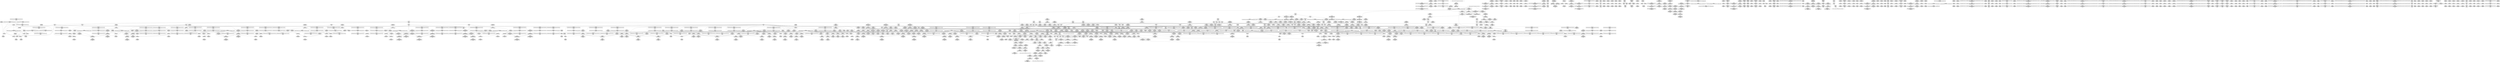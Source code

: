 digraph {
	CE0x3d63920 [shape=record,shape=Mrecord,label="{CE0x3d63920|_ret_void,_!dbg_!27717|include/linux/rcupdate.h,419|*SummSink*}"]
	CE0x3da0030 [shape=record,shape=Mrecord,label="{CE0x3da0030|rcu_read_unlock:do.end|*SummSink*}"]
	CE0x3d41170 [shape=record,shape=Mrecord,label="{CE0x3d41170|i8*_getelementptr_inbounds_(_42_x_i8_,_42_x_i8_*_.str46,_i32_0,_i32_0)|*Constant*|*SummSink*}"]
	CE0x3cfcee0 [shape=record,shape=Mrecord,label="{CE0x3cfcee0|get_current:tmp2}"]
	CE0x3da2520 [shape=record,shape=Mrecord,label="{CE0x3da2520|rcu_read_unlock:tmp17|include/linux/rcupdate.h,933|*SummSink*}"]
	CE0x3d65380 [shape=record,shape=Mrecord,label="{CE0x3d65380|rcu_read_lock:tmp8|include/linux/rcupdate.h,882|*SummSink*}"]
	CE0x3d20600 [shape=record,shape=Mrecord,label="{CE0x3d20600|current_sid:tmp10|security/selinux/hooks.c,218|*SummSource*}"]
	CE0x3d1ece0 [shape=record,shape=Mrecord,label="{CE0x3d1ece0|task_sid:tobool|security/selinux/hooks.c,208}"]
	CE0x3d50b50 [shape=record,shape=Mrecord,label="{CE0x3d50b50|i32_77|*Constant*|*SummSource*}"]
	CE0x3d537a0 [shape=record,shape=Mrecord,label="{CE0x3d537a0|task_sid:call|security/selinux/hooks.c,208}"]
	CE0x3d1a840 [shape=record,shape=Mrecord,label="{CE0x3d1a840|cred_sid:tmp4|*LoadInst*|security/selinux/hooks.c,196|*SummSource*}"]
	CE0x3d39300 [shape=record,shape=Mrecord,label="{CE0x3d39300|i32_78|*Constant*}"]
	CE0x3d56070 [shape=record,shape=Mrecord,label="{CE0x3d56070|_call_void_rcu_read_unlock()_#10,_!dbg_!27748|security/selinux/hooks.c,209|*SummSink*}"]
	CE0x3d464e0 [shape=record,shape=Mrecord,label="{CE0x3d464e0|current_sid:tmp23|security/selinux/hooks.c,218|*SummSink*}"]
	CE0x3d57020 [shape=record,shape=Mrecord,label="{CE0x3d57020|rcu_read_unlock:tmp3|*SummSink*}"]
	CE0x3d846b0 [shape=record,shape=Mrecord,label="{CE0x3d846b0|rcu_read_lock:land.lhs.true2}"]
	CE0x3da38f0 [shape=record,shape=Mrecord,label="{CE0x3da38f0|rcu_read_unlock:tmp4|include/linux/rcupdate.h,933|*SummSink*}"]
	CE0x3da2c10 [shape=record,shape=Mrecord,label="{CE0x3da2c10|__preempt_count_add:tmp4|./arch/x86/include/asm/preempt.h,72|*SummSink*}"]
	CE0x3d1d240 [shape=record,shape=Mrecord,label="{CE0x3d1d240|task_sid:tmp4|*LoadInst*|security/selinux/hooks.c,208|*SummSource*}"]
	CE0x3d14c20 [shape=record,shape=Mrecord,label="{CE0x3d14c20|GLOBAL:current_has_perm|*Constant*}"]
	CE0x3d41100 [shape=record,shape=Mrecord,label="{CE0x3d41100|i8*_getelementptr_inbounds_(_42_x_i8_,_42_x_i8_*_.str46,_i32_0,_i32_0)|*Constant*|*SummSource*}"]
	CE0x3d9b700 [shape=record,shape=Mrecord,label="{CE0x3d9b700|__preempt_count_add:do.body|*SummSink*}"]
	CE0x3cf91d0 [shape=record,shape=Mrecord,label="{CE0x3cf91d0|rcu_read_lock:entry}"]
	CE0x3cf7180 [shape=record,shape=Mrecord,label="{CE0x3cf7180|rcu_read_lock:land.lhs.true2|*SummSink*}"]
	CE0x3d72c20 [shape=record,shape=Mrecord,label="{CE0x3d72c20|rcu_lock_release:tmp2}"]
	CE0x3d21a10 [shape=record,shape=Mrecord,label="{CE0x3d21a10|current_sid:if.then|*SummSink*}"]
	CE0x3d89a30 [shape=record,shape=Mrecord,label="{CE0x3d89a30|GLOBAL:rcu_read_unlock.__warned|Global_var:rcu_read_unlock.__warned|*SummSource*}"]
	CE0x3d018a0 [shape=record,shape=Mrecord,label="{CE0x3d018a0|current_has_perm:tsk|Function::current_has_perm&Arg::tsk::}"]
	CE0x3d3a740 [shape=record,shape=Mrecord,label="{CE0x3d3a740|avc_has_perm:ssid|Function::avc_has_perm&Arg::ssid::|*SummSink*}"]
	CE0x3d89de0 [shape=record,shape=Mrecord,label="{CE0x3d89de0|GLOBAL:rcu_read_lock.__warned|Global_var:rcu_read_lock.__warned|*SummSink*}"]
	CE0x3d1b2d0 [shape=record,shape=Mrecord,label="{CE0x3d1b2d0|task_sid:tmp2}"]
	CE0x3d55770 [shape=record,shape=Mrecord,label="{CE0x3d55770|cred_sid:entry|*SummSink*}"]
	CE0x3d09d00 [shape=record,shape=Mrecord,label="{CE0x3d09d00|current_sid:land.lhs.true}"]
	CE0x3d8bda0 [shape=record,shape=Mrecord,label="{CE0x3d8bda0|rcu_read_lock:tmp|*SummSource*}"]
	CE0x3da45b0 [shape=record,shape=Mrecord,label="{CE0x3da45b0|i64*_getelementptr_inbounds_(_11_x_i64_,_11_x_i64_*___llvm_gcov_ctr132,_i64_0,_i64_8)|*Constant*}"]
	CE0x3d971c0 [shape=record,shape=Mrecord,label="{CE0x3d971c0|rcu_read_unlock:land.lhs.true2}"]
	CE0x3d898c0 [shape=record,shape=Mrecord,label="{CE0x3d898c0|GLOBAL:rcu_read_unlock.__warned|Global_var:rcu_read_unlock.__warned}"]
	CE0x3d14060 [shape=record,shape=Mrecord,label="{CE0x3d14060|current_sid:tmp19|security/selinux/hooks.c,218|*SummSource*}"]
	CE0x3d70bf0 [shape=record,shape=Mrecord,label="{CE0x3d70bf0|_ret_void,_!dbg_!27717|include/linux/rcupdate.h,424|*SummSink*}"]
	CE0x3d9dab0 [shape=record,shape=Mrecord,label="{CE0x3d9dab0|i64*_getelementptr_inbounds_(_4_x_i64_,_4_x_i64_*___llvm_gcov_ctr134,_i64_0,_i64_1)|*Constant*|*SummSink*}"]
	CE0x3d41d60 [shape=record,shape=Mrecord,label="{CE0x3d41d60|rcu_read_lock:tmp21|include/linux/rcupdate.h,884}"]
	CE0x3d5cf30 [shape=record,shape=Mrecord,label="{CE0x3d5cf30|i64*_getelementptr_inbounds_(_13_x_i64_,_13_x_i64_*___llvm_gcov_ctr126,_i64_0,_i64_1)|*Constant*|*SummSink*}"]
	CE0x3d143c0 [shape=record,shape=Mrecord,label="{CE0x3d143c0|i64*_getelementptr_inbounds_(_11_x_i64_,_11_x_i64_*___llvm_gcov_ctr125,_i64_0,_i64_10)|*Constant*|*SummSink*}"]
	CE0x3d6ed10 [shape=record,shape=Mrecord,label="{CE0x3d6ed10|i32_208|*Constant*|*SummSink*}"]
	CE0x3d06d80 [shape=record,shape=Mrecord,label="{CE0x3d06d80|rcu_read_lock:tmp15|include/linux/rcupdate.h,882|*SummSource*}"]
	CE0x3d64900 [shape=record,shape=Mrecord,label="{CE0x3d64900|COLLAPSED:_GCMRE___llvm_gcov_ctr126_internal_global_13_x_i64_zeroinitializer:_elem_0:default:}"]
	CE0x3d6c230 [shape=record,shape=Mrecord,label="{CE0x3d6c230|i64*_getelementptr_inbounds_(_4_x_i64_,_4_x_i64_*___llvm_gcov_ctr133,_i64_0,_i64_0)|*Constant*|*SummSink*}"]
	CE0x3d520c0 [shape=record,shape=Mrecord,label="{CE0x3d520c0|task_sid:tmp17|security/selinux/hooks.c,208}"]
	CE0x3d3b400 [shape=record,shape=Mrecord,label="{CE0x3d3b400|GLOBAL:__llvm_gcov_ctr125|Global_var:__llvm_gcov_ctr125|*SummSink*}"]
	CE0x3ddb5e0 [shape=record,shape=Mrecord,label="{CE0x3ddb5e0|GLOBAL:__preempt_count|Global_var:__preempt_count}"]
	CE0x3d60cb0 [shape=record,shape=Mrecord,label="{CE0x3d60cb0|rcu_read_lock:tmp7|include/linux/rcupdate.h,882|*SummSource*}"]
	CE0x3daa020 [shape=record,shape=Mrecord,label="{CE0x3daa020|rcu_read_unlock:tmp8|include/linux/rcupdate.h,933|*SummSource*}"]
	CE0x3d27840 [shape=record,shape=Mrecord,label="{CE0x3d27840|_call_void_mcount()_#3|*SummSink*}"]
	CE0x3e02570 [shape=record,shape=Mrecord,label="{CE0x3e02570|_ret_void,_!dbg_!27720|./arch/x86/include/asm/preempt.h,78|*SummSource*}"]
	CE0x3d7b870 [shape=record,shape=Mrecord,label="{CE0x3d7b870|i64*_getelementptr_inbounds_(_4_x_i64_,_4_x_i64_*___llvm_gcov_ctr129,_i64_0,_i64_0)|*Constant*}"]
	CE0x3d44540 [shape=record,shape=Mrecord,label="{CE0x3d44540|i8*_getelementptr_inbounds_(_25_x_i8_,_25_x_i8_*_.str45,_i32_0,_i32_0)|*Constant*|*SummSource*}"]
	CE0x3d01b40 [shape=record,shape=Mrecord,label="{CE0x3d01b40|current_has_perm:tsk|Function::current_has_perm&Arg::tsk::|*SummSink*}"]
	CE0x3cf2bb0 [shape=record,shape=Mrecord,label="{CE0x3cf2bb0|current_sid:tmp18|security/selinux/hooks.c,218|*SummSource*}"]
	CE0x3d990f0 [shape=record,shape=Mrecord,label="{CE0x3d990f0|rcu_read_unlock:tmp6|include/linux/rcupdate.h,933|*SummSource*}"]
	CE0x3dea4d0 [shape=record,shape=Mrecord,label="{CE0x3dea4d0|__rcu_read_unlock:tmp|*SummSink*}"]
	CE0x3d84380 [shape=record,shape=Mrecord,label="{CE0x3d84380|__preempt_count_sub:tmp2}"]
	CE0x3cfc1d0 [shape=record,shape=Mrecord,label="{CE0x3cfc1d0|__rcu_read_lock:tmp1}"]
	CE0x3cffe00 [shape=record,shape=Mrecord,label="{CE0x3cffe00|current_sid:tmp2}"]
	CE0x3d84b10 [shape=record,shape=Mrecord,label="{CE0x3d84b10|rcu_read_lock:tmp11|include/linux/rcupdate.h,882}"]
	CE0x3d5e0b0 [shape=record,shape=Mrecord,label="{CE0x3d5e0b0|task_sid:tmp18|security/selinux/hooks.c,208}"]
	CE0x3ce8270 [shape=record,shape=Mrecord,label="{CE0x3ce8270|i32_0|*Constant*}"]
	CE0x3da8e90 [shape=record,shape=Mrecord,label="{CE0x3da8e90|rcu_read_unlock:do.body|*SummSource*}"]
	CE0x3d3cdb0 [shape=record,shape=Mrecord,label="{CE0x3d3cdb0|task_sid:tmp22|security/selinux/hooks.c,208}"]
	CE0x3d968d0 [shape=record,shape=Mrecord,label="{CE0x3d968d0|i64*_getelementptr_inbounds_(_4_x_i64_,_4_x_i64_*___llvm_gcov_ctr133,_i64_0,_i64_2)|*Constant*}"]
	CE0x3d8c0d0 [shape=record,shape=Mrecord,label="{CE0x3d8c0d0|__rcu_read_lock:tmp4|include/linux/rcupdate.h,239|*SummSink*}"]
	CE0x3d0cd50 [shape=record,shape=Mrecord,label="{CE0x3d0cd50|i32_2|*Constant*|*SummSink*}"]
	CE0x3d9c670 [shape=record,shape=Mrecord,label="{CE0x3d9c670|rcu_lock_acquire:tmp1|*SummSink*}"]
	CE0x3ce8ca0 [shape=record,shape=Mrecord,label="{CE0x3ce8ca0|current_sid:tmp12|security/selinux/hooks.c,218|*SummSource*}"]
	CE0x3d88fc0 [shape=record,shape=Mrecord,label="{CE0x3d88fc0|rcu_read_lock:do.body}"]
	CE0x3d20780 [shape=record,shape=Mrecord,label="{CE0x3d20780|current_sid:tmp10|security/selinux/hooks.c,218|*SummSink*}"]
	CE0x3da3350 [shape=record,shape=Mrecord,label="{CE0x3da3350|i64*_getelementptr_inbounds_(_4_x_i64_,_4_x_i64_*___llvm_gcov_ctr130,_i64_0,_i64_1)|*Constant*|*SummSink*}"]
	CE0x3d1cda0 [shape=record,shape=Mrecord,label="{CE0x3d1cda0|i64*_getelementptr_inbounds_(_4_x_i64_,_4_x_i64_*___llvm_gcov_ctr128,_i64_0,_i64_1)|*Constant*|*SummSource*}"]
	CE0x3d53920 [shape=record,shape=Mrecord,label="{CE0x3d53920|task_sid:call|security/selinux/hooks.c,208|*SummSink*}"]
	CE0x3e06e80 [shape=record,shape=Mrecord,label="{CE0x3e06e80|i64*_getelementptr_inbounds_(_4_x_i64_,_4_x_i64_*___llvm_gcov_ctr134,_i64_0,_i64_0)|*Constant*|*SummSource*}"]
	CE0x3d5e940 [shape=record,shape=Mrecord,label="{CE0x3d5e940|task_sid:tmp1|*SummSource*}"]
	CE0x3d24bb0 [shape=record,shape=Mrecord,label="{CE0x3d24bb0|i64*_getelementptr_inbounds_(_13_x_i64_,_13_x_i64_*___llvm_gcov_ctr126,_i64_0,_i64_9)|*Constant*|*SummSink*}"]
	CE0x3dd6490 [shape=record,shape=Mrecord,label="{CE0x3dd6490|rcu_lock_release:__here}"]
	CE0x3d0aaa0 [shape=record,shape=Mrecord,label="{CE0x3d0aaa0|GLOBAL:current_sid.__warned|Global_var:current_sid.__warned|*SummSink*}"]
	CE0x3d577e0 [shape=record,shape=Mrecord,label="{CE0x3d577e0|__rcu_read_lock:tmp7|include/linux/rcupdate.h,240|*SummSink*}"]
	CE0x3cedf60 [shape=record,shape=Mrecord,label="{CE0x3cedf60|_call_void_mcount()_#3|*SummSource*}"]
	CE0x3d1e350 [shape=record,shape=Mrecord,label="{CE0x3d1e350|i64_5|*Constant*|*SummSource*}"]
	CE0x3d98840 [shape=record,shape=Mrecord,label="{CE0x3d98840|rcu_read_unlock:tmp}"]
	CE0x3d10ee0 [shape=record,shape=Mrecord,label="{CE0x3d10ee0|get_current:tmp4|./arch/x86/include/asm/current.h,14}"]
	CE0x3d5fd10 [shape=record,shape=Mrecord,label="{CE0x3d5fd10|task_sid:tmp13|security/selinux/hooks.c,208|*SummSink*}"]
	CE0x3cf25e0 [shape=record,shape=Mrecord,label="{CE0x3cf25e0|current_sid:if.end}"]
	CE0x3d786e0 [shape=record,shape=Mrecord,label="{CE0x3d786e0|i64*_getelementptr_inbounds_(_4_x_i64_,_4_x_i64_*___llvm_gcov_ctr130,_i64_0,_i64_2)|*Constant*}"]
	CE0x3ce72d0 [shape=record,shape=Mrecord,label="{CE0x3ce72d0|i64_1|*Constant*}"]
	CE0x3cfc240 [shape=record,shape=Mrecord,label="{CE0x3cfc240|__rcu_read_lock:tmp1|*SummSource*}"]
	CE0x3d37b10 [shape=record,shape=Mrecord,label="{CE0x3d37b10|current_sid:tmp15|security/selinux/hooks.c,218|*SummSink*}"]
	CE0x3cff940 [shape=record,shape=Mrecord,label="{CE0x3cff940|i64*_getelementptr_inbounds_(_2_x_i64_,_2_x_i64_*___llvm_gcov_ctr271,_i64_0,_i64_0)|*Constant*|*SummSink*}"]
	CE0x3dd5400 [shape=record,shape=Mrecord,label="{CE0x3dd5400|rcu_lock_acquire:__here|*SummSource*}"]
	CE0x3dd6060 [shape=record,shape=Mrecord,label="{CE0x3dd6060|i8*_undef|*Constant*}"]
	CE0x3d38bd0 [shape=record,shape=Mrecord,label="{CE0x3d38bd0|avc_has_perm:requested|Function::avc_has_perm&Arg::requested::}"]
	CE0x3cfeed0 [shape=record,shape=Mrecord,label="{CE0x3cfeed0|GLOBAL:get_current|*Constant*}"]
	CE0x3cee3f0 [shape=record,shape=Mrecord,label="{CE0x3cee3f0|selinux_task_create:bb}"]
	CE0x3d1afc0 [shape=record,shape=Mrecord,label="{CE0x3d1afc0|rcu_read_lock:tmp5|include/linux/rcupdate.h,882|*SummSource*}"]
	CE0x3d5bff0 [shape=record,shape=Mrecord,label="{CE0x3d5bff0|cred_sid:security|security/selinux/hooks.c,196|*SummSource*}"]
	CE0x3d7b1a0 [shape=record,shape=Mrecord,label="{CE0x3d7b1a0|__preempt_count_sub:tmp3}"]
	CE0x3da0330 [shape=record,shape=Mrecord,label="{CE0x3da0330|i64*_getelementptr_inbounds_(_4_x_i64_,_4_x_i64_*___llvm_gcov_ctr133,_i64_0,_i64_2)|*Constant*|*SummSink*}"]
	CE0x3d148c0 [shape=record,shape=Mrecord,label="{CE0x3d148c0|current_sid:tmp6|security/selinux/hooks.c,218|*SummSource*}"]
	CE0x3d988b0 [shape=record,shape=Mrecord,label="{CE0x3d988b0|COLLAPSED:_GCMRE___llvm_gcov_ctr132_internal_global_11_x_i64_zeroinitializer:_elem_0:default:}"]
	CE0x3d05470 [shape=record,shape=Mrecord,label="{CE0x3d05470|_ret_i32_%call7,_!dbg_!27749|security/selinux/hooks.c,210|*SummSource*}"]
	CE0x3da29d0 [shape=record,shape=Mrecord,label="{CE0x3da29d0|rcu_read_unlock:tmp18|include/linux/rcupdate.h,933|*SummSource*}"]
	CE0x3d5bc60 [shape=record,shape=Mrecord,label="{CE0x3d5bc60|_call_void_mcount()_#3}"]
	CE0x3d39180 [shape=record,shape=Mrecord,label="{CE0x3d39180|get_current:entry}"]
	CE0x3d62730 [shape=record,shape=Mrecord,label="{CE0x3d62730|i64_7|*Constant*|*SummSink*}"]
	CE0x3d989b0 [shape=record,shape=Mrecord,label="{CE0x3d989b0|_ret_void,_!dbg_!27719|./arch/x86/include/asm/preempt.h,73}"]
	CE0x3d06f00 [shape=record,shape=Mrecord,label="{CE0x3d06f00|rcu_read_lock:tmp15|include/linux/rcupdate.h,882|*SummSink*}"]
	CE0x3dd8090 [shape=record,shape=Mrecord,label="{CE0x3dd8090|__preempt_count_add:tmp3|*SummSource*}"]
	CE0x3d21580 [shape=record,shape=Mrecord,label="{CE0x3d21580|_ret_i32_%retval.0,_!dbg_!27728|security/selinux/avc.c,775|*SummSource*}"]
	CE0x3d169f0 [shape=record,shape=Mrecord,label="{CE0x3d169f0|%struct.common_audit_data*_null|*Constant*|*SummSink*}"]
	CE0x3d74080 [shape=record,shape=Mrecord,label="{CE0x3d74080|i64*_getelementptr_inbounds_(_4_x_i64_,_4_x_i64_*___llvm_gcov_ctr128,_i64_0,_i64_0)|*Constant*}"]
	CE0x3dd2280 [shape=record,shape=Mrecord,label="{CE0x3dd2280|i64*_getelementptr_inbounds_(_4_x_i64_,_4_x_i64_*___llvm_gcov_ctr129,_i64_0,_i64_1)|*Constant*|*SummSource*}"]
	CE0x3d0ae70 [shape=record,shape=Mrecord,label="{CE0x3d0ae70|task_sid:tmp11|security/selinux/hooks.c,208|*SummSource*}"]
	CE0x3cf8860 [shape=record,shape=Mrecord,label="{CE0x3cf8860|i64*_getelementptr_inbounds_(_11_x_i64_,_11_x_i64_*___llvm_gcov_ctr125,_i64_0,_i64_6)|*Constant*|*SummSink*}"]
	CE0x3d66a00 [shape=record,shape=Mrecord,label="{CE0x3d66a00|cred_sid:tmp1|*SummSink*}"]
	CE0x3d38410 [shape=record,shape=Mrecord,label="{CE0x3d38410|%struct.task_struct*_(%struct.task_struct**)*_asm_movq_%gs:$_1:P_,$0_,_r,im,_dirflag_,_fpsr_,_flags_|*SummSink*}"]
	CE0x3d56e10 [shape=record,shape=Mrecord,label="{CE0x3d56e10|rcu_read_unlock:tmp3}"]
	CE0x3d5bcd0 [shape=record,shape=Mrecord,label="{CE0x3d5bcd0|get_current:tmp4|./arch/x86/include/asm/current.h,14}"]
	CE0x3de63e0 [shape=record,shape=Mrecord,label="{CE0x3de63e0|__rcu_read_unlock:bb|*SummSource*}"]
	CE0x3de79a0 [shape=record,shape=Mrecord,label="{CE0x3de79a0|__rcu_read_lock:tmp3|*SummSource*}"]
	CE0x3cf7dc0 [shape=record,shape=Mrecord,label="{CE0x3cf7dc0|task_sid:tmp16|security/selinux/hooks.c,208|*SummSink*}"]
	CE0x3d7e440 [shape=record,shape=Mrecord,label="{CE0x3d7e440|%struct.lockdep_map*_null|*Constant*|*SummSink*}"]
	CE0x3d52730 [shape=record,shape=Mrecord,label="{CE0x3d52730|i64_7|*Constant*|*SummSource*}"]
	CE0x3d38100 [shape=record,shape=Mrecord,label="{CE0x3d38100|current_has_perm:call2|security/selinux/hooks.c,1544|*SummSink*}"]
	CE0x3d58220 [shape=record,shape=Mrecord,label="{CE0x3d58220|rcu_read_lock:tmp3}"]
	CE0x3ddb750 [shape=record,shape=Mrecord,label="{CE0x3ddb750|i64*_getelementptr_inbounds_(_4_x_i64_,_4_x_i64_*___llvm_gcov_ctr135,_i64_0,_i64_3)|*Constant*}"]
	CE0x3d605f0 [shape=record,shape=Mrecord,label="{CE0x3d605f0|_call_void___rcu_read_lock()_#10,_!dbg_!27710|include/linux/rcupdate.h,879|*SummSource*}"]
	CE0x3d9a4c0 [shape=record,shape=Mrecord,label="{CE0x3d9a4c0|GLOBAL:lock_acquire|*Constant*|*SummSource*}"]
	CE0x3d7f420 [shape=record,shape=Mrecord,label="{CE0x3d7f420|GLOBAL:lock_acquire|*Constant*}"]
	CE0x3d14720 [shape=record,shape=Mrecord,label="{CE0x3d14720|current_sid:tmp6|security/selinux/hooks.c,218}"]
	CE0x3d53e90 [shape=record,shape=Mrecord,label="{CE0x3d53e90|task_sid:tmp3|*SummSink*}"]
	CE0x3cff440 [shape=record,shape=Mrecord,label="{CE0x3cff440|i64*_getelementptr_inbounds_(_2_x_i64_,_2_x_i64_*___llvm_gcov_ctr98,_i64_0,_i64_1)|*Constant*}"]
	CE0x3d95870 [shape=record,shape=Mrecord,label="{CE0x3d95870|i64*_getelementptr_inbounds_(_4_x_i64_,_4_x_i64_*___llvm_gcov_ctr128,_i64_0,_i64_3)|*Constant*}"]
	CE0x3d1a970 [shape=record,shape=Mrecord,label="{CE0x3d1a970|cred_sid:tmp5|security/selinux/hooks.c,196}"]
	CE0x3d26ad0 [shape=record,shape=Mrecord,label="{CE0x3d26ad0|GLOBAL:task_sid|*Constant*|*SummSource*}"]
	CE0x3d569b0 [shape=record,shape=Mrecord,label="{CE0x3d569b0|rcu_read_lock:tmp9|include/linux/rcupdate.h,882}"]
	CE0x3d42a00 [shape=record,shape=Mrecord,label="{CE0x3d42a00|rcu_read_lock:tmp22|include/linux/rcupdate.h,884|*SummSink*}"]
	CE0x3ddbd30 [shape=record,shape=Mrecord,label="{CE0x3ddbd30|i64*_getelementptr_inbounds_(_4_x_i64_,_4_x_i64_*___llvm_gcov_ctr129,_i64_0,_i64_0)|*Constant*|*SummSink*}"]
	CE0x3d67870 [shape=record,shape=Mrecord,label="{CE0x3d67870|task_sid:tmp10|security/selinux/hooks.c,208|*SummSource*}"]
	CE0x3d9c530 [shape=record,shape=Mrecord,label="{CE0x3d9c530|rcu_lock_acquire:tmp1|*SummSource*}"]
	CE0x3da3a90 [shape=record,shape=Mrecord,label="{CE0x3da3a90|GLOBAL:__llvm_gcov_ctr132|Global_var:__llvm_gcov_ctr132}"]
	CE0x3d9af00 [shape=record,shape=Mrecord,label="{CE0x3d9af00|rcu_read_unlock:if.end|*SummSource*}"]
	CE0x3cf5530 [shape=record,shape=Mrecord,label="{CE0x3cf5530|current_sid:if.then|*SummSource*}"]
	CE0x3d667c0 [shape=record,shape=Mrecord,label="{CE0x3d667c0|GLOBAL:rcu_lock_acquire|*Constant*}"]
	CE0x3cf1370 [shape=record,shape=Mrecord,label="{CE0x3cf1370|current_sid:tmp1|*SummSource*}"]
	CE0x3d72c90 [shape=record,shape=Mrecord,label="{CE0x3d72c90|rcu_lock_release:tmp2|*SummSource*}"]
	CE0x3d165c0 [shape=record,shape=Mrecord,label="{CE0x3d165c0|current_has_perm:entry|*SummSource*}"]
	CE0x3d6c360 [shape=record,shape=Mrecord,label="{CE0x3d6c360|COLLAPSED:_GCMRE___llvm_gcov_ctr133_internal_global_4_x_i64_zeroinitializer:_elem_0:default:}"]
	CE0x3d05e90 [shape=record,shape=Mrecord,label="{CE0x3d05e90|get_current:bb}"]
	CE0x3d1a300 [shape=record,shape=Mrecord,label="{CE0x3d1a300|GLOBAL:__llvm_gcov_ctr127|Global_var:__llvm_gcov_ctr127}"]
	CE0x3de3f10 [shape=record,shape=Mrecord,label="{CE0x3de3f10|__rcu_read_lock:do.body}"]
	CE0x3ce76b0 [shape=record,shape=Mrecord,label="{CE0x3ce76b0|current_has_perm:tmp1|*SummSource*}"]
	CE0x3d0d400 [shape=record,shape=Mrecord,label="{CE0x3d0d400|i32_1|*Constant*|*SummSink*}"]
	CE0x3def4a0 [shape=record,shape=Mrecord,label="{CE0x3def4a0|_ret_void,_!dbg_!27720|./arch/x86/include/asm/preempt.h,78}"]
	CE0x3de5630 [shape=record,shape=Mrecord,label="{CE0x3de5630|i64*_getelementptr_inbounds_(_4_x_i64_,_4_x_i64_*___llvm_gcov_ctr133,_i64_0,_i64_3)|*Constant*|*SummSink*}"]
	CE0x3dd26a0 [shape=record,shape=Mrecord,label="{CE0x3dd26a0|GLOBAL:lock_release|*Constant*}"]
	CE0x3d57b70 [shape=record,shape=Mrecord,label="{CE0x3d57b70|rcu_read_lock:tmp}"]
	CE0x3da6c40 [shape=record,shape=Mrecord,label="{CE0x3da6c40|i64*_getelementptr_inbounds_(_4_x_i64_,_4_x_i64_*___llvm_gcov_ctr129,_i64_0,_i64_2)|*Constant*|*SummSource*}"]
	CE0x3d1b490 [shape=record,shape=Mrecord,label="{CE0x3d1b490|cred_sid:tmp3}"]
	CE0x3e080b0 [shape=record,shape=Mrecord,label="{CE0x3e080b0|__preempt_count_add:tmp3}"]
	CE0x3da69f0 [shape=record,shape=Mrecord,label="{CE0x3da69f0|i64*_getelementptr_inbounds_(_4_x_i64_,_4_x_i64_*___llvm_gcov_ctr129,_i64_0,_i64_2)|*Constant*|*SummSink*}"]
	CE0x3d0d240 [shape=record,shape=Mrecord,label="{CE0x3d0d240|i32_1|*Constant*|*SummSource*}"]
	"CONST[source:0(mediator),value:0(static)][purpose:{operation}][SnkIdx:3]"
	CE0x3cfb1f0 [shape=record,shape=Mrecord,label="{CE0x3cfb1f0|get_current:tmp3}"]
	CE0x3d60a00 [shape=record,shape=Mrecord,label="{CE0x3d60a00|task_sid:do.end6|*SummSource*}"]
	CE0x3d25590 [shape=record,shape=Mrecord,label="{CE0x3d25590|current_sid:tmp5|security/selinux/hooks.c,218|*SummSource*}"]
	CE0x3d52b30 [shape=record,shape=Mrecord,label="{CE0x3d52b30|rcu_read_lock:call3|include/linux/rcupdate.h,882|*SummSink*}"]
	CE0x3da35f0 [shape=record,shape=Mrecord,label="{CE0x3da35f0|rcu_lock_acquire:tmp2}"]
	CE0x3e07fc0 [shape=record,shape=Mrecord,label="{CE0x3e07fc0|__preempt_count_add:tmp2|*SummSink*}"]
	CE0x3d546e0 [shape=record,shape=Mrecord,label="{CE0x3d546e0|task_sid:tmp27|security/selinux/hooks.c,208|*SummSource*}"]
	CE0x3d6b1b0 [shape=record,shape=Mrecord,label="{CE0x3d6b1b0|_call_void_lock_release(%struct.lockdep_map*_%map,_i32_1,_i64_ptrtoint_(i8*_blockaddress(_rcu_lock_release,_%__here)_to_i64))_#10,_!dbg_!27716|include/linux/rcupdate.h,423|*SummSink*}"]
	CE0x3da9e60 [shape=record,shape=Mrecord,label="{CE0x3da9e60|0:_i8,_:_GCMR_rcu_read_unlock.__warned_internal_global_i8_0,_section_.data.unlikely_,_align_1:_elem_0:default:}"]
	CE0x3d98f80 [shape=record,shape=Mrecord,label="{CE0x3d98f80|rcu_read_unlock:tmp6|include/linux/rcupdate.h,933}"]
	CE0x3d36080 [shape=record,shape=Mrecord,label="{CE0x3d36080|task_sid:tmp19|security/selinux/hooks.c,208|*SummSource*}"]
	CE0x3da19c0 [shape=record,shape=Mrecord,label="{CE0x3da19c0|cred_sid:bb|*SummSource*}"]
	CE0x3d6b320 [shape=record,shape=Mrecord,label="{CE0x3d6b320|i32_1|*Constant*}"]
	CE0x3d643e0 [shape=record,shape=Mrecord,label="{CE0x3d643e0|GLOBAL:rcu_lock_map|Global_var:rcu_lock_map|*SummSink*}"]
	CE0x3d1e420 [shape=record,shape=Mrecord,label="{CE0x3d1e420|i64_5|*Constant*|*SummSink*}"]
	CE0x3cedfd0 [shape=record,shape=Mrecord,label="{CE0x3cedfd0|_call_void_mcount()_#3|*SummSink*}"]
	CE0x3d0c740 [shape=record,shape=Mrecord,label="{CE0x3d0c740|i32_0|*Constant*}"]
	CE0x3d40240 [shape=record,shape=Mrecord,label="{CE0x3d40240|current_sid:tmp13|security/selinux/hooks.c,218|*SummSink*}"]
	CE0x3cfb2a0 [shape=record,shape=Mrecord,label="{CE0x3cfb2a0|i64*_getelementptr_inbounds_(_11_x_i64_,_11_x_i64_*___llvm_gcov_ctr127,_i64_0,_i64_0)|*Constant*}"]
	CE0x3d98e70 [shape=record,shape=Mrecord,label="{CE0x3d98e70|rcu_read_unlock:tmp5|include/linux/rcupdate.h,933|*SummSink*}"]
	CE0x3d5fca0 [shape=record,shape=Mrecord,label="{CE0x3d5fca0|task_sid:tmp13|security/selinux/hooks.c,208|*SummSource*}"]
	CE0x3d58140 [shape=record,shape=Mrecord,label="{CE0x3d58140|rcu_read_lock:tmp2|*SummSource*}"]
	CE0x3cfadf0 [shape=record,shape=Mrecord,label="{CE0x3cfadf0|i64_4|*Constant*}"]
	CE0x3d54ab0 [shape=record,shape=Mrecord,label="{CE0x3d54ab0|GLOBAL:cred_sid|*Constant*}"]
	CE0x3d83a50 [shape=record,shape=Mrecord,label="{CE0x3d83a50|i64*_getelementptr_inbounds_(_4_x_i64_,_4_x_i64_*___llvm_gcov_ctr135,_i64_0,_i64_1)|*Constant*}"]
	CE0x3d26370 [shape=record,shape=Mrecord,label="{CE0x3d26370|current_has_perm:tmp1}"]
	CE0x3da5100 [shape=record,shape=Mrecord,label="{CE0x3da5100|rcu_read_unlock:call3|include/linux/rcupdate.h,933|*SummSink*}"]
	CE0x3cf10b0 [shape=record,shape=Mrecord,label="{CE0x3cf10b0|__rcu_read_lock:tmp1|*SummSink*}"]
	CE0x3d3aca0 [shape=record,shape=Mrecord,label="{CE0x3d3aca0|i16_2|*Constant*}"]
	CE0x3d674e0 [shape=record,shape=Mrecord,label="{CE0x3d674e0|cred_sid:tmp}"]
	CE0x3ddafa0 [shape=record,shape=Mrecord,label="{CE0x3ddafa0|_call_void_mcount()_#3|*SummSource*}"]
	CE0x3d9b690 [shape=record,shape=Mrecord,label="{CE0x3d9b690|i64*_getelementptr_inbounds_(_4_x_i64_,_4_x_i64_*___llvm_gcov_ctr130,_i64_0,_i64_2)|*Constant*|*SummSource*}"]
	CE0x3d62010 [shape=record,shape=Mrecord,label="{CE0x3d62010|rcu_read_lock:tmp12|include/linux/rcupdate.h,882|*SummSource*}"]
	CE0x3d98730 [shape=record,shape=Mrecord,label="{CE0x3d98730|i64*_getelementptr_inbounds_(_11_x_i64_,_11_x_i64_*___llvm_gcov_ctr132,_i64_0,_i64_0)|*Constant*|*SummSink*}"]
	CE0x3d1e2e0 [shape=record,shape=Mrecord,label="{CE0x3d1e2e0|i64_5|*Constant*}"]
	CE0x3d9dfd0 [shape=record,shape=Mrecord,label="{CE0x3d9dfd0|__rcu_read_lock:tmp5|include/linux/rcupdate.h,239|*SummSink*}"]
	CE0x3d98140 [shape=record,shape=Mrecord,label="{CE0x3d98140|rcu_lock_acquire:tmp2|*SummSink*}"]
	CE0x3d579c0 [shape=record,shape=Mrecord,label="{CE0x3d579c0|rcu_read_lock:tmp|*SummSink*}"]
	CE0x3cf1a10 [shape=record,shape=Mrecord,label="{CE0x3cf1a10|get_current:tmp2}"]
	CE0x3d5f9f0 [shape=record,shape=Mrecord,label="{CE0x3d5f9f0|task_sid:call3|security/selinux/hooks.c,208}"]
	CE0x3cf8c30 [shape=record,shape=Mrecord,label="{CE0x3cf8c30|current_sid:tmp9|security/selinux/hooks.c,218|*SummSource*}"]
	CE0x3de6ab0 [shape=record,shape=Mrecord,label="{CE0x3de6ab0|__rcu_read_lock:do.body|*SummSource*}"]
	CE0x3dd6cf0 [shape=record,shape=Mrecord,label="{CE0x3dd6cf0|rcu_lock_release:tmp4|include/linux/rcupdate.h,423|*SummSource*}"]
	CE0x3d08b70 [shape=record,shape=Mrecord,label="{CE0x3d08b70|task_sid:do.end6}"]
	CE0x3d68a10 [shape=record,shape=Mrecord,label="{CE0x3d68a10|rcu_read_unlock:tmp1}"]
	CE0x3d91870 [shape=record,shape=Mrecord,label="{CE0x3d91870|GLOBAL:__preempt_count|Global_var:__preempt_count|*SummSink*}"]
	CE0x3e313f0 [shape=record,shape=Mrecord,label="{CE0x3e313f0|COLLAPSED:_GCMRE___llvm_gcov_ctr135_internal_global_4_x_i64_zeroinitializer:_elem_0:default:}"]
	CE0x3cf7460 [shape=record,shape=Mrecord,label="{CE0x3cf7460|GLOBAL:rcu_read_lock|*Constant*}"]
	CE0x3d9c4c0 [shape=record,shape=Mrecord,label="{CE0x3d9c4c0|rcu_lock_acquire:tmp1}"]
	CE0x3cef160 [shape=record,shape=Mrecord,label="{CE0x3cef160|selinux_task_create:bb|*SummSource*}"]
	CE0x3da24b0 [shape=record,shape=Mrecord,label="{CE0x3da24b0|rcu_read_unlock:tmp17|include/linux/rcupdate.h,933|*SummSource*}"]
	CE0x3d03e50 [shape=record,shape=Mrecord,label="{CE0x3d03e50|i64*_getelementptr_inbounds_(_11_x_i64_,_11_x_i64_*___llvm_gcov_ctr125,_i64_0,_i64_8)|*Constant*}"]
	CE0x3dafb60 [shape=record,shape=Mrecord,label="{CE0x3dafb60|i64*_getelementptr_inbounds_(_11_x_i64_,_11_x_i64_*___llvm_gcov_ctr132,_i64_0,_i64_9)|*Constant*|*SummSource*}"]
	CE0x3d1ef80 [shape=record,shape=Mrecord,label="{CE0x3d1ef80|i64*_getelementptr_inbounds_(_11_x_i64_,_11_x_i64_*___llvm_gcov_ctr125,_i64_0,_i64_1)|*Constant*}"]
	CE0x3da8690 [shape=record,shape=Mrecord,label="{CE0x3da8690|rcu_read_lock:tobool1|include/linux/rcupdate.h,882|*SummSource*}"]
	CE0x3d5b1a0 [shape=record,shape=Mrecord,label="{CE0x3d5b1a0|rcu_read_unlock:call3|include/linux/rcupdate.h,933}"]
	CE0x3dd7eb0 [shape=record,shape=Mrecord,label="{CE0x3dd7eb0|__preempt_count_sub:do.body|*SummSink*}"]
	CE0x3d6f6e0 [shape=record,shape=Mrecord,label="{CE0x3d6f6e0|_call_void_rcu_lock_release(%struct.lockdep_map*_rcu_lock_map)_#10,_!dbg_!27733|include/linux/rcupdate.h,935}"]
	CE0x3d7f110 [shape=record,shape=Mrecord,label="{CE0x3d7f110|i32_2|*Constant*}"]
	CE0x3d64c20 [shape=record,shape=Mrecord,label="{CE0x3d64c20|%struct.task_struct*_(%struct.task_struct**)*_asm_movq_%gs:$_1:P_,$0_,_r,im,_dirflag_,_fpsr_,_flags_}"]
	CE0x3ce8e20 [shape=record,shape=Mrecord,label="{CE0x3ce8e20|current_sid:tmp12|security/selinux/hooks.c,218|*SummSink*}"]
	CE0x3dda050 [shape=record,shape=Mrecord,label="{CE0x3dda050|i64*_getelementptr_inbounds_(_4_x_i64_,_4_x_i64_*___llvm_gcov_ctr129,_i64_0,_i64_3)|*Constant*|*SummSource*}"]
	CE0x3da75f0 [shape=record,shape=Mrecord,label="{CE0x3da75f0|_call_void_mcount()_#3}"]
	CE0x3d0f9c0 [shape=record,shape=Mrecord,label="{CE0x3d0f9c0|selinux_task_create:call1|security/selinux/hooks.c,3450|*SummSource*}"]
	CE0x3d5f470 [shape=record,shape=Mrecord,label="{CE0x3d5f470|task_sid:tmp7|security/selinux/hooks.c,208|*SummSource*}"]
	CE0x3d3d390 [shape=record,shape=Mrecord,label="{CE0x3d3d390|task_sid:tmp23|security/selinux/hooks.c,208}"]
	CE0x3da3660 [shape=record,shape=Mrecord,label="{CE0x3da3660|rcu_lock_acquire:tmp2|*SummSource*}"]
	CE0x3dd52d0 [shape=record,shape=Mrecord,label="{CE0x3dd52d0|i64*_getelementptr_inbounds_(_4_x_i64_,_4_x_i64_*___llvm_gcov_ctr130,_i64_0,_i64_0)|*Constant*}"]
	CE0x3d1cb00 [shape=record,shape=Mrecord,label="{CE0x3d1cb00|task_sid:do.end|*SummSource*}"]
	CE0x3d79600 [shape=record,shape=Mrecord,label="{CE0x3d79600|rcu_lock_release:indirectgoto|*SummSource*}"]
	CE0x3d52030 [shape=record,shape=Mrecord,label="{CE0x3d52030|task_sid:tmp15|security/selinux/hooks.c,208|*SummSink*}"]
	CE0x3d514f0 [shape=record,shape=Mrecord,label="{CE0x3d514f0|_ret_void,_!dbg_!27735|include/linux/rcupdate.h,884|*SummSource*}"]
	CE0x3d97340 [shape=record,shape=Mrecord,label="{CE0x3d97340|__rcu_read_unlock:tmp4|include/linux/rcupdate.h,244|*SummSink*}"]
	CE0x3d644f0 [shape=record,shape=Mrecord,label="{CE0x3d644f0|rcu_lock_acquire:map|Function::rcu_lock_acquire&Arg::map::}"]
	CE0x3dabf20 [shape=record,shape=Mrecord,label="{CE0x3dabf20|rcu_read_unlock:tmp18|include/linux/rcupdate.h,933|*SummSink*}"]
	CE0x3d073a0 [shape=record,shape=Mrecord,label="{CE0x3d073a0|rcu_read_lock:tmp16|include/linux/rcupdate.h,882|*SummSink*}"]
	CE0x3cedc30 [shape=record,shape=Mrecord,label="{CE0x3cedc30|current_has_perm:tmp3|*SummSink*}"]
	CE0x3cfc9c0 [shape=record,shape=Mrecord,label="{CE0x3cfc9c0|current_sid:do.body}"]
	CE0x3e01ef0 [shape=record,shape=Mrecord,label="{CE0x3e01ef0|_call_void_mcount()_#3|*SummSink*}"]
	CE0x3d60240 [shape=record,shape=Mrecord,label="{CE0x3d60240|task_sid:if.then|*SummSink*}"]
	CE0x3d62e20 [shape=record,shape=Mrecord,label="{CE0x3d62e20|0:_i8,_:_GCMR_rcu_read_lock.__warned_internal_global_i8_0,_section_.data.unlikely_,_align_1:_elem_0:default:}"]
	CE0x3df0220 [shape=record,shape=Mrecord,label="{CE0x3df0220|i64*_getelementptr_inbounds_(_4_x_i64_,_4_x_i64_*___llvm_gcov_ctr134,_i64_0,_i64_3)|*Constant*}"]
	CE0x3d04240 [shape=record,shape=Mrecord,label="{CE0x3d04240|task_sid:task|Function::task_sid&Arg::task::}"]
	CE0x3daf410 [shape=record,shape=Mrecord,label="{CE0x3daf410|i32_934|*Constant*|*SummSink*}"]
	CE0x3dee9f0 [shape=record,shape=Mrecord,label="{CE0x3dee9f0|_call_void_mcount()_#3}"]
	CE0x3d45990 [shape=record,shape=Mrecord,label="{CE0x3d45990|current_sid:security|security/selinux/hooks.c,218|*SummSource*}"]
	CE0x3da62d0 [shape=record,shape=Mrecord,label="{CE0x3da62d0|rcu_lock_acquire:tmp4|include/linux/rcupdate.h,418|*SummSource*}"]
	CE0x3defd70 [shape=record,shape=Mrecord,label="{CE0x3defd70|GLOBAL:__preempt_count|Global_var:__preempt_count}"]
	CE0x3da6830 [shape=record,shape=Mrecord,label="{CE0x3da6830|GLOBAL:rcu_lock_map|Global_var:rcu_lock_map|*SummSource*}"]
	CE0x3d39630 [shape=record,shape=Mrecord,label="{CE0x3d39630|avc_has_perm:requested|Function::avc_has_perm&Arg::requested::|*SummSink*}"]
	CE0x3e28090 [shape=record,shape=Mrecord,label="{CE0x3e28090|__preempt_count_add:tmp}"]
	CE0x3d5ac90 [shape=record,shape=Mrecord,label="{CE0x3d5ac90|rcu_read_unlock:land.lhs.true|*SummSink*}"]
	CE0x3d56830 [shape=record,shape=Mrecord,label="{CE0x3d56830|i64_5|*Constant*}"]
	CE0x3dd2490 [shape=record,shape=Mrecord,label="{CE0x3dd2490|rcu_lock_release:tmp6|*SummSource*}"]
	CE0x3de5f20 [shape=record,shape=Mrecord,label="{CE0x3de5f20|__rcu_read_unlock:bb}"]
	CE0x3d71240 [shape=record,shape=Mrecord,label="{CE0x3d71240|GLOBAL:__rcu_read_unlock|*Constant*|*SummSink*}"]
	CE0x3d04ee0 [shape=record,shape=Mrecord,label="{CE0x3d04ee0|i8_1|*Constant*}"]
	CE0x3cf5820 [shape=record,shape=Mrecord,label="{CE0x3cf5820|current_sid:tmp3|*SummSource*}"]
	CE0x5010e00 [shape=record,shape=Mrecord,label="{CE0x5010e00|selinux_task_create:tmp|*SummSink*}"]
	CE0x3d6ec80 [shape=record,shape=Mrecord,label="{CE0x3d6ec80|i32_208|*Constant*|*SummSource*}"]
	CE0x3d048c0 [shape=record,shape=Mrecord,label="{CE0x3d048c0|current_has_perm:call2|security/selinux/hooks.c,1544|*SummSource*}"]
	CE0x3d5be80 [shape=record,shape=Mrecord,label="{CE0x3d5be80|i32_22|*Constant*}"]
	CE0x3ce7720 [shape=record,shape=Mrecord,label="{CE0x3ce7720|current_has_perm:tmp1|*SummSink*}"]
	CE0x3d13780 [shape=record,shape=Mrecord,label="{CE0x3d13780|get_current:entry|*SummSink*}"]
	CE0x3da78c0 [shape=record,shape=Mrecord,label="{CE0x3da78c0|_call_void_mcount()_#3|*SummSource*}"]
	CE0x3d66990 [shape=record,shape=Mrecord,label="{CE0x3d66990|cred_sid:tmp1|*SummSource*}"]
	CE0x3cfa560 [shape=record,shape=Mrecord,label="{CE0x3cfa560|task_sid:do.body5|*SummSink*}"]
	CE0x3e077d0 [shape=record,shape=Mrecord,label="{CE0x3e077d0|__preempt_count_add:tmp2|*SummSource*}"]
	CE0x3d662f0 [shape=record,shape=Mrecord,label="{CE0x3d662f0|task_sid:do.body5}"]
	CE0x3d3c960 [shape=record,shape=Mrecord,label="{CE0x3d3c960|task_sid:tmp20|security/selinux/hooks.c,208}"]
	CE0x3d3c9d0 [shape=record,shape=Mrecord,label="{CE0x3d3c9d0|task_sid:tmp21|security/selinux/hooks.c,208}"]
	CE0x3d70da0 [shape=record,shape=Mrecord,label="{CE0x3d70da0|_call_void___rcu_read_unlock()_#10,_!dbg_!27734|include/linux/rcupdate.h,937|*SummSource*}"]
	CE0x3da46f0 [shape=record,shape=Mrecord,label="{CE0x3da46f0|__rcu_read_lock:tmp|*SummSource*}"]
	CE0x3d9b950 [shape=record,shape=Mrecord,label="{CE0x3d9b950|__preempt_count_add:bb|*SummSource*}"]
	CE0x3d248f0 [shape=record,shape=Mrecord,label="{CE0x3d248f0|i64*_getelementptr_inbounds_(_13_x_i64_,_13_x_i64_*___llvm_gcov_ctr126,_i64_0,_i64_9)|*Constant*}"]
	CE0x3dafdb0 [shape=record,shape=Mrecord,label="{CE0x3dafdb0|i64*_getelementptr_inbounds_(_11_x_i64_,_11_x_i64_*___llvm_gcov_ctr132,_i64_0,_i64_9)|*Constant*|*SummSink*}"]
	CE0x3d59320 [shape=record,shape=Mrecord,label="{CE0x3d59320|__preempt_count_sub:tmp3|*SummSource*}"]
	CE0x3d06b00 [shape=record,shape=Mrecord,label="{CE0x3d06b00|rcu_read_lock:tmp15|include/linux/rcupdate.h,882}"]
	CE0x3d658a0 [shape=record,shape=Mrecord,label="{CE0x3d658a0|task_sid:tmp8|security/selinux/hooks.c,208|*SummSource*}"]
	CE0x3d52ca0 [shape=record,shape=Mrecord,label="{CE0x3d52ca0|i64_7|*Constant*}"]
	CE0x3d3ca40 [shape=record,shape=Mrecord,label="{CE0x3d3ca40|task_sid:tmp20|security/selinux/hooks.c,208|*SummSource*}"]
	CE0x3cfb5a0 [shape=record,shape=Mrecord,label="{CE0x3cfb5a0|current_sid:tobool1|security/selinux/hooks.c,218}"]
	CE0x3d1db40 [shape=record,shape=Mrecord,label="{CE0x3d1db40|i32_208|*Constant*}"]
	CE0x3cf9a80 [shape=record,shape=Mrecord,label="{CE0x3cf9a80|current_sid:tmp17|security/selinux/hooks.c,218|*SummSource*}"]
	CE0x3dacf30 [shape=record,shape=Mrecord,label="{CE0x3dacf30|rcu_read_unlock:tmp19|include/linux/rcupdate.h,933|*SummSink*}"]
	CE0x3d9f4b0 [shape=record,shape=Mrecord,label="{CE0x3d9f4b0|i64*_getelementptr_inbounds_(_4_x_i64_,_4_x_i64_*___llvm_gcov_ctr130,_i64_0,_i64_1)|*Constant*|*SummSource*}"]
	CE0x3d20e80 [shape=record,shape=Mrecord,label="{CE0x3d20e80|current_has_perm:bb|*SummSource*}"]
	CE0x3dd5910 [shape=record,shape=Mrecord,label="{CE0x3dd5910|i64*_getelementptr_inbounds_(_4_x_i64_,_4_x_i64_*___llvm_gcov_ctr130,_i64_0,_i64_3)|*Constant*|*SummSink*}"]
	CE0x3d96270 [shape=record,shape=Mrecord,label="{CE0x3d96270|rcu_read_unlock:tmp4|include/linux/rcupdate.h,933}"]
	CE0x3d91a80 [shape=record,shape=Mrecord,label="{CE0x3d91a80|void_(i32*,_i32,_i32*)*_asm_addl_$1,_%gs:$0_,_*m,ri,*m,_dirflag_,_fpsr_,_flags_|*SummSource*}"]
	CE0x3d61d30 [shape=record,shape=Mrecord,label="{CE0x3d61d30|rcu_read_lock:if.end}"]
	CE0x3d45ed0 [shape=record,shape=Mrecord,label="{CE0x3d45ed0|current_sid:tmp22|security/selinux/hooks.c,218|*SummSource*}"]
	CE0x3d03ec0 [shape=record,shape=Mrecord,label="{CE0x3d03ec0|i64*_getelementptr_inbounds_(_11_x_i64_,_11_x_i64_*___llvm_gcov_ctr125,_i64_0,_i64_8)|*Constant*|*SummSource*}"]
	CE0x3de22d0 [shape=record,shape=Mrecord,label="{CE0x3de22d0|i64*_getelementptr_inbounds_(_4_x_i64_,_4_x_i64_*___llvm_gcov_ctr135,_i64_0,_i64_0)|*Constant*}"]
	CE0x3d7eee0 [shape=record,shape=Mrecord,label="{CE0x3d7eee0|i64_1|*Constant*}"]
	CE0x3d71630 [shape=record,shape=Mrecord,label="{CE0x3d71630|__rcu_read_unlock:entry|*SummSink*}"]
	CE0x3d44a70 [shape=record,shape=Mrecord,label="{CE0x3d44a70|rcu_read_unlock:tmp3|*SummSource*}"]
	CE0x3d9fbf0 [shape=record,shape=Mrecord,label="{CE0x3d9fbf0|_ret_void,_!dbg_!27719|./arch/x86/include/asm/preempt.h,73|*SummSource*}"]
	CE0x3d1f900 [shape=record,shape=Mrecord,label="{CE0x3d1f900|cred_sid:sid|security/selinux/hooks.c,197|*SummSink*}"]
	CE0x3cff4e0 [shape=record,shape=Mrecord,label="{CE0x3cff4e0|get_current:tmp1|*SummSink*}"]
	CE0x3cfcd40 [shape=record,shape=Mrecord,label="{CE0x3cfcd40|i64_2|*Constant*|*SummSink*}"]
	CE0x3de9060 [shape=record,shape=Mrecord,label="{CE0x3de9060|_call_void_asm_addl_$1,_%gs:$0_,_*m,ri,*m,_dirflag_,_fpsr_,_flags_(i32*___preempt_count,_i32_%sub,_i32*___preempt_count)_#3,_!dbg_!27717,_!srcloc_!27718|./arch/x86/include/asm/preempt.h,77|*SummSource*}"]
	"CONST[source:0(mediator),value:2(dynamic)][purpose:{object}][SnkIdx:1]"
	CE0x3da5970 [shape=record,shape=Mrecord,label="{CE0x3da5970|rcu_read_lock:tmp19|include/linux/rcupdate.h,882}"]
	CE0x3d6f3b0 [shape=record,shape=Mrecord,label="{CE0x3d6f3b0|_call_void___preempt_count_add(i32_1)_#10,_!dbg_!27711|include/linux/rcupdate.h,239|*SummSource*}"]
	CE0x3d09380 [shape=record,shape=Mrecord,label="{CE0x3d09380|rcu_read_lock:entry|*SummSink*}"]
	CE0x3d59430 [shape=record,shape=Mrecord,label="{CE0x3d59430|_call_void_mcount()_#3}"]
	CE0x3d451d0 [shape=record,shape=Mrecord,label="{CE0x3d451d0|rcu_read_unlock:bb|*SummSink*}"]
	CE0x3d401d0 [shape=record,shape=Mrecord,label="{CE0x3d401d0|current_sid:tmp13|security/selinux/hooks.c,218|*SummSource*}"]
	CE0x3d6cb90 [shape=record,shape=Mrecord,label="{CE0x3d6cb90|task_sid:tmp23|security/selinux/hooks.c,208|*SummSink*}"]
	CE0x3ceef40 [shape=record,shape=Mrecord,label="{CE0x3ceef40|selinux_task_create:tmp3|*SummSource*}"]
	CE0x3d0d6c0 [shape=record,shape=Mrecord,label="{CE0x3d0d6c0|current_has_perm:perms|Function::current_has_perm&Arg::perms::}"]
	CE0x3cf0ce0 [shape=record,shape=Mrecord,label="{CE0x3cf0ce0|GLOBAL:current_sid.__warned|Global_var:current_sid.__warned|*SummSource*}"]
	CE0x3d95cd0 [shape=record,shape=Mrecord,label="{CE0x3d95cd0|rcu_read_unlock:tmp9|include/linux/rcupdate.h,933|*SummSource*}"]
	CE0x3d3ba60 [shape=record,shape=Mrecord,label="{CE0x3d3ba60|current_has_perm:tmp|*SummSource*}"]
	CE0x3d5e6d0 [shape=record,shape=Mrecord,label="{CE0x3d5e6d0|rcu_read_lock:tmp4|include/linux/rcupdate.h,882}"]
	CE0x3d70580 [shape=record,shape=Mrecord,label="{CE0x3d70580|rcu_lock_release:map|Function::rcu_lock_release&Arg::map::|*SummSource*}"]
	CE0x3d16190 [shape=record,shape=Mrecord,label="{CE0x3d16190|GLOBAL:current_has_perm|*Constant*|*SummSink*}"]
	CE0x3d63ce0 [shape=record,shape=Mrecord,label="{CE0x3d63ce0|rcu_read_lock:tmp1|*SummSource*}"]
	CE0x3d72d40 [shape=record,shape=Mrecord,label="{CE0x3d72d40|rcu_lock_acquire:tmp5|include/linux/rcupdate.h,418|*SummSource*}"]
	CE0x3de17b0 [shape=record,shape=Mrecord,label="{CE0x3de17b0|i64*_getelementptr_inbounds_(_4_x_i64_,_4_x_i64_*___llvm_gcov_ctr135,_i64_0,_i64_2)|*Constant*|*SummSource*}"]
	CE0x3d71fd0 [shape=record,shape=Mrecord,label="{CE0x3d71fd0|_ret_void,_!dbg_!27717|include/linux/rcupdate.h,245|*SummSink*}"]
	CE0x3d191b0 [shape=record,shape=Mrecord,label="{CE0x3d191b0|current_sid:tmp2|*SummSource*}"]
	CE0x3d5c110 [shape=record,shape=Mrecord,label="{CE0x3d5c110|cred_sid:tmp4|*LoadInst*|security/selinux/hooks.c,196}"]
	CE0x3da2ba0 [shape=record,shape=Mrecord,label="{CE0x3da2ba0|__preempt_count_add:tmp4|./arch/x86/include/asm/preempt.h,72|*SummSource*}"]
	CE0x3da0f60 [shape=record,shape=Mrecord,label="{CE0x3da0f60|i32_883|*Constant*|*SummSource*}"]
	CE0x3d54f00 [shape=record,shape=Mrecord,label="{CE0x3d54f00|task_sid:call7|security/selinux/hooks.c,208|*SummSource*}"]
	CE0x3da5fb0 [shape=record,shape=Mrecord,label="{CE0x3da5fb0|rcu_read_unlock:tobool1|include/linux/rcupdate.h,933|*SummSource*}"]
	CE0x3dda230 [shape=record,shape=Mrecord,label="{CE0x3dda230|i64*_getelementptr_inbounds_(_4_x_i64_,_4_x_i64_*___llvm_gcov_ctr129,_i64_0,_i64_3)|*Constant*|*SummSink*}"]
	CE0x3d51fc0 [shape=record,shape=Mrecord,label="{CE0x3d51fc0|task_sid:tmp15|security/selinux/hooks.c,208|*SummSource*}"]
	CE0x3d6b080 [shape=record,shape=Mrecord,label="{CE0x3d6b080|_call_void_lock_release(%struct.lockdep_map*_%map,_i32_1,_i64_ptrtoint_(i8*_blockaddress(_rcu_lock_release,_%__here)_to_i64))_#10,_!dbg_!27716|include/linux/rcupdate.h,423|*SummSource*}"]
	CE0x3e075e0 [shape=record,shape=Mrecord,label="{CE0x3e075e0|i64*_getelementptr_inbounds_(_4_x_i64_,_4_x_i64_*___llvm_gcov_ctr134,_i64_0,_i64_2)|*Constant*|*SummSource*}"]
	CE0x3d642e0 [shape=record,shape=Mrecord,label="{CE0x3d642e0|task_sid:tmp7|security/selinux/hooks.c,208|*SummSink*}"]
	CE0x3d12ee0 [shape=record,shape=Mrecord,label="{CE0x3d12ee0|i64*_getelementptr_inbounds_(_2_x_i64_,_2_x_i64_*___llvm_gcov_ctr271,_i64_0,_i64_0)|*Constant*|*SummSource*}"]
	CE0x3d0d550 [shape=record,shape=Mrecord,label="{CE0x3d0d550|current_has_perm:perms|Function::current_has_perm&Arg::perms::|*SummSink*}"]
	CE0x3cedb90 [shape=record,shape=Mrecord,label="{CE0x3cedb90|current_has_perm:tmp3|*SummSource*}"]
	CE0x3d434d0 [shape=record,shape=Mrecord,label="{CE0x3d434d0|rcu_read_lock:tmp18|include/linux/rcupdate.h,882|*SummSink*}"]
	CE0x3d9ce90 [shape=record,shape=Mrecord,label="{CE0x3d9ce90|rcu_read_unlock:land.lhs.true2|*SummSource*}"]
	CE0x3d51c30 [shape=record,shape=Mrecord,label="{CE0x3d51c30|task_sid:tmp14|security/selinux/hooks.c,208|*SummSource*}"]
	CE0x3e027b0 [shape=record,shape=Mrecord,label="{CE0x3e027b0|_call_void_mcount()_#3|*SummSource*}"]
	CE0x3d00fa0 [shape=record,shape=Mrecord,label="{CE0x3d00fa0|_call_void_mcount()_#3|*SummSink*}"]
	CE0x3d74290 [shape=record,shape=Mrecord,label="{CE0x3d74290|COLLAPSED:_GCMRE___llvm_gcov_ctr128_internal_global_4_x_i64_zeroinitializer:_elem_0:default:}"]
	CE0x3d41040 [shape=record,shape=Mrecord,label="{CE0x3d41040|i8*_getelementptr_inbounds_(_42_x_i8_,_42_x_i8_*_.str46,_i32_0,_i32_0)|*Constant*}"]
	CE0x3da4ea0 [shape=record,shape=Mrecord,label="{CE0x3da4ea0|i64*_getelementptr_inbounds_(_4_x_i64_,_4_x_i64_*___llvm_gcov_ctr128,_i64_0,_i64_2)|*Constant*}"]
	CE0x3cf67b0 [shape=record,shape=Mrecord,label="{CE0x3cf67b0|cred_sid:tmp2}"]
	CE0x3cf96c0 [shape=record,shape=Mrecord,label="{CE0x3cf96c0|current_sid:tmp17|security/selinux/hooks.c,218}"]
	CE0x3d60100 [shape=record,shape=Mrecord,label="{CE0x3d60100|task_sid:land.lhs.true2|*SummSink*}"]
	CE0x3d22600 [shape=record,shape=Mrecord,label="{CE0x3d22600|get_current:tmp3}"]
	CE0x3d0cf40 [shape=record,shape=Mrecord,label="{CE0x3d0cf40|%struct.lockdep_map*_null|*Constant*}"]
	CE0x3d394e0 [shape=record,shape=Mrecord,label="{CE0x3d394e0|i32_78|*Constant*|*SummSource*}"]
	CE0x3d1f7a0 [shape=record,shape=Mrecord,label="{CE0x3d1f7a0|current_sid:bb|*SummSource*}"]
	CE0x3d43100 [shape=record,shape=Mrecord,label="{CE0x3d43100|rcu_read_lock:tmp18|include/linux/rcupdate.h,882}"]
	CE0x3cf8200 [shape=record,shape=Mrecord,label="{CE0x3cf8200|i64*_getelementptr_inbounds_(_13_x_i64_,_13_x_i64_*___llvm_gcov_ctr126,_i64_0,_i64_8)|*Constant*|*SummSource*}"]
	CE0x3d97a30 [shape=record,shape=Mrecord,label="{CE0x3d97a30|rcu_lock_release:tmp1|*SummSink*}"]
	CE0x3dd6340 [shape=record,shape=Mrecord,label="{CE0x3dd6340|i8*_undef|*Constant*|*SummSink*}"]
	CE0x3d9ee10 [shape=record,shape=Mrecord,label="{CE0x3d9ee10|rcu_lock_release:tmp1}"]
	CE0x3d91650 [shape=record,shape=Mrecord,label="{CE0x3d91650|void_(i32*,_i32,_i32*)*_asm_addl_$1,_%gs:$0_,_*m,ri,*m,_dirflag_,_fpsr_,_flags_}"]
	CE0x3d42e00 [shape=record,shape=Mrecord,label="{CE0x3d42e00|rcu_read_lock:tmp17|include/linux/rcupdate.h,882|*SummSource*}"]
	CE0x3d61ab0 [shape=record,shape=Mrecord,label="{CE0x3d61ab0|task_sid:call3|security/selinux/hooks.c,208|*SummSink*}"]
	CE0x3d8a630 [shape=record,shape=Mrecord,label="{CE0x3d8a630|i64*_getelementptr_inbounds_(_11_x_i64_,_11_x_i64_*___llvm_gcov_ctr127,_i64_0,_i64_1)|*Constant*|*SummSink*}"]
	CE0x3da7fe0 [shape=record,shape=Mrecord,label="{CE0x3da7fe0|_ret_void,_!dbg_!27717|include/linux/rcupdate.h,419}"]
	CE0x3dadf20 [shape=record,shape=Mrecord,label="{CE0x3dadf20|i64*_getelementptr_inbounds_(_11_x_i64_,_11_x_i64_*___llvm_gcov_ctr132,_i64_0,_i64_10)|*Constant*|*SummSink*}"]
	CE0x3dea080 [shape=record,shape=Mrecord,label="{CE0x3dea080|i64*_getelementptr_inbounds_(_4_x_i64_,_4_x_i64_*___llvm_gcov_ctr133,_i64_0,_i64_0)|*Constant*}"]
	CE0x3d60380 [shape=record,shape=Mrecord,label="{CE0x3d60380|task_sid:do.end6|*SummSink*}"]
	CE0x3da96b0 [shape=record,shape=Mrecord,label="{CE0x3da96b0|rcu_read_unlock:tmp10|include/linux/rcupdate.h,933}"]
	CE0x3dd7c50 [shape=record,shape=Mrecord,label="{CE0x3dd7c50|__preempt_count_sub:do.body}"]
	CE0x3d54540 [shape=record,shape=Mrecord,label="{CE0x3d54540|task_sid:call7|security/selinux/hooks.c,208}"]
	CE0x3d36380 [shape=record,shape=Mrecord,label="{CE0x3d36380|current_sid:land.lhs.true|*SummSink*}"]
	CE0x3d69330 [shape=record,shape=Mrecord,label="{CE0x3d69330|cred_sid:tmp|*SummSource*}"]
	CE0x3d26fb0 [shape=record,shape=Mrecord,label="{CE0x3d26fb0|get_current:tmp3|*SummSink*}"]
	CE0x3d55f40 [shape=record,shape=Mrecord,label="{CE0x3d55f40|_ret_i32_%tmp6,_!dbg_!27716|security/selinux/hooks.c,197|*SummSink*}"]
	CE0x3d356a0 [shape=record,shape=Mrecord,label="{CE0x3d356a0|i8*_getelementptr_inbounds_(_45_x_i8_,_45_x_i8_*_.str12,_i32_0,_i32_0)|*Constant*|*SummSource*}"]
	CE0x3d25400 [shape=record,shape=Mrecord,label="{CE0x3d25400|current_sid:tobool|security/selinux/hooks.c,218}"]
	CE0x3d12e20 [shape=record,shape=Mrecord,label="{CE0x3d12e20|selinux_task_create:tmp2}"]
	CE0x3d5d900 [shape=record,shape=Mrecord,label="{CE0x3d5d900|__rcu_read_lock:entry|*SummSink*}"]
	CE0x3de9700 [shape=record,shape=Mrecord,label="{CE0x3de9700|i64*_getelementptr_inbounds_(_4_x_i64_,_4_x_i64_*___llvm_gcov_ctr134,_i64_0,_i64_3)|*Constant*|*SummSink*}"]
	CE0x3d3a800 [shape=record,shape=Mrecord,label="{CE0x3d3a800|avc_has_perm:tsid|Function::avc_has_perm&Arg::tsid::}"]
	CE0x3def7f0 [shape=record,shape=Mrecord,label="{CE0x3def7f0|_call_void_asm_addl_$1,_%gs:$0_,_*m,ri,*m,_dirflag_,_fpsr_,_flags_(i32*___preempt_count,_i32_%val,_i32*___preempt_count)_#3,_!dbg_!27714,_!srcloc_!27717|./arch/x86/include/asm/preempt.h,72}"]
	CE0x3d96150 [shape=record,shape=Mrecord,label="{CE0x3d96150|i32_1|*Constant*}"]
	CE0x3d145f0 [shape=record,shape=Mrecord,label="{CE0x3d145f0|current_sid:tmp5|security/selinux/hooks.c,218}"]
	CE0x3ddad80 [shape=record,shape=Mrecord,label="{CE0x3ddad80|_call_void_mcount()_#3}"]
	CE0x3d38cb0 [shape=record,shape=Mrecord,label="{CE0x3d38cb0|avc_has_perm:requested|Function::avc_has_perm&Arg::requested::|*SummSource*}"]
	CE0x3dda0c0 [shape=record,shape=Mrecord,label="{CE0x3dda0c0|i64*_getelementptr_inbounds_(_4_x_i64_,_4_x_i64_*___llvm_gcov_ctr129,_i64_0,_i64_3)|*Constant*}"]
	CE0x3d1a640 [shape=record,shape=Mrecord,label="{CE0x3d1a640|task_sid:tmp9|security/selinux/hooks.c,208|*SummSink*}"]
	CE0x3d5f600 [shape=record,shape=Mrecord,label="{CE0x3d5f600|rcu_lock_acquire:tmp|*SummSource*}"]
	CE0x3d99a00 [shape=record,shape=Mrecord,label="{CE0x3d99a00|_call_void_asm_sideeffect_,_memory_,_dirflag_,_fpsr_,_flags_()_#3,_!dbg_!27714,_!srcloc_!27715|include/linux/rcupdate.h,239}"]
	CE0x3d10740 [shape=record,shape=Mrecord,label="{CE0x3d10740|get_current:bb|*SummSink*}"]
	CE0x3d96b10 [shape=record,shape=Mrecord,label="{CE0x3d96b10|rcu_read_unlock:tmp14|include/linux/rcupdate.h,933|*SummSource*}"]
	CE0x3d07a10 [shape=record,shape=Mrecord,label="{CE0x3d07a10|current_sid:sid|security/selinux/hooks.c,220|*SummSink*}"]
	CE0x3de6660 [shape=record,shape=Mrecord,label="{CE0x3de6660|__rcu_read_unlock:tmp1|*SummSink*}"]
	CE0x3d71460 [shape=record,shape=Mrecord,label="{CE0x3d71460|__rcu_read_unlock:entry}"]
	CE0x3d45d50 [shape=record,shape=Mrecord,label="{CE0x3d45d50|current_sid:tmp22|security/selinux/hooks.c,218}"]
	CE0x3d05ac0 [shape=record,shape=Mrecord,label="{CE0x3d05ac0|GLOBAL:rcu_read_unlock|*Constant*|*SummSource*}"]
	CE0x3d55040 [shape=record,shape=Mrecord,label="{CE0x3d55040|GLOBAL:cred_sid|*Constant*|*SummSource*}"]
	CE0x3d720d0 [shape=record,shape=Mrecord,label="{CE0x3d720d0|__rcu_read_lock:do.end}"]
	CE0x3d88600 [shape=record,shape=Mrecord,label="{CE0x3d88600|cred_sid:tmp4|*LoadInst*|security/selinux/hooks.c,196|*SummSink*}"]
	CE0x3cf2480 [shape=record,shape=Mrecord,label="{CE0x3cf2480|current_sid:tmp21|security/selinux/hooks.c,218|*SummSink*}"]
	CE0x3de6700 [shape=record,shape=Mrecord,label="{CE0x3de6700|__rcu_read_lock:bb|*SummSink*}"]
	CE0x3d36180 [shape=record,shape=Mrecord,label="{CE0x3d36180|_call_void_lockdep_rcu_suspicious(i8*_getelementptr_inbounds_(_25_x_i8_,_25_x_i8_*_.str3,_i32_0,_i32_0),_i32_208,_i8*_getelementptr_inbounds_(_41_x_i8_,_41_x_i8_*_.str44,_i32_0,_i32_0))_#10,_!dbg_!27732|security/selinux/hooks.c,208|*SummSource*}"]
	CE0x3d63ab0 [shape=record,shape=Mrecord,label="{CE0x3d63ab0|rcu_read_lock:call|include/linux/rcupdate.h,882|*SummSink*}"]
	CE0x3d0d080 [shape=record,shape=Mrecord,label="{CE0x3d0d080|i64_ptrtoint_(i8*_blockaddress(_rcu_lock_acquire,_%__here)_to_i64)|*Constant*}"]
	CE0x3d01830 [shape=record,shape=Mrecord,label="{CE0x3d01830|current_has_perm:entry|*SummSink*}"]
	CE0x3cff1e0 [shape=record,shape=Mrecord,label="{CE0x3cff1e0|i64*_getelementptr_inbounds_(_2_x_i64_,_2_x_i64_*___llvm_gcov_ctr98,_i64_0,_i64_1)|*Constant*|*SummSource*}"]
	CE0x3d21340 [shape=record,shape=Mrecord,label="{CE0x3d21340|avc_has_perm:auditdata|Function::avc_has_perm&Arg::auditdata::}"]
	CE0x3d41a70 [shape=record,shape=Mrecord,label="{CE0x3d41a70|rcu_read_lock:tmp20|include/linux/rcupdate.h,882|*SummSource*}"]
	CE0x3da6340 [shape=record,shape=Mrecord,label="{CE0x3da6340|rcu_lock_acquire:tmp4|include/linux/rcupdate.h,418|*SummSink*}"]
	CE0x3d17c50 [shape=record,shape=Mrecord,label="{CE0x3d17c50|i64*_getelementptr_inbounds_(_4_x_i64_,_4_x_i64_*___llvm_gcov_ctr128,_i64_0,_i64_3)|*Constant*|*SummSink*}"]
	CE0x3d8b280 [shape=record,shape=Mrecord,label="{CE0x3d8b280|i64*_getelementptr_inbounds_(_4_x_i64_,_4_x_i64_*___llvm_gcov_ctr128,_i64_0,_i64_2)|*Constant*|*SummSink*}"]
	CE0x3d438f0 [shape=record,shape=Mrecord,label="{CE0x3d438f0|_call_void_lockdep_rcu_suspicious(i8*_getelementptr_inbounds_(_25_x_i8_,_25_x_i8_*_.str45,_i32_0,_i32_0),_i32_883,_i8*_getelementptr_inbounds_(_42_x_i8_,_42_x_i8_*_.str46,_i32_0,_i32_0))_#10,_!dbg_!27728|include/linux/rcupdate.h,882}"]
	CE0x3e025e0 [shape=record,shape=Mrecord,label="{CE0x3e025e0|_ret_void,_!dbg_!27720|./arch/x86/include/asm/preempt.h,78|*SummSink*}"]
	CE0x3d70a80 [shape=record,shape=Mrecord,label="{CE0x3d70a80|_ret_void,_!dbg_!27717|include/linux/rcupdate.h,424|*SummSource*}"]
	CE0x3d26b40 [shape=record,shape=Mrecord,label="{CE0x3d26b40|GLOBAL:task_sid|*Constant*|*SummSink*}"]
	CE0x3d25cd0 [shape=record,shape=Mrecord,label="{CE0x3d25cd0|i8*_getelementptr_inbounds_(_25_x_i8_,_25_x_i8_*_.str3,_i32_0,_i32_0)|*Constant*}"]
	CE0x3d97d30 [shape=record,shape=Mrecord,label="{CE0x3d97d30|_call_void_mcount()_#3|*SummSink*}"]
	CE0x3dd5ef0 [shape=record,shape=Mrecord,label="{CE0x3dd5ef0|rcu_lock_acquire:tmp7|*SummSource*}"]
	CE0x3d1ac50 [shape=record,shape=Mrecord,label="{CE0x3d1ac50|GLOBAL:__llvm_gcov_ctr127|Global_var:__llvm_gcov_ctr127|*SummSource*}"]
	CE0x3d8bff0 [shape=record,shape=Mrecord,label="{CE0x3d8bff0|__rcu_read_lock:tmp4|include/linux/rcupdate.h,239}"]
	CE0x3cf8370 [shape=record,shape=Mrecord,label="{CE0x3cf8370|i64*_getelementptr_inbounds_(_11_x_i64_,_11_x_i64_*___llvm_gcov_ctr125,_i64_0,_i64_6)|*Constant*}"]
	CE0x3dadf90 [shape=record,shape=Mrecord,label="{CE0x3dadf90|rcu_read_unlock:tmp21|include/linux/rcupdate.h,935|*SummSink*}"]
	CE0x3d5c5b0 [shape=record,shape=Mrecord,label="{CE0x3d5c5b0|task_sid:tobool|security/selinux/hooks.c,208|*SummSink*}"]
	CE0x3d44b30 [shape=record,shape=Mrecord,label="{CE0x3d44b30|_call_void_mcount()_#3}"]
	CE0x3d37aa0 [shape=record,shape=Mrecord,label="{CE0x3d37aa0|current_sid:tmp15|security/selinux/hooks.c,218|*SummSource*}"]
	CE0x3ce8880 [shape=record,shape=Mrecord,label="{CE0x3ce8880|current_sid:tmp11|security/selinux/hooks.c,218|*SummSource*}"]
	CE0x3cf30a0 [shape=record,shape=Mrecord,label="{CE0x3cf30a0|task_sid:tmp10|security/selinux/hooks.c,208|*SummSink*}"]
	CE0x3d25fb0 [shape=record,shape=Mrecord,label="{CE0x3d25fb0|i8*_getelementptr_inbounds_(_25_x_i8_,_25_x_i8_*_.str3,_i32_0,_i32_0)|*Constant*|*SummSink*}"]
	CE0x3d39ed0 [shape=record,shape=Mrecord,label="{CE0x3d39ed0|i64*_getelementptr_inbounds_(_2_x_i64_,_2_x_i64_*___llvm_gcov_ctr136,_i64_0,_i64_0)|*Constant*|*SummSource*}"]
	CE0x3dd6d60 [shape=record,shape=Mrecord,label="{CE0x3dd6d60|rcu_lock_release:tmp4|include/linux/rcupdate.h,423|*SummSink*}"]
	CE0x3d63bc0 [shape=record,shape=Mrecord,label="{CE0x3d63bc0|i64*_getelementptr_inbounds_(_2_x_i64_,_2_x_i64_*___llvm_gcov_ctr98,_i64_0,_i64_1)|*Constant*}"]
	CE0x3d549e0 [shape=record,shape=Mrecord,label="{CE0x3d549e0|task_sid:tmp27|security/selinux/hooks.c,208|*SummSink*}"]
	CE0x3e07f00 [shape=record,shape=Mrecord,label="{CE0x3e07f00|__preempt_count_add:do.body|*SummSource*}"]
	CE0x3d1ca20 [shape=record,shape=Mrecord,label="{CE0x3d1ca20|task_sid:do.end}"]
	CE0x3d012b0 [shape=record,shape=Mrecord,label="{CE0x3d012b0|i64_1|*Constant*}"]
	CE0x3e07370 [shape=record,shape=Mrecord,label="{CE0x3e07370|i64*_getelementptr_inbounds_(_4_x_i64_,_4_x_i64_*___llvm_gcov_ctr134,_i64_0,_i64_2)|*Constant*|*SummSink*}"]
	CE0x3cf8d00 [shape=record,shape=Mrecord,label="{CE0x3cf8d00|current_sid:tmp9|security/selinux/hooks.c,218|*SummSink*}"]
	CE0x3d6e540 [shape=record,shape=Mrecord,label="{CE0x3d6e540|task_sid:tmp26|security/selinux/hooks.c,208|*SummSink*}"]
	CE0x3d50cb0 [shape=record,shape=Mrecord,label="{CE0x3d50cb0|i32_77|*Constant*|*SummSink*}"]
	CE0x3cfd120 [shape=record,shape=Mrecord,label="{CE0x3cfd120|selinux_task_create:tmp1}"]
	CE0x3d1d660 [shape=record,shape=Mrecord,label="{CE0x3d1d660|rcu_read_lock:if.then|*SummSource*}"]
	CE0x3d62860 [shape=record,shape=Mrecord,label="{CE0x3d62860|task_sid:tmp14|security/selinux/hooks.c,208|*SummSink*}"]
	CE0x3d9f9f0 [shape=record,shape=Mrecord,label="{CE0x3d9f9f0|__preempt_count_add:val|Function::__preempt_count_add&Arg::val::|*SummSource*}"]
	CE0x3dd45b0 [shape=record,shape=Mrecord,label="{CE0x3dd45b0|rcu_lock_acquire:bb}"]
	CE0x3d46a10 [shape=record,shape=Mrecord,label="{CE0x3d46a10|current_sid:sid|security/selinux/hooks.c,220}"]
	CE0x3d56310 [shape=record,shape=Mrecord,label="{CE0x3d56310|_call_void_rcu_read_unlock()_#10,_!dbg_!27748|security/selinux/hooks.c,209}"]
	CE0x3e02200 [shape=record,shape=Mrecord,label="{CE0x3e02200|__preempt_count_sub:val|Function::__preempt_count_sub&Arg::val::|*SummSource*}"]
	CE0x3d36590 [shape=record,shape=Mrecord,label="{CE0x3d36590|i64*_getelementptr_inbounds_(_11_x_i64_,_11_x_i64_*___llvm_gcov_ctr125,_i64_0,_i64_0)|*Constant*|*SummSource*}"]
	CE0x3daa5c0 [shape=record,shape=Mrecord,label="{CE0x3daa5c0|__preempt_count_add:entry|*SummSource*}"]
	CE0x3d1b340 [shape=record,shape=Mrecord,label="{CE0x3d1b340|task_sid:tmp2|*SummSource*}"]
	CE0x3d386b0 [shape=record,shape=Mrecord,label="{CE0x3d386b0|GLOBAL:current_task|Global_var:current_task|*SummSink*}"]
	CE0x3d98bd0 [shape=record,shape=Mrecord,label="{CE0x3d98bd0|__preempt_count_add:val|Function::__preempt_count_add&Arg::val::|*SummSink*}"]
	CE0x3d970c0 [shape=record,shape=Mrecord,label="{CE0x3d970c0|rcu_read_unlock:tmp15|include/linux/rcupdate.h,933|*SummSource*}"]
	CE0x3de9a20 [shape=record,shape=Mrecord,label="{CE0x3de9a20|__rcu_read_unlock:tmp6|include/linux/rcupdate.h,245|*SummSource*}"]
	CE0x3d5d100 [shape=record,shape=Mrecord,label="{CE0x3d5d100|i64_3|*Constant*}"]
	CE0x3da4310 [shape=record,shape=Mrecord,label="{CE0x3da4310|rcu_read_unlock:tmp16|include/linux/rcupdate.h,933|*SummSource*}"]
	CE0x3d27d60 [shape=record,shape=Mrecord,label="{CE0x3d27d60|get_current:tmp1}"]
	CE0x3d38910 [shape=record,shape=Mrecord,label="{CE0x3d38910|%struct.task_struct*_(%struct.task_struct**)*_asm_movq_%gs:$_1:P_,$0_,_r,im,_dirflag_,_fpsr_,_flags_|*SummSource*}"]
	CE0x3d94910 [shape=record,shape=Mrecord,label="{CE0x3d94910|__rcu_read_unlock:do.end}"]
	CE0x3d856d0 [shape=record,shape=Mrecord,label="{CE0x3d856d0|rcu_lock_acquire:indirectgoto|*SummSource*}"]
	CE0x3d24960 [shape=record,shape=Mrecord,label="{CE0x3d24960|i64*_getelementptr_inbounds_(_13_x_i64_,_13_x_i64_*___llvm_gcov_ctr126,_i64_0,_i64_9)|*Constant*|*SummSource*}"]
	CE0x3d04020 [shape=record,shape=Mrecord,label="{CE0x3d04020|get_current:tmp}"]
	CE0x3cfd0b0 [shape=record,shape=Mrecord,label="{CE0x3cfd0b0|selinux_task_create:tmp1|*SummSource*}"]
	CE0x3cfb430 [shape=record,shape=Mrecord,label="{CE0x3cfb430|i64*_getelementptr_inbounds_(_11_x_i64_,_11_x_i64_*___llvm_gcov_ctr127,_i64_0,_i64_0)|*Constant*|*SummSource*}"]
	CE0x3d84d60 [shape=record,shape=Mrecord,label="{CE0x3d84d60|rcu_read_lock:tmp11|include/linux/rcupdate.h,882|*SummSource*}"]
	CE0x3d67f90 [shape=record,shape=Mrecord,label="{CE0x3d67f90|0:_i8,_:_GCMR_task_sid.__warned_internal_global_i8_0,_section_.data.unlikely_,_align_1:_elem_0:default:}"]
	CE0x3da9b90 [shape=record,shape=Mrecord,label="{CE0x3da9b90|_call_void_lock_acquire(%struct.lockdep_map*_%map,_i32_0,_i32_0,_i32_2,_i32_0,_%struct.lockdep_map*_null,_i64_ptrtoint_(i8*_blockaddress(_rcu_lock_acquire,_%__here)_to_i64))_#10,_!dbg_!27716|include/linux/rcupdate.h,418}"]
	CE0x3d55a70 [shape=record,shape=Mrecord,label="{CE0x3d55a70|cred_sid:cred|Function::cred_sid&Arg::cred::|*SummSource*}"]
	CE0x3d70040 [shape=record,shape=Mrecord,label="{CE0x3d70040|GLOBAL:rcu_lock_release|*Constant*|*SummSource*}"]
	CE0x3cf8b00 [shape=record,shape=Mrecord,label="{CE0x3cf8b00|current_sid:tmp10|security/selinux/hooks.c,218}"]
	CE0x3d27770 [shape=record,shape=Mrecord,label="{CE0x3d27770|_call_void_mcount()_#3|*SummSource*}"]
	CE0x3d554a0 [shape=record,shape=Mrecord,label="{CE0x3d554a0|GLOBAL:cred_sid|*Constant*|*SummSink*}"]
	CE0x3cf77d0 [shape=record,shape=Mrecord,label="{CE0x3cf77d0|i64*_getelementptr_inbounds_(_2_x_i64_,_2_x_i64_*___llvm_gcov_ctr131,_i64_0,_i64_1)|*Constant*|*SummSink*}"]
	CE0x3dd4640 [shape=record,shape=Mrecord,label="{CE0x3dd4640|rcu_lock_acquire:indirectgoto}"]
	CE0x3d6a710 [shape=record,shape=Mrecord,label="{CE0x3d6a710|rcu_lock_release:tmp3|*SummSink*}"]
	CE0x3d56b20 [shape=record,shape=Mrecord,label="{CE0x3d56b20|rcu_read_lock:tmp10|include/linux/rcupdate.h,882}"]
	CE0x3d359e0 [shape=record,shape=Mrecord,label="{CE0x3d359e0|i64*_getelementptr_inbounds_(_11_x_i64_,_11_x_i64_*___llvm_gcov_ctr125,_i64_0,_i64_9)|*Constant*}"]
	CE0x3d3ae40 [shape=record,shape=Mrecord,label="{CE0x3d3ae40|i16_2|*Constant*|*SummSource*}"]
	CE0x3d19530 [shape=record,shape=Mrecord,label="{CE0x3d19530|current_sid:tmp3}"]
	CE0x3d9fe20 [shape=record,shape=Mrecord,label="{CE0x3d9fe20|rcu_read_unlock:do.end}"]
	CE0x3cf0f50 [shape=record,shape=Mrecord,label="{CE0x3cf0f50|i64*_getelementptr_inbounds_(_4_x_i64_,_4_x_i64_*___llvm_gcov_ctr128,_i64_0,_i64_1)|*Constant*}"]
	CE0x3d1c8c0 [shape=record,shape=Mrecord,label="{CE0x3d1c8c0|task_sid:land.lhs.true|*SummSource*}"]
	CE0x3daa3f0 [shape=record,shape=Mrecord,label="{CE0x3daa3f0|GLOBAL:__preempt_count_add|*Constant*|*SummSink*}"]
	CE0x3d07220 [shape=record,shape=Mrecord,label="{CE0x3d07220|rcu_read_lock:tmp16|include/linux/rcupdate.h,882|*SummSource*}"]
	CE0x3d381e0 [shape=record,shape=Mrecord,label="{CE0x3d381e0|i64_0|*Constant*|*SummSource*}"]
	CE0x3d97750 [shape=record,shape=Mrecord,label="{CE0x3d97750|rcu_read_unlock:land.lhs.true|*SummSource*}"]
	CE0x3dd29b0 [shape=record,shape=Mrecord,label="{CE0x3dd29b0|GLOBAL:lock_release|*Constant*|*SummSink*}"]
	CE0x3d15da0 [shape=record,shape=Mrecord,label="{CE0x3d15da0|get_current:bb|*SummSource*}"]
	CE0x3d45000 [shape=record,shape=Mrecord,label="{CE0x3d45000|rcu_read_unlock:bb}"]
	CE0x3d1cbf0 [shape=record,shape=Mrecord,label="{CE0x3d1cbf0|task_sid:do.end|*SummSink*}"]
	CE0x3d7d870 [shape=record,shape=Mrecord,label="{CE0x3d7d870|GLOBAL:__preempt_count_sub|*Constant*}"]
	CE0x3d94b60 [shape=record,shape=Mrecord,label="{CE0x3d94b60|rcu_lock_acquire:__here|*SummSink*}"]
	CE0x3e262c0 [shape=record,shape=Mrecord,label="{CE0x3e262c0|__preempt_count_sub:sub|./arch/x86/include/asm/preempt.h,77|*SummSource*}"]
	CE0x3d7dd50 [shape=record,shape=Mrecord,label="{CE0x3d7dd50|_call_void_asm_addl_$1,_%gs:$0_,_*m,ri,*m,_dirflag_,_fpsr_,_flags_(i32*___preempt_count,_i32_%val,_i32*___preempt_count)_#3,_!dbg_!27714,_!srcloc_!27717|./arch/x86/include/asm/preempt.h,72|*SummSink*}"]
	CE0x3d17fd0 [shape=record,shape=Mrecord,label="{CE0x3d17fd0|current_sid:tmp14|security/selinux/hooks.c,218|*SummSource*}"]
	CE0x3d51a00 [shape=record,shape=Mrecord,label="{CE0x3d51a00|GLOBAL:__rcu_read_lock|*Constant*|*SummSink*}"]
	CE0x3d154c0 [shape=record,shape=Mrecord,label="{CE0x3d154c0|COLLAPSED:_GCMRE___llvm_gcov_ctr98_internal_global_2_x_i64_zeroinitializer:_elem_0:default:}"]
	CE0x3d5f180 [shape=record,shape=Mrecord,label="{CE0x3d5f180|task_sid:tmp6|security/selinux/hooks.c,208|*SummSource*}"]
	CE0x3cfc400 [shape=record,shape=Mrecord,label="{CE0x3cfc400|rcu_read_lock:land.lhs.true|*SummSource*}"]
	CE0x3cf1bc0 [shape=record,shape=Mrecord,label="{CE0x3cf1bc0|i32_78|*Constant*|*SummSink*}"]
	CE0x3d97be0 [shape=record,shape=Mrecord,label="{CE0x3d97be0|i64*_getelementptr_inbounds_(_4_x_i64_,_4_x_i64_*___llvm_gcov_ctr133,_i64_0,_i64_1)|*Constant*|*SummSource*}"]
	CE0x3ce8a00 [shape=record,shape=Mrecord,label="{CE0x3ce8a00|current_sid:tmp11|security/selinux/hooks.c,218|*SummSink*}"]
	CE0x3d647f0 [shape=record,shape=Mrecord,label="{CE0x3d647f0|i64*_getelementptr_inbounds_(_13_x_i64_,_13_x_i64_*___llvm_gcov_ctr126,_i64_0,_i64_0)|*Constant*|*SummSink*}"]
	CE0x3d3b9f0 [shape=record,shape=Mrecord,label="{CE0x3d3b9f0|COLLAPSED:_GCMRE___llvm_gcov_ctr136_internal_global_2_x_i64_zeroinitializer:_elem_0:default:}"]
	CE0x3d54300 [shape=record,shape=Mrecord,label="{CE0x3d54300|task_sid:if.then|*SummSource*}"]
	CE0x3d14430 [shape=record,shape=Mrecord,label="{CE0x3d14430|current_sid:tmp19|security/selinux/hooks.c,218|*SummSink*}"]
	CE0x3d9d130 [shape=record,shape=Mrecord,label="{CE0x3d9d130|_call_void___preempt_count_add(i32_1)_#10,_!dbg_!27711|include/linux/rcupdate.h,239|*SummSink*}"]
	CE0x3d06990 [shape=record,shape=Mrecord,label="{CE0x3d06990|rcu_read_lock:tmp14|include/linux/rcupdate.h,882|*SummSink*}"]
	CE0x3d70640 [shape=record,shape=Mrecord,label="{CE0x3d70640|rcu_lock_release:map|Function::rcu_lock_release&Arg::map::|*SummSink*}"]
	CE0x3d1a430 [shape=record,shape=Mrecord,label="{CE0x3d1a430|task_sid:tobool1|security/selinux/hooks.c,208}"]
	CE0x3d9e6c0 [shape=record,shape=Mrecord,label="{CE0x3d9e6c0|rcu_read_unlock:tmp14|include/linux/rcupdate.h,933}"]
	CE0x3dade70 [shape=record,shape=Mrecord,label="{CE0x3dade70|i64*_getelementptr_inbounds_(_11_x_i64_,_11_x_i64_*___llvm_gcov_ctr132,_i64_0,_i64_10)|*Constant*|*SummSource*}"]
	CE0x3d426e0 [shape=record,shape=Mrecord,label="{CE0x3d426e0|rcu_read_lock:tmp22|include/linux/rcupdate.h,884}"]
	CE0x3da4fd0 [shape=record,shape=Mrecord,label="{CE0x3da4fd0|rcu_read_unlock:call3|include/linux/rcupdate.h,933|*SummSource*}"]
	CE0x3de4ac0 [shape=record,shape=Mrecord,label="{CE0x3de4ac0|rcu_lock_release:tmp5|include/linux/rcupdate.h,423|*SummSink*}"]
	CE0x3d10590 [shape=record,shape=Mrecord,label="{CE0x3d10590|_ret_i32_%call2,_!dbg_!27718|security/selinux/hooks.c,1544|*SummSource*}"]
	CE0x3d9be90 [shape=record,shape=Mrecord,label="{CE0x3d9be90|i64*_getelementptr_inbounds_(_4_x_i64_,_4_x_i64_*___llvm_gcov_ctr129,_i64_0,_i64_1)|*Constant*}"]
	CE0x3d1d3c0 [shape=record,shape=Mrecord,label="{CE0x3d1d3c0|task_sid:tmp4|*LoadInst*|security/selinux/hooks.c,208|*SummSink*}"]
	CE0x3cf9160 [shape=record,shape=Mrecord,label="{CE0x3cf9160|GLOBAL:rcu_read_lock|*Constant*|*SummSink*}"]
	CE0x3cf6820 [shape=record,shape=Mrecord,label="{CE0x3cf6820|cred_sid:tmp2|*SummSource*}"]
	CE0x3d6f9f0 [shape=record,shape=Mrecord,label="{CE0x3d6f9f0|rcu_lock_release:entry}"]
	CE0x3d510d0 [shape=record,shape=Mrecord,label="{CE0x3d510d0|_ret_void,_!dbg_!27717|include/linux/rcupdate.h,240|*SummSource*}"]
	CE0x3d87e70 [shape=record,shape=Mrecord,label="{CE0x3d87e70|i64*_getelementptr_inbounds_(_11_x_i64_,_11_x_i64_*___llvm_gcov_ctr132,_i64_0,_i64_8)|*Constant*|*SummSink*}"]
	CE0x3d08620 [shape=record,shape=Mrecord,label="{CE0x3d08620|current_sid:tmp24|security/selinux/hooks.c,220|*SummSource*}"]
	CE0x3cfb080 [shape=record,shape=Mrecord,label="{CE0x3cfb080|i64_4|*Constant*|*SummSource*}"]
	CE0x3d37220 [shape=record,shape=Mrecord,label="{CE0x3d37220|current_sid:tmp|*SummSource*}"]
	CE0x3d672e0 [shape=record,shape=Mrecord,label="{CE0x3d672e0|i64*_getelementptr_inbounds_(_2_x_i64_,_2_x_i64_*___llvm_gcov_ctr131,_i64_0,_i64_0)|*Constant*|*SummSource*}"]
	CE0x3d152b0 [shape=record,shape=Mrecord,label="{CE0x3d152b0|current_sid:tmp4|security/selinux/hooks.c,218|*SummSource*}"]
	CE0x3d67050 [shape=record,shape=Mrecord,label="{CE0x3d67050|GLOBAL:task_sid.__warned|Global_var:task_sid.__warned|*SummSink*}"]
	CE0x3d09990 [shape=record,shape=Mrecord,label="{CE0x3d09990|current_sid:do.end}"]
	CE0x3d21c10 [shape=record,shape=Mrecord,label="{CE0x3d21c10|current_sid:land.lhs.true2}"]
	CE0x3da8f90 [shape=record,shape=Mrecord,label="{CE0x3da8f90|rcu_read_lock:tmp9|include/linux/rcupdate.h,882|*SummSource*}"]
	CE0x3d66050 [shape=record,shape=Mrecord,label="{CE0x3d66050|task_sid:bb}"]
	CE0x3cfd990 [shape=record,shape=Mrecord,label="{CE0x3cfd990|_ret_%struct.task_struct*_%tmp4,_!dbg_!27714|./arch/x86/include/asm/current.h,14|*SummSource*}"]
	CE0x3d14660 [shape=record,shape=Mrecord,label="{CE0x3d14660|GLOBAL:__llvm_gcov_ctr125|Global_var:__llvm_gcov_ctr125}"]
	CE0x3da6520 [shape=record,shape=Mrecord,label="{CE0x3da6520|GLOBAL:rcu_lock_map|Global_var:rcu_lock_map}"]
	CE0x3d38ee0 [shape=record,shape=Mrecord,label="{CE0x3d38ee0|GLOBAL:get_current|*Constant*}"]
	CE0x3da93d0 [shape=record,shape=Mrecord,label="{CE0x3da93d0|rcu_read_lock:tmp10|include/linux/rcupdate.h,882|*SummSource*}"]
	CE0x3d201d0 [shape=record,shape=Mrecord,label="{CE0x3d201d0|cred_sid:tmp6|security/selinux/hooks.c,197|*SummSink*}"]
	CE0x3d6e460 [shape=record,shape=Mrecord,label="{CE0x3d6e460|i64*_getelementptr_inbounds_(_13_x_i64_,_13_x_i64_*___llvm_gcov_ctr126,_i64_0,_i64_12)|*Constant*|*SummSink*}"]
	CE0x3cf1300 [shape=record,shape=Mrecord,label="{CE0x3cf1300|current_sid:tmp1}"]
	CE0x3e04eb0 [shape=record,shape=Mrecord,label="{CE0x3e04eb0|__preempt_count_sub:tmp5|./arch/x86/include/asm/preempt.h,77|*SummSink*}"]
	CE0x3d6e810 [shape=record,shape=Mrecord,label="{CE0x3d6e810|i8*_getelementptr_inbounds_(_41_x_i8_,_41_x_i8_*_.str44,_i32_0,_i32_0)|*Constant*|*SummSource*}"]
	"CONST[source:0(mediator),value:0(static)][purpose:{operation}][SrcIdx:2]"
	CE0x3cf3480 [shape=record,shape=Mrecord,label="{CE0x3cf3480|current_sid:do.body|*SummSink*}"]
	CE0x3d79f20 [shape=record,shape=Mrecord,label="{CE0x3d79f20|rcu_lock_release:tmp|*SummSink*}"]
	CE0x3da1e90 [shape=record,shape=Mrecord,label="{CE0x3da1e90|__rcu_read_lock:tmp6|include/linux/rcupdate.h,240}"]
	CE0x3d88f00 [shape=record,shape=Mrecord,label="{CE0x3d88f00|rcu_read_lock:if.then|*SummSink*}"]
	CE0x3dd62d0 [shape=record,shape=Mrecord,label="{CE0x3dd62d0|i8*_undef|*Constant*|*SummSource*}"]
	CE0x3d921b0 [shape=record,shape=Mrecord,label="{CE0x3d921b0|__preempt_count_add:bb|*SummSink*}"]
	CE0x3d38db0 [shape=record,shape=Mrecord,label="{CE0x3d38db0|current_sid:call4|security/selinux/hooks.c,218|*SummSink*}"]
	CE0x3cf2e60 [shape=record,shape=Mrecord,label="{CE0x3cf2e60|current_sid:tmp19|security/selinux/hooks.c,218}"]
	CE0x3cf1900 [shape=record,shape=Mrecord,label="{CE0x3cf1900|i64*_getelementptr_inbounds_(_4_x_i64_,_4_x_i64_*___llvm_gcov_ctr128,_i64_0,_i64_0)|*Constant*|*SummSink*}"]
	CE0x3d55bb0 [shape=record,shape=Mrecord,label="{CE0x3d55bb0|_ret_i32_%tmp6,_!dbg_!27716|security/selinux/hooks.c,197}"]
	CE0x3d35710 [shape=record,shape=Mrecord,label="{CE0x3d35710|i8*_getelementptr_inbounds_(_45_x_i8_,_45_x_i8_*_.str12,_i32_0,_i32_0)|*Constant*|*SummSink*}"]
	CE0x3d90cf0 [shape=record,shape=Mrecord,label="{CE0x3d90cf0|__preempt_count_add:tmp1|*SummSource*}"]
	CE0x3d61b40 [shape=record,shape=Mrecord,label="{CE0x3d61b40|task_sid:tobool4|security/selinux/hooks.c,208|*SummSource*}"]
	CE0x3da0fd0 [shape=record,shape=Mrecord,label="{CE0x3da0fd0|i32_883|*Constant*|*SummSink*}"]
	CE0x346bfe0 [shape=record,shape=Mrecord,label="{CE0x346bfe0|_call_void_mcount()_#3|*SummSource*}"]
	CE0x3cf5020 [shape=record,shape=Mrecord,label="{CE0x3cf5020|task_sid:tobool1|security/selinux/hooks.c,208|*SummSink*}"]
	CE0x3dea280 [shape=record,shape=Mrecord,label="{CE0x3dea280|rcu_lock_release:bb|*SummSource*}"]
	CE0x3d70320 [shape=record,shape=Mrecord,label="{CE0x3d70320|rcu_lock_release:map|Function::rcu_lock_release&Arg::map::}"]
	CE0x3d65ed0 [shape=record,shape=Mrecord,label="{CE0x3d65ed0|GLOBAL:__llvm_gcov_ctr132|Global_var:__llvm_gcov_ctr132|*SummSink*}"]
	CE0x3d97560 [shape=record,shape=Mrecord,label="{CE0x3d97560|_call_void_asm_sideeffect_,_memory_,_dirflag_,_fpsr_,_flags_()_#3,_!dbg_!27711,_!srcloc_!27714|include/linux/rcupdate.h,244}"]
	CE0x3cf29c0 [shape=record,shape=Mrecord,label="{CE0x3cf29c0|current_sid:tmp18|security/selinux/hooks.c,218}"]
	CE0x3d1f4f0 [shape=record,shape=Mrecord,label="{CE0x3d1f4f0|task_sid:land.lhs.true2|*SummSource*}"]
	CE0x3d8ba90 [shape=record,shape=Mrecord,label="{CE0x3d8ba90|i64*_getelementptr_inbounds_(_11_x_i64_,_11_x_i64_*___llvm_gcov_ctr132,_i64_0,_i64_1)|*Constant*}"]
	CE0x3de6dd0 [shape=record,shape=Mrecord,label="{CE0x3de6dd0|__rcu_read_lock:tmp3|*SummSink*}"]
	CE0x3cfdd30 [shape=record,shape=Mrecord,label="{CE0x3cfdd30|current_sid:tmp8|security/selinux/hooks.c,218|*SummSink*}"]
	CE0x3d79540 [shape=record,shape=Mrecord,label="{CE0x3d79540|rcu_lock_release:indirectgoto}"]
	CE0x3d3af70 [shape=record,shape=Mrecord,label="{CE0x3d3af70|i16_2|*Constant*|*SummSink*}"]
	CE0x3dadb90 [shape=record,shape=Mrecord,label="{CE0x3dadb90|rcu_read_unlock:tmp21|include/linux/rcupdate.h,935|*SummSource*}"]
	CE0x3dd7210 [shape=record,shape=Mrecord,label="{CE0x3dd7210|__preempt_count_add:tmp5|./arch/x86/include/asm/preempt.h,72}"]
	CE0x3d8add0 [shape=record,shape=Mrecord,label="{CE0x3d8add0|rcu_read_lock:tmp6|include/linux/rcupdate.h,882|*SummSink*}"]
	CE0x3d10600 [shape=record,shape=Mrecord,label="{CE0x3d10600|_ret_i32_%call2,_!dbg_!27718|security/selinux/hooks.c,1544|*SummSink*}"]
	CE0x3e050d0 [shape=record,shape=Mrecord,label="{CE0x3e050d0|i64*_getelementptr_inbounds_(_4_x_i64_,_4_x_i64_*___llvm_gcov_ctr135,_i64_0,_i64_1)|*Constant*|*SummSink*}"]
	CE0x3d9b7e0 [shape=record,shape=Mrecord,label="{CE0x3d9b7e0|__preempt_count_add:bb}"]
	CE0x3da9060 [shape=record,shape=Mrecord,label="{CE0x3da9060|rcu_read_lock:tmp9|include/linux/rcupdate.h,882|*SummSink*}"]
	CE0x3d59d10 [shape=record,shape=Mrecord,label="{CE0x3d59d10|__preempt_count_sub:tmp4|./arch/x86/include/asm/preempt.h,77|*SummSource*}"]
	CE0x3d6a670 [shape=record,shape=Mrecord,label="{CE0x3d6a670|rcu_lock_release:tmp3|*SummSource*}"]
	CE0x3d42860 [shape=record,shape=Mrecord,label="{CE0x3d42860|rcu_read_lock:tmp22|include/linux/rcupdate.h,884|*SummSource*}"]
	CE0x3ceefb0 [shape=record,shape=Mrecord,label="{CE0x3ceefb0|selinux_task_create:tmp2|*SummSource*}"]
	CE0x3d6bf90 [shape=record,shape=Mrecord,label="{CE0x3d6bf90|__rcu_read_unlock:tmp4|include/linux/rcupdate.h,244|*SummSource*}"]
	CE0x3d04a50 [shape=record,shape=Mrecord,label="{CE0x3d04a50|i32_(i32,_i32,_i16,_i32,_%struct.common_audit_data*)*_bitcast_(i32_(i32,_i32,_i16,_i32,_%struct.common_audit_data.495*)*_avc_has_perm_to_i32_(i32,_i32,_i16,_i32,_%struct.common_audit_data*)*)|*Constant*|*SummSource*}"]
	CE0x3def190 [shape=record,shape=Mrecord,label="{CE0x3def190|__preempt_count_sub:entry}"]
	CE0x3da5f20 [shape=record,shape=Mrecord,label="{CE0x3da5f20|rcu_read_unlock:tobool1|include/linux/rcupdate.h,933}"]
	CE0x3d42550 [shape=record,shape=Mrecord,label="{CE0x3d42550|i64*_getelementptr_inbounds_(_11_x_i64_,_11_x_i64_*___llvm_gcov_ctr127,_i64_0,_i64_10)|*Constant*|*SummSource*}"]
	CE0x3d71e50 [shape=record,shape=Mrecord,label="{CE0x3d71e50|GLOBAL:rcu_lock_release|*Constant*}"]
	CE0x3d08530 [shape=record,shape=Mrecord,label="{CE0x3d08530|current_sid:tmp24|security/selinux/hooks.c,220}"]
	CE0x3d3cf10 [shape=record,shape=Mrecord,label="{CE0x3d3cf10|task_sid:tmp21|security/selinux/hooks.c,208|*SummSource*}"]
	CE0x3def050 [shape=record,shape=Mrecord,label="{CE0x3def050|GLOBAL:__preempt_count_sub|*Constant*|*SummSource*}"]
	CE0x3d7b960 [shape=record,shape=Mrecord,label="{CE0x3d7b960|__preempt_count_sub:tmp|*SummSink*}"]
	CE0x3d137f0 [shape=record,shape=Mrecord,label="{CE0x3d137f0|_ret_%struct.task_struct*_%tmp4,_!dbg_!27714|./arch/x86/include/asm/current.h,14}"]
	CE0x3d45a30 [shape=record,shape=Mrecord,label="{CE0x3d45a30|current_sid:security|security/selinux/hooks.c,218|*SummSink*}"]
	CE0x3d581b0 [shape=record,shape=Mrecord,label="{CE0x3d581b0|rcu_read_lock:tmp2|*SummSink*}"]
	CE0x3d7ab80 [shape=record,shape=Mrecord,label="{CE0x3d7ab80|__preempt_count_add:tmp6|./arch/x86/include/asm/preempt.h,73|*SummSink*}"]
	CE0x3cfba40 [shape=record,shape=Mrecord,label="{CE0x3cfba40|_call_void_rcu_read_lock()_#10,_!dbg_!27712|security/selinux/hooks.c,207}"]
	CE0x3d7e390 [shape=record,shape=Mrecord,label="{CE0x3d7e390|__rcu_read_unlock:tmp3}"]
	CE0x3daff20 [shape=record,shape=Mrecord,label="{CE0x3daff20|rcu_lock_release:tmp2|*SummSink*}"]
	CE0x3dd7750 [shape=record,shape=Mrecord,label="{CE0x3dd7750|_call_void___preempt_count_sub(i32_1)_#10,_!dbg_!27715|include/linux/rcupdate.h,244|*SummSink*}"]
	CE0x3d62300 [shape=record,shape=Mrecord,label="{CE0x3d62300|rcu_read_lock:call3|include/linux/rcupdate.h,882}"]
	CE0x3d99850 [shape=record,shape=Mrecord,label="{CE0x3d99850|i64*_getelementptr_inbounds_(_11_x_i64_,_11_x_i64_*___llvm_gcov_ctr132,_i64_0,_i64_0)|*Constant*}"]
	CE0x3d91250 [shape=record,shape=Mrecord,label="{CE0x3d91250|i64*_getelementptr_inbounds_(_4_x_i64_,_4_x_i64_*___llvm_gcov_ctr129,_i64_0,_i64_2)|*Constant*}"]
	CE0x3d53da0 [shape=record,shape=Mrecord,label="{CE0x3d53da0|rcu_read_lock:tmp3|*SummSink*}"]
	CE0x3e30f10 [shape=record,shape=Mrecord,label="{CE0x3e30f10|i64*_getelementptr_inbounds_(_4_x_i64_,_4_x_i64_*___llvm_gcov_ctr135,_i64_0,_i64_0)|*Constant*|*SummSource*}"]
	CE0x3d0d650 [shape=record,shape=Mrecord,label="{CE0x3d0d650|_ret_i32_%call2,_!dbg_!27718|security/selinux/hooks.c,1544}"]
	CE0x3d78ad0 [shape=record,shape=Mrecord,label="{CE0x3d78ad0|i64*_getelementptr_inbounds_(_4_x_i64_,_4_x_i64_*___llvm_gcov_ctr128,_i64_0,_i64_1)|*Constant*|*SummSink*}"]
	CE0x3d37010 [shape=record,shape=Mrecord,label="{CE0x3d37010|i64*_getelementptr_inbounds_(_11_x_i64_,_11_x_i64_*___llvm_gcov_ctr125,_i64_0,_i64_0)|*Constant*|*SummSink*}"]
	CE0x3d8b0d0 [shape=record,shape=Mrecord,label="{CE0x3d8b0d0|i64*_getelementptr_inbounds_(_4_x_i64_,_4_x_i64_*___llvm_gcov_ctr128,_i64_0,_i64_2)|*Constant*|*SummSource*}"]
	CE0x3ce8680 [shape=record,shape=Mrecord,label="{CE0x3ce8680|get_current:tmp4|./arch/x86/include/asm/current.h,14|*SummSource*}"]
	CE0x3d26420 [shape=record,shape=Mrecord,label="{CE0x3d26420|current_has_perm:tmp}"]
	CE0x3d12c80 [shape=record,shape=Mrecord,label="{CE0x3d12c80|i64*_getelementptr_inbounds_(_2_x_i64_,_2_x_i64_*___llvm_gcov_ctr136,_i64_0,_i64_1)|*Constant*|*SummSink*}"]
	CE0x3e07950 [shape=record,shape=Mrecord,label="{CE0x3e07950|__rcu_read_unlock:tmp7|include/linux/rcupdate.h,245}"]
	CE0x3d7b9d0 [shape=record,shape=Mrecord,label="{CE0x3d7b9d0|i64_1|*Constant*}"]
	CE0x3d15c40 [shape=record,shape=Mrecord,label="{CE0x3d15c40|get_current:bb}"]
	CE0x3d3a030 [shape=record,shape=Mrecord,label="{CE0x3d3a030|i64*_getelementptr_inbounds_(_2_x_i64_,_2_x_i64_*___llvm_gcov_ctr136,_i64_0,_i64_0)|*Constant*|*SummSink*}"]
	CE0x3da3880 [shape=record,shape=Mrecord,label="{CE0x3da3880|rcu_read_unlock:tmp4|include/linux/rcupdate.h,933|*SummSource*}"]
	CE0x3dd2710 [shape=record,shape=Mrecord,label="{CE0x3dd2710|GLOBAL:lock_release|*Constant*|*SummSource*}"]
	CE0x3e043e0 [shape=record,shape=Mrecord,label="{CE0x3e043e0|__preempt_count_sub:tmp2|*SummSink*}"]
	CE0x3d7b040 [shape=record,shape=Mrecord,label="{CE0x3d7b040|__preempt_count_add:tmp7|./arch/x86/include/asm/preempt.h,73|*SummSink*}"]
	CE0x3de9ec0 [shape=record,shape=Mrecord,label="{CE0x3de9ec0|__rcu_read_unlock:tmp3|*SummSink*}"]
	CE0x3d42600 [shape=record,shape=Mrecord,label="{CE0x3d42600|i64*_getelementptr_inbounds_(_11_x_i64_,_11_x_i64_*___llvm_gcov_ctr127,_i64_0,_i64_10)|*Constant*|*SummSink*}"]
	CE0x3d89740 [shape=record,shape=Mrecord,label="{CE0x3d89740|rcu_read_lock:tmp14|include/linux/rcupdate.h,882|*SummSource*}"]
	CE0x3d7f020 [shape=record,shape=Mrecord,label="{CE0x3d7f020|__rcu_read_lock:bb|*SummSource*}"]
	CE0x3e01df0 [shape=record,shape=Mrecord,label="{CE0x3e01df0|_call_void_mcount()_#3|*SummSource*}"]
	CE0x3d61ca0 [shape=record,shape=Mrecord,label="{CE0x3d61ca0|rcu_read_lock:bb|*SummSource*}"]
	CE0x3da9ce0 [shape=record,shape=Mrecord,label="{CE0x3da9ce0|_call_void_lock_acquire(%struct.lockdep_map*_%map,_i32_0,_i32_0,_i32_2,_i32_0,_%struct.lockdep_map*_null,_i64_ptrtoint_(i8*_blockaddress(_rcu_lock_acquire,_%__here)_to_i64))_#10,_!dbg_!27716|include/linux/rcupdate.h,418|*SummSink*}"]
	CE0x3d6b860 [shape=record,shape=Mrecord,label="{CE0x3d6b860|i64*_getelementptr_inbounds_(_4_x_i64_,_4_x_i64_*___llvm_gcov_ctr133,_i64_0,_i64_3)|*Constant*}"]
	CE0x3d1b5e0 [shape=record,shape=Mrecord,label="{CE0x3d1b5e0|cred_sid:tmp3|*SummSource*}"]
	CE0x3d6bba0 [shape=record,shape=Mrecord,label="{CE0x3d6bba0|i64_ptrtoint_(i8*_blockaddress(_rcu_lock_release,_%__here)_to_i64)|*Constant*|*SummSink*}"]
	CE0x3d15a00 [shape=record,shape=Mrecord,label="{CE0x3d15a00|_ret_i32_%call1,_!dbg_!27714|security/selinux/hooks.c,3450|*SummSink*}"]
	CE0x3d0aee0 [shape=record,shape=Mrecord,label="{CE0x3d0aee0|task_sid:tmp11|security/selinux/hooks.c,208|*SummSink*}"]
	CE0x3da3a20 [shape=record,shape=Mrecord,label="{CE0x3da3a20|rcu_read_unlock:tmp5|include/linux/rcupdate.h,933}"]
	CE0x3cfa630 [shape=record,shape=Mrecord,label="{CE0x3cfa630|i64*_getelementptr_inbounds_(_13_x_i64_,_13_x_i64_*___llvm_gcov_ctr126,_i64_0,_i64_0)|*Constant*}"]
	CE0x3d6c2f0 [shape=record,shape=Mrecord,label="{CE0x3d6c2f0|rcu_lock_release:tmp}"]
	CE0x3d798c0 [shape=record,shape=Mrecord,label="{CE0x3d798c0|i64*_getelementptr_inbounds_(_4_x_i64_,_4_x_i64_*___llvm_gcov_ctr135,_i64_0,_i64_3)|*Constant*|*SummSink*}"]
	"CONST[source:0(mediator),value:2(dynamic)][purpose:{subject}][SnkIdx:0]"
	CE0x3d61500 [shape=record,shape=Mrecord,label="{CE0x3d61500|rcu_read_unlock:tmp2}"]
	CE0x3deef70 [shape=record,shape=Mrecord,label="{CE0x3deef70|__preempt_count_sub:tmp7|./arch/x86/include/asm/preempt.h,78|*SummSource*}"]
	CE0x3d5b700 [shape=record,shape=Mrecord,label="{CE0x3d5b700|i64*_getelementptr_inbounds_(_11_x_i64_,_11_x_i64_*___llvm_gcov_ctr127,_i64_0,_i64_1)|*Constant*|*SummSource*}"]
	CE0x3de65f0 [shape=record,shape=Mrecord,label="{CE0x3de65f0|__rcu_read_unlock:tmp1|*SummSource*}"]
	CE0x3d682a0 [shape=record,shape=Mrecord,label="{CE0x3d682a0|GLOBAL:rcu_lock_acquire|*Constant*|*SummSource*}"]
	CE0x3d5dc30 [shape=record,shape=Mrecord,label="{CE0x3d5dc30|_ret_void,_!dbg_!27717|include/linux/rcupdate.h,240}"]
	CE0x3d51b90 [shape=record,shape=Mrecord,label="{CE0x3d51b90|task_sid:tmp15|security/selinux/hooks.c,208}"]
	CE0x3cfa020 [shape=record,shape=Mrecord,label="{CE0x3cfa020|current_sid:do.end|*SummSource*}"]
	CE0x3d85740 [shape=record,shape=Mrecord,label="{CE0x3d85740|rcu_lock_acquire:__here}"]
	CE0x3d87bd0 [shape=record,shape=Mrecord,label="{CE0x3d87bd0|i64*_getelementptr_inbounds_(_11_x_i64_,_11_x_i64_*___llvm_gcov_ctr132,_i64_0,_i64_8)|*Constant*|*SummSource*}"]
	CE0x3d144a0 [shape=record,shape=Mrecord,label="{CE0x3d144a0|current_sid:tmp20|security/selinux/hooks.c,218}"]
	CE0x3d3fcb0 [shape=record,shape=Mrecord,label="{CE0x3d3fcb0|rcu_read_unlock:entry}"]
	CE0x3d19bf0 [shape=record,shape=Mrecord,label="{CE0x3d19bf0|_call_void_lockdep_rcu_suspicious(i8*_getelementptr_inbounds_(_25_x_i8_,_25_x_i8_*_.str3,_i32_0,_i32_0),_i32_218,_i8*_getelementptr_inbounds_(_45_x_i8_,_45_x_i8_*_.str12,_i32_0,_i32_0))_#10,_!dbg_!27727|security/selinux/hooks.c,218|*SummSource*}"]
	CE0x3d10490 [shape=record,shape=Mrecord,label="{CE0x3d10490|current_has_perm:perms|Function::current_has_perm&Arg::perms::|*SummSource*}"]
	CE0x3da5a50 [shape=record,shape=Mrecord,label="{CE0x3da5a50|rcu_read_lock:tmp19|include/linux/rcupdate.h,882|*SummSink*}"]
	CE0x3d98ac0 [shape=record,shape=Mrecord,label="{CE0x3d98ac0|__preempt_count_add:val|Function::__preempt_count_add&Arg::val::}"]
	CE0x3d6d350 [shape=record,shape=Mrecord,label="{CE0x3d6d350|i64*_getelementptr_inbounds_(_13_x_i64_,_13_x_i64_*___llvm_gcov_ctr126,_i64_0,_i64_11)|*Constant*|*SummSource*}"]
	CE0x3e28100 [shape=record,shape=Mrecord,label="{CE0x3e28100|COLLAPSED:_GCMRE___llvm_gcov_ctr129_internal_global_4_x_i64_zeroinitializer:_elem_0:default:}"]
	CE0x3de8750 [shape=record,shape=Mrecord,label="{CE0x3de8750|__preempt_count_add:tmp6|./arch/x86/include/asm/preempt.h,73}"]
	CE0x3d3d780 [shape=record,shape=Mrecord,label="{CE0x3d3d780|i64*_getelementptr_inbounds_(_13_x_i64_,_13_x_i64_*___llvm_gcov_ctr126,_i64_0,_i64_10)|*Constant*|*SummSink*}"]
	CE0x3d1c2c0 [shape=record,shape=Mrecord,label="{CE0x3d1c2c0|task_sid:tmp3}"]
	CE0x3d85210 [shape=record,shape=Mrecord,label="{CE0x3d85210|rcu_read_lock:bb}"]
	CE0x3cf6d80 [shape=record,shape=Mrecord,label="{CE0x3cf6d80|task_sid:real_cred|security/selinux/hooks.c,208|*SummSource*}"]
	CE0x3d19b80 [shape=record,shape=Mrecord,label="{CE0x3d19b80|_call_void_lockdep_rcu_suspicious(i8*_getelementptr_inbounds_(_25_x_i8_,_25_x_i8_*_.str3,_i32_0,_i32_0),_i32_218,_i8*_getelementptr_inbounds_(_45_x_i8_,_45_x_i8_*_.str12,_i32_0,_i32_0))_#10,_!dbg_!27727|security/selinux/hooks.c,218}"]
	CE0x3dd4c10 [shape=record,shape=Mrecord,label="{CE0x3dd4c10|i64*_getelementptr_inbounds_(_4_x_i64_,_4_x_i64_*___llvm_gcov_ctr135,_i64_0,_i64_3)|*Constant*|*SummSource*}"]
	CE0x3d04140 [shape=record,shape=Mrecord,label="{CE0x3d04140|task_sid:entry|*SummSource*}"]
	CE0x3d73670 [shape=record,shape=Mrecord,label="{CE0x3d73670|rcu_lock_acquire:bb|*SummSink*}"]
	CE0x3da9c00 [shape=record,shape=Mrecord,label="{CE0x3da9c00|_call_void_lock_acquire(%struct.lockdep_map*_%map,_i32_0,_i32_0,_i32_2,_i32_0,_%struct.lockdep_map*_null,_i64_ptrtoint_(i8*_blockaddress(_rcu_lock_acquire,_%__here)_to_i64))_#10,_!dbg_!27716|include/linux/rcupdate.h,418|*SummSource*}"]
	CE0x3da5270 [shape=record,shape=Mrecord,label="{CE0x3da5270|rcu_read_unlock:tmp13|include/linux/rcupdate.h,933}"]
	CE0x3d70990 [shape=record,shape=Mrecord,label="{CE0x3d70990|_ret_void,_!dbg_!27717|include/linux/rcupdate.h,424}"]
	CE0x3d415f0 [shape=record,shape=Mrecord,label="{CE0x3d415f0|i64*_getelementptr_inbounds_(_11_x_i64_,_11_x_i64_*___llvm_gcov_ctr127,_i64_0,_i64_9)|*Constant*|*SummSource*}"]
	CE0x3d6d530 [shape=record,shape=Mrecord,label="{CE0x3d6d530|task_sid:tmp24|security/selinux/hooks.c,208|*SummSink*}"]
	CE0x3d5ca30 [shape=record,shape=Mrecord,label="{CE0x3d5ca30|_call_void_mcount()_#3|*SummSink*}"]
	CE0x3d3f930 [shape=record,shape=Mrecord,label="{CE0x3d3f930|_call_void_rcu_read_unlock()_#10,_!dbg_!27748|security/selinux/hooks.c,209|*SummSource*}"]
	CE0x3d892f0 [shape=record,shape=Mrecord,label="{CE0x3d892f0|rcu_read_lock:tmp14|include/linux/rcupdate.h,882}"]
	CE0x3d1f730 [shape=record,shape=Mrecord,label="{CE0x3d1f730|task_sid:if.end}"]
	CE0x3cf5cc0 [shape=record,shape=Mrecord,label="{CE0x3cf5cc0|GLOBAL:current_sid|*Constant*}"]
	CE0x3d27590 [shape=record,shape=Mrecord,label="{CE0x3d27590|current_sid:tmp4|security/selinux/hooks.c,218}"]
	CE0x3dac3a0 [shape=record,shape=Mrecord,label="{CE0x3dac3a0|_call_void_lockdep_rcu_suspicious(i8*_getelementptr_inbounds_(_25_x_i8_,_25_x_i8_*_.str45,_i32_0,_i32_0),_i32_934,_i8*_getelementptr_inbounds_(_44_x_i8_,_44_x_i8_*_.str47,_i32_0,_i32_0))_#10,_!dbg_!27726|include/linux/rcupdate.h,933|*SummSource*}"]
	CE0x3cfce20 [shape=record,shape=Mrecord,label="{CE0x3cfce20|i64_0|*Constant*}"]
	CE0x3cf4950 [shape=record,shape=Mrecord,label="{CE0x3cf4950|i32_218|*Constant*}"]
	CE0x3dd7cc0 [shape=record,shape=Mrecord,label="{CE0x3dd7cc0|__preempt_count_sub:do.body|*SummSource*}"]
	CE0x3d12d10 [shape=record,shape=Mrecord,label="{CE0x3d12d10|i64*_getelementptr_inbounds_(_2_x_i64_,_2_x_i64_*___llvm_gcov_ctr271,_i64_0,_i64_1)|*Constant*|*SummSink*}"]
	CE0x3d53510 [shape=record,shape=Mrecord,label="{CE0x3d53510|i64*_getelementptr_inbounds_(_2_x_i64_,_2_x_i64_*___llvm_gcov_ctr131,_i64_0,_i64_1)|*Constant*|*SummSource*}"]
	CE0x3d1b750 [shape=record,shape=Mrecord,label="{CE0x3d1b750|_call_void_mcount()_#3}"]
	CE0x3cfcf50 [shape=record,shape=Mrecord,label="{CE0x3cfcf50|get_current:tmp2|*SummSource*}"]
	CE0x3d9e470 [shape=record,shape=Mrecord,label="{CE0x3d9e470|rcu_read_unlock:tmp13|include/linux/rcupdate.h,933|*SummSource*}"]
	CE0x3d8bd30 [shape=record,shape=Mrecord,label="{CE0x3d8bd30|COLLAPSED:_GCMRE___llvm_gcov_ctr127_internal_global_11_x_i64_zeroinitializer:_elem_0:default:}"]
	CE0x3d9cbc0 [shape=record,shape=Mrecord,label="{CE0x3d9cbc0|rcu_read_unlock:tmp12|include/linux/rcupdate.h,933}"]
	CE0x3d38980 [shape=record,shape=Mrecord,label="{CE0x3d38980|avc_has_perm:tclass|Function::avc_has_perm&Arg::tclass::|*SummSink*}"]
	CE0x3d04db0 [shape=record,shape=Mrecord,label="{CE0x3d04db0|current_sid:tmp16|security/selinux/hooks.c,218|*SummSink*}"]
	CE0x3d61a40 [shape=record,shape=Mrecord,label="{CE0x3d61a40|task_sid:call3|security/selinux/hooks.c,208|*SummSource*}"]
	CE0x3d1ab90 [shape=record,shape=Mrecord,label="{CE0x3d1ab90|cred_sid:tmp5|security/selinux/hooks.c,196|*SummSource*}"]
	CE0x4f53660 [shape=record,shape=Mrecord,label="{CE0x4f53660|selinux_task_create:call|security/selinux/hooks.c,3450}"]
	CE0x3d57e90 [shape=record,shape=Mrecord,label="{CE0x3d57e90|rcu_read_unlock:tmp7|include/linux/rcupdate.h,933|*SummSink*}"]
	CE0x3d65d60 [shape=record,shape=Mrecord,label="{CE0x3d65d60|GLOBAL:__llvm_gcov_ctr132|Global_var:__llvm_gcov_ctr132|*SummSource*}"]
	CE0x3cff550 [shape=record,shape=Mrecord,label="{CE0x3cff550|selinux_task_create:tmp}"]
	CE0x3cf94c0 [shape=record,shape=Mrecord,label="{CE0x3cf94c0|i64*_getelementptr_inbounds_(_11_x_i64_,_11_x_i64_*___llvm_gcov_ctr125,_i64_0,_i64_9)|*Constant*|*SummSource*}"]
	CE0x3d26730 [shape=record,shape=Mrecord,label="{CE0x3d26730|current_has_perm:call1|security/selinux/hooks.c,1543}"]
	CE0x3dd5120 [shape=record,shape=Mrecord,label="{CE0x3dd5120|i64*_getelementptr_inbounds_(_4_x_i64_,_4_x_i64_*___llvm_gcov_ctr130,_i64_0,_i64_0)|*Constant*|*SummSource*}"]
	CE0x3d41580 [shape=record,shape=Mrecord,label="{CE0x3d41580|i64*_getelementptr_inbounds_(_11_x_i64_,_11_x_i64_*___llvm_gcov_ctr127,_i64_0,_i64_9)|*Constant*}"]
	CE0x3d05ce0 [shape=record,shape=Mrecord,label="{CE0x3d05ce0|rcu_read_unlock:entry|*SummSink*}"]
	CE0x3d3c240 [shape=record,shape=Mrecord,label="{CE0x3d3c240|current_has_perm:tmp2}"]
	CE0x3d713f0 [shape=record,shape=Mrecord,label="{CE0x3d713f0|GLOBAL:__rcu_read_unlock|*Constant*|*SummSource*}"]
	CE0x3cf6060 [shape=record,shape=Mrecord,label="{CE0x3cf6060|GLOBAL:current_sid|*Constant*|*SummSink*}"]
	CE0x3d3bed0 [shape=record,shape=Mrecord,label="{CE0x3d3bed0|i32_0|*Constant*|*SummSink*}"]
	CE0x3d124a0 [shape=record,shape=Mrecord,label="{CE0x3d124a0|current_sid:entry|*SummSink*}"]
	CE0x3d264c0 [shape=record,shape=Mrecord,label="{CE0x3d264c0|_ret_i32_%tmp24,_!dbg_!27742|security/selinux/hooks.c,220|*SummSink*}"]
	CE0x3d26560 [shape=record,shape=Mrecord,label="{CE0x3d26560|current_has_perm:call1|security/selinux/hooks.c,1543|*SummSink*}"]
	CE0x3d88220 [shape=record,shape=Mrecord,label="{CE0x3d88220|rcu_read_lock:tmp13|include/linux/rcupdate.h,882}"]
	CE0x3d7e230 [shape=record,shape=Mrecord,label="{CE0x3d7e230|__rcu_read_unlock:tmp2|*SummSource*}"]
	CE0x3d89490 [shape=record,shape=Mrecord,label="{CE0x3d89490|rcu_read_lock:tmp13|include/linux/rcupdate.h,882|*SummSink*}"]
	CE0x3d9b030 [shape=record,shape=Mrecord,label="{CE0x3d9b030|rcu_read_unlock:if.end|*SummSink*}"]
	CE0x3d89280 [shape=record,shape=Mrecord,label="{CE0x3d89280|i64_6|*Constant*}"]
	CE0x3e31590 [shape=record,shape=Mrecord,label="{CE0x3e31590|__preempt_count_sub:bb|*SummSink*}"]
	CE0x3cfe4f0 [shape=record,shape=Mrecord,label="{CE0x3cfe4f0|i64*_getelementptr_inbounds_(_2_x_i64_,_2_x_i64_*___llvm_gcov_ctr98,_i64_0,_i64_1)|*Constant*|*SummSink*}"]
	CE0x3cfe420 [shape=record,shape=Mrecord,label="{CE0x3cfe420|selinux_task_create:bb|*SummSink*}"]
	CE0x3d04530 [shape=record,shape=Mrecord,label="{CE0x3d04530|task_sid:task|Function::task_sid&Arg::task::|*SummSink*}"]
	CE0x3d19220 [shape=record,shape=Mrecord,label="{CE0x3d19220|current_sid:tmp2|*SummSink*}"]
	CE0x3d5b7a0 [shape=record,shape=Mrecord,label="{CE0x3d5b7a0|rcu_read_lock:if.then}"]
	CE0x3d53280 [shape=record,shape=Mrecord,label="{CE0x3d53280|i64*_getelementptr_inbounds_(_2_x_i64_,_2_x_i64_*___llvm_gcov_ctr131,_i64_0,_i64_1)|*Constant*}"]
	CE0x3cff9b0 [shape=record,shape=Mrecord,label="{CE0x3cff9b0|selinux_task_create:tmp|*SummSource*}"]
	CE0x3d12900 [shape=record,shape=Mrecord,label="{CE0x3d12900|i64*_getelementptr_inbounds_(_2_x_i64_,_2_x_i64_*___llvm_gcov_ctr136,_i64_0,_i64_1)|*Constant*}"]
	CE0x3cf85b0 [shape=record,shape=Mrecord,label="{CE0x3cf85b0|i64*_getelementptr_inbounds_(_11_x_i64_,_11_x_i64_*___llvm_gcov_ctr125,_i64_0,_i64_6)|*Constant*|*SummSource*}"]
	CE0x3d70d30 [shape=record,shape=Mrecord,label="{CE0x3d70d30|_call_void___rcu_read_unlock()_#10,_!dbg_!27734|include/linux/rcupdate.h,937}"]
	CE0x3d05b30 [shape=record,shape=Mrecord,label="{CE0x3d05b30|GLOBAL:rcu_read_unlock|*Constant*|*SummSink*}"]
	CE0x3d5d690 [shape=record,shape=Mrecord,label="{CE0x3d5d690|GLOBAL:__llvm_gcov_ctr126|Global_var:__llvm_gcov_ctr126|*SummSource*}"]
	CE0x3d3d7f0 [shape=record,shape=Mrecord,label="{CE0x3d3d7f0|task_sid:tmp22|security/selinux/hooks.c,208|*SummSource*}"]
	CE0x3d189f0 [shape=record,shape=Mrecord,label="{CE0x3d189f0|avc_has_perm:entry|*SummSink*}"]
	CE0x3d650d0 [shape=record,shape=Mrecord,label="{CE0x3d650d0|cred_sid:sid|security/selinux/hooks.c,197}"]
	CE0x3d17750 [shape=record,shape=Mrecord,label="{CE0x3d17750|rcu_read_lock:tmp6|include/linux/rcupdate.h,882}"]
	CE0x3d36450 [shape=record,shape=Mrecord,label="{CE0x3d36450|i64*_getelementptr_inbounds_(_11_x_i64_,_11_x_i64_*___llvm_gcov_ctr125,_i64_0,_i64_0)|*Constant*}"]
	CE0x3d96c40 [shape=record,shape=Mrecord,label="{CE0x3d96c40|rcu_read_unlock:tmp14|include/linux/rcupdate.h,933|*SummSink*}"]
	CE0x3dae320 [shape=record,shape=Mrecord,label="{CE0x3dae320|rcu_read_unlock:tmp22|include/linux/rcupdate.h,935|*SummSource*}"]
	CE0x3d9cf50 [shape=record,shape=Mrecord,label="{CE0x3d9cf50|rcu_read_unlock:land.lhs.true2|*SummSink*}"]
	CE0x3d96750 [shape=record,shape=Mrecord,label="{CE0x3d96750|_call_void_mcount()_#3|*SummSource*}"]
	CE0x3d04790 [shape=record,shape=Mrecord,label="{CE0x3d04790|current_has_perm:call2|security/selinux/hooks.c,1544}"]
	CE0x3d99b80 [shape=record,shape=Mrecord,label="{CE0x3d99b80|_call_void_asm_sideeffect_,_memory_,_dirflag_,_fpsr_,_flags_()_#3,_!dbg_!27714,_!srcloc_!27715|include/linux/rcupdate.h,239|*SummSource*}"]
	CE0x3d1b3b0 [shape=record,shape=Mrecord,label="{CE0x3d1b3b0|task_sid:tmp2|*SummSink*}"]
	CE0x3cf59d0 [shape=record,shape=Mrecord,label="{CE0x3cf59d0|_call_void_mcount()_#3}"]
	CE0x3d40160 [shape=record,shape=Mrecord,label="{CE0x3d40160|current_sid:tmp13|security/selinux/hooks.c,218}"]
	CE0x3da4d20 [shape=record,shape=Mrecord,label="{CE0x3da4d20|_call_void_mcount()_#3|*SummSource*}"]
	CE0x3d3d320 [shape=record,shape=Mrecord,label="{CE0x3d3d320|i64*_getelementptr_inbounds_(_13_x_i64_,_13_x_i64_*___llvm_gcov_ctr126,_i64_0,_i64_10)|*Constant*}"]
	CE0x3da2b30 [shape=record,shape=Mrecord,label="{CE0x3da2b30|__preempt_count_add:tmp4|./arch/x86/include/asm/preempt.h,72}"]
	CE0x3cf58c0 [shape=record,shape=Mrecord,label="{CE0x3cf58c0|current_sid:tmp3|*SummSink*}"]
	CE0x3d16200 [shape=record,shape=Mrecord,label="{CE0x3d16200|selinux_task_create:call1|security/selinux/hooks.c,3450|*SummSink*}"]
	CE0x3d555e0 [shape=record,shape=Mrecord,label="{CE0x3d555e0|cred_sid:entry|*SummSource*}"]
	CE0x3da1950 [shape=record,shape=Mrecord,label="{CE0x3da1950|cred_sid:bb}"]
	CE0x3dd4e40 [shape=record,shape=Mrecord,label="{CE0x3dd4e40|__rcu_read_unlock:tmp5|include/linux/rcupdate.h,244|*SummSink*}"]
	CE0x3d7e2a0 [shape=record,shape=Mrecord,label="{CE0x3d7e2a0|__rcu_read_unlock:tmp2|*SummSink*}"]
	CE0x3d12740 [shape=record,shape=Mrecord,label="{CE0x3d12740|_ret_i32_%tmp24,_!dbg_!27742|security/selinux/hooks.c,220|*SummSource*}"]
	CE0x3cf4830 [shape=record,shape=Mrecord,label="{CE0x3cf4830|GLOBAL:lockdep_rcu_suspicious|*Constant*|*SummSink*}"]
	CE0x3d7a4e0 [shape=record,shape=Mrecord,label="{CE0x3d7a4e0|i64*_getelementptr_inbounds_(_4_x_i64_,_4_x_i64_*___llvm_gcov_ctr130,_i64_0,_i64_0)|*Constant*|*SummSink*}"]
	CE0x3d9a790 [shape=record,shape=Mrecord,label="{CE0x3d9a790|GLOBAL:lock_acquire|*Constant*|*SummSink*}"]
	CE0x3d1c960 [shape=record,shape=Mrecord,label="{CE0x3d1c960|task_sid:land.lhs.true|*SummSink*}"]
	CE0x3d12b50 [shape=record,shape=Mrecord,label="{CE0x3d12b50|i64*_getelementptr_inbounds_(_2_x_i64_,_2_x_i64_*___llvm_gcov_ctr136,_i64_0,_i64_1)|*Constant*|*SummSource*}"]
	CE0x3d5d890 [shape=record,shape=Mrecord,label="{CE0x3d5d890|__rcu_read_lock:entry|*SummSource*}"]
	CE0x3d18690 [shape=record,shape=Mrecord,label="{CE0x3d18690|avc_has_perm:entry|*SummSource*}"]
	CE0x3d19c60 [shape=record,shape=Mrecord,label="{CE0x3d19c60|_call_void_lockdep_rcu_suspicious(i8*_getelementptr_inbounds_(_25_x_i8_,_25_x_i8_*_.str3,_i32_0,_i32_0),_i32_218,_i8*_getelementptr_inbounds_(_45_x_i8_,_45_x_i8_*_.str12,_i32_0,_i32_0))_#10,_!dbg_!27727|security/selinux/hooks.c,218|*SummSink*}"]
	CE0x3d89c60 [shape=record,shape=Mrecord,label="{CE0x3d89c60|rcu_read_unlock:tmp7|include/linux/rcupdate.h,933|*SummSource*}"]
	CE0x3d35af0 [shape=record,shape=Mrecord,label="{CE0x3d35af0|task_sid:tmp19|security/selinux/hooks.c,208}"]
	CE0x3d05300 [shape=record,shape=Mrecord,label="{CE0x3d05300|_ret_i32_%call7,_!dbg_!27749|security/selinux/hooks.c,210}"]
	CE0x3de8530 [shape=record,shape=Mrecord,label="{CE0x3de8530|__rcu_read_unlock:tmp}"]
	CE0x3d6bf20 [shape=record,shape=Mrecord,label="{CE0x3d6bf20|__rcu_read_unlock:tmp4|include/linux/rcupdate.h,244}"]
	CE0x3de6c80 [shape=record,shape=Mrecord,label="{CE0x3de6c80|__rcu_read_lock:tmp3}"]
	CE0x3e028a0 [shape=record,shape=Mrecord,label="{CE0x3e028a0|_call_void_mcount()_#3|*SummSink*}"]
	CE0x3d16330 [shape=record,shape=Mrecord,label="{CE0x3d16330|GLOBAL:current_has_perm|*Constant*|*SummSource*}"]
	CE0x3d6c910 [shape=record,shape=Mrecord,label="{CE0x3d6c910|task_sid:tmp23|security/selinux/hooks.c,208|*SummSource*}"]
	CE0x3d5cec0 [shape=record,shape=Mrecord,label="{CE0x3d5cec0|i64*_getelementptr_inbounds_(_13_x_i64_,_13_x_i64_*___llvm_gcov_ctr126,_i64_0,_i64_1)|*Constant*|*SummSource*}"]
	CE0x3d055c0 [shape=record,shape=Mrecord,label="{CE0x3d055c0|GLOBAL:get_current|*Constant*|*SummSink*}"]
	CE0x3e06640 [shape=record,shape=Mrecord,label="{CE0x3e06640|__preempt_count_sub:tmp1}"]
	CE0x3d5f300 [shape=record,shape=Mrecord,label="{CE0x3d5f300|task_sid:tmp7|security/selinux/hooks.c,208}"]
	CE0x3d845c0 [shape=record,shape=Mrecord,label="{CE0x3d845c0|rcu_read_lock:do.end|*SummSink*}"]
	CE0x3d1f1a0 [shape=record,shape=Mrecord,label="{CE0x3d1f1a0|current_sid:tmp1|*SummSink*}"]
	CE0x3d53f50 [shape=record,shape=Mrecord,label="{CE0x3d53f50|_call_void_mcount()_#3}"]
	CE0x3d8a0e0 [shape=record,shape=Mrecord,label="{CE0x3d8a0e0|rcu_read_unlock:call|include/linux/rcupdate.h,933|*SummSource*}"]
	CE0x3d17460 [shape=record,shape=Mrecord,label="{CE0x3d17460|_call_void_mcount()_#3}"]
	CE0x3d526a0 [shape=record,shape=Mrecord,label="{CE0x3d526a0|i64_7|*Constant*}"]
	CE0x3d355e0 [shape=record,shape=Mrecord,label="{CE0x3d355e0|i8*_getelementptr_inbounds_(_45_x_i8_,_45_x_i8_*_.str12,_i32_0,_i32_0)|*Constant*}"]
	CE0x3d975d0 [shape=record,shape=Mrecord,label="{CE0x3d975d0|__rcu_read_unlock:tmp5|include/linux/rcupdate.h,244}"]
	CE0x3cfb530 [shape=record,shape=Mrecord,label="{CE0x3cfb530|rcu_read_lock:land.lhs.true}"]
	CE0x3d37ff0 [shape=record,shape=Mrecord,label="{CE0x3d37ff0|_ret_i32_%call7,_!dbg_!27749|security/selinux/hooks.c,210|*SummSink*}"]
	CE0x3d5d720 [shape=record,shape=Mrecord,label="{CE0x3d5d720|GLOBAL:__llvm_gcov_ctr126|Global_var:__llvm_gcov_ctr126|*SummSink*}"]
	CE0x3d70750 [shape=record,shape=Mrecord,label="{CE0x3d70750|GLOBAL:__rcu_read_unlock|*Constant*}"]
	CE0x3d18520 [shape=record,shape=Mrecord,label="{CE0x3d18520|avc_has_perm:entry}"]
	CE0x3d615e0 [shape=record,shape=Mrecord,label="{CE0x3d615e0|rcu_read_unlock:tmp2|*SummSink*}"]
	CE0x3d7a710 [shape=record,shape=Mrecord,label="{CE0x3d7a710|__rcu_read_lock:tmp2}"]
	CE0x3de99b0 [shape=record,shape=Mrecord,label="{CE0x3de99b0|__rcu_read_unlock:tmp6|include/linux/rcupdate.h,245}"]
	CE0x3dae7c0 [shape=record,shape=Mrecord,label="{CE0x3dae7c0|rcu_read_unlock:tmp22|include/linux/rcupdate.h,935|*SummSink*}"]
	CE0x3d0b340 [shape=record,shape=Mrecord,label="{CE0x3d0b340|current_sid:tmp20|security/selinux/hooks.c,218|*SummSource*}"]
	CE0x3da8720 [shape=record,shape=Mrecord,label="{CE0x3da8720|rcu_read_lock:tobool1|include/linux/rcupdate.h,882|*SummSink*}"]
	CE0x3def860 [shape=record,shape=Mrecord,label="{CE0x3def860|_call_void_asm_addl_$1,_%gs:$0_,_*m,ri,*m,_dirflag_,_fpsr_,_flags_(i32*___preempt_count,_i32_%val,_i32*___preempt_count)_#3,_!dbg_!27714,_!srcloc_!27717|./arch/x86/include/asm/preempt.h,72|*SummSource*}"]
	CE0x3d17ed0 [shape=record,shape=Mrecord,label="{CE0x3d17ed0|current_sid:tmp14|security/selinux/hooks.c,218}"]
	CE0x3d3c2b0 [shape=record,shape=Mrecord,label="{CE0x3d3c2b0|current_has_perm:tmp2|*SummSource*}"]
	CE0x3d5d380 [shape=record,shape=Mrecord,label="{CE0x3d5d380|rcu_read_lock:tmp4|include/linux/rcupdate.h,882|*SummSource*}"]
	CE0x3d178c0 [shape=record,shape=Mrecord,label="{CE0x3d178c0|rcu_read_lock:tmp5|include/linux/rcupdate.h,882|*SummSink*}"]
	CE0x3d6b590 [shape=record,shape=Mrecord,label="{CE0x3d6b590|i64_ptrtoint_(i8*_blockaddress(_rcu_lock_release,_%__here)_to_i64)|*Constant*}"]
	CE0x3d71bb0 [shape=record,shape=Mrecord,label="{CE0x3d71bb0|_ret_void,_!dbg_!27717|include/linux/rcupdate.h,245|*SummSource*}"]
	CE0x3d114a0 [shape=record,shape=Mrecord,label="{CE0x3d114a0|current_has_perm:bb}"]
	CE0x3d10c50 [shape=record,shape=Mrecord,label="{CE0x3d10c50|_ret_i32_%call1,_!dbg_!27714|security/selinux/hooks.c,3450|*SummSource*}"]
	CE0x3d18190 [shape=record,shape=Mrecord,label="{CE0x3d18190|current_sid:tmp14|security/selinux/hooks.c,218|*SummSink*}"]
	CE0x3d0fa30 [shape=record,shape=Mrecord,label="{CE0x3d0fa30|selinux_task_create:call1|security/selinux/hooks.c,3450}"]
	CE0x3d05230 [shape=record,shape=Mrecord,label="{CE0x3d05230|i8_1|*Constant*|*SummSink*}"]
	CE0x3d01c30 [shape=record,shape=Mrecord,label="{CE0x3d01c30|i32_1|*Constant*}"]
	CE0x3d637b0 [shape=record,shape=Mrecord,label="{CE0x3d637b0|_ret_void,_!dbg_!27717|include/linux/rcupdate.h,419|*SummSource*}"]
	CE0x3d26eb0 [shape=record,shape=Mrecord,label="{CE0x3d26eb0|get_current:tmp3|*SummSource*}"]
	CE0x3cffb50 [shape=record,shape=Mrecord,label="{CE0x3cffb50|i64*_getelementptr_inbounds_(_11_x_i64_,_11_x_i64_*___llvm_gcov_ctr125,_i64_0,_i64_1)|*Constant*|*SummSink*}"]
	CE0x3cff000 [shape=record,shape=Mrecord,label="{CE0x3cff000|selinux_task_create:call|security/selinux/hooks.c,3450|*SummSink*}"]
	CE0x3dacec0 [shape=record,shape=Mrecord,label="{CE0x3dacec0|rcu_read_unlock:tmp19|include/linux/rcupdate.h,933|*SummSource*}"]
	CE0x3d1d510 [shape=record,shape=Mrecord,label="{CE0x3d1d510|rcu_read_lock:bb|*SummSink*}"]
	CE0x3d5a6f0 [shape=record,shape=Mrecord,label="{CE0x3d5a6f0|GLOBAL:rcu_lock_acquire|*Constant*|*SummSink*}"]
	CE0x3d5d520 [shape=record,shape=Mrecord,label="{CE0x3d5d520|GLOBAL:__llvm_gcov_ctr126|Global_var:__llvm_gcov_ctr126}"]
	CE0x3d97e60 [shape=record,shape=Mrecord,label="{CE0x3d97e60|rcu_read_unlock:call|include/linux/rcupdate.h,933}"]
	CE0x3d217d0 [shape=record,shape=Mrecord,label="{CE0x3d217d0|current_sid:land.lhs.true2|*SummSink*}"]
	CE0x3d175d0 [shape=record,shape=Mrecord,label="{CE0x3d175d0|_call_void_mcount()_#3|*SummSource*}"]
	CE0x3cee090 [shape=record,shape=Mrecord,label="{CE0x3cee090|current_has_perm:call|security/selinux/hooks.c,1542|*SummSource*}"]
	CE0x3d95e40 [shape=record,shape=Mrecord,label="{CE0x3d95e40|__preempt_count_add:entry}"]
	CE0x3d0bfc0 [shape=record,shape=Mrecord,label="{CE0x3d0bfc0|current_sid:tmp7|security/selinux/hooks.c,218}"]
	CE0x3d98e00 [shape=record,shape=Mrecord,label="{CE0x3d98e00|rcu_read_unlock:tmp5|include/linux/rcupdate.h,933|*SummSource*}"]
	CE0x3cf9af0 [shape=record,shape=Mrecord,label="{CE0x3cf9af0|current_sid:tmp17|security/selinux/hooks.c,218|*SummSink*}"]
	CE0x3d05ff0 [shape=record,shape=Mrecord,label="{CE0x3d05ff0|_ret_void,_!dbg_!27735|include/linux/rcupdate.h,938}"]
	CE0x3d442f0 [shape=record,shape=Mrecord,label="{CE0x3d442f0|i8*_getelementptr_inbounds_(_25_x_i8_,_25_x_i8_*_.str45,_i32_0,_i32_0)|*Constant*}"]
	CE0x3cf7e50 [shape=record,shape=Mrecord,label="{CE0x3cf7e50|i64*_getelementptr_inbounds_(_13_x_i64_,_13_x_i64_*___llvm_gcov_ctr126,_i64_0,_i64_8)|*Constant*}"]
	CE0x3d55ae0 [shape=record,shape=Mrecord,label="{CE0x3d55ae0|cred_sid:cred|Function::cred_sid&Arg::cred::|*SummSink*}"]
	CE0x3d676f0 [shape=record,shape=Mrecord,label="{CE0x3d676f0|task_sid:tmp11|security/selinux/hooks.c,208}"]
	CE0x3d5f910 [shape=record,shape=Mrecord,label="{CE0x3d5f910|task_sid:tmp12|security/selinux/hooks.c,208|*SummSource*}"]
	CE0x3d00ea0 [shape=record,shape=Mrecord,label="{CE0x3d00ea0|_call_void_mcount()_#3|*SummSource*}"]
	CE0x3d94a80 [shape=record,shape=Mrecord,label="{CE0x3d94a80|rcu_lock_acquire:indirectgoto|*SummSink*}"]
	CE0x3d1c570 [shape=record,shape=Mrecord,label="{CE0x3d1c570|i32_0|*Constant*}"]
	CE0x3e06b00 [shape=record,shape=Mrecord,label="{CE0x3e06b00|i64*_getelementptr_inbounds_(_4_x_i64_,_4_x_i64_*___llvm_gcov_ctr134,_i64_0,_i64_0)|*Constant*}"]
	CE0x3d5d1e0 [shape=record,shape=Mrecord,label="{CE0x3d5d1e0|i64_0|*Constant*}"]
	CE0x3da9500 [shape=record,shape=Mrecord,label="{CE0x3da9500|rcu_read_lock:tmp10|include/linux/rcupdate.h,882|*SummSink*}"]
	CE0x3def120 [shape=record,shape=Mrecord,label="{CE0x3def120|__preempt_count_sub:entry|*SummSource*}"]
	CE0x3d45920 [shape=record,shape=Mrecord,label="{CE0x3d45920|current_sid:security|security/selinux/hooks.c,218}"]
	CE0x3da1f00 [shape=record,shape=Mrecord,label="{CE0x3da1f00|__rcu_read_lock:tmp6|include/linux/rcupdate.h,240|*SummSource*}"]
	CE0x3d42e70 [shape=record,shape=Mrecord,label="{CE0x3d42e70|rcu_read_lock:tmp17|include/linux/rcupdate.h,882|*SummSink*}"]
	CE0x3daf150 [shape=record,shape=Mrecord,label="{CE0x3daf150|i32_934|*Constant*|*SummSource*}"]
	CE0x3d064c0 [shape=record,shape=Mrecord,label="{CE0x3d064c0|get_current:tmp}"]
	CE0x3cf47c0 [shape=record,shape=Mrecord,label="{CE0x3cf47c0|GLOBAL:lockdep_rcu_suspicious|*Constant*|*SummSource*}"]
	CE0x3d1f840 [shape=record,shape=Mrecord,label="{CE0x3d1f840|current_sid:bb|*SummSink*}"]
	CE0x3e06e10 [shape=record,shape=Mrecord,label="{CE0x3e06e10|__preempt_count_add:tmp|*SummSink*}"]
	CE0x3d16470 [shape=record,shape=Mrecord,label="{CE0x3d16470|current_has_perm:entry}"]
	CE0x3d89030 [shape=record,shape=Mrecord,label="{CE0x3d89030|rcu_read_lock:do.body|*SummSink*}"]
	CE0x3db0210 [shape=record,shape=Mrecord,label="{CE0x3db0210|rcu_lock_release:tmp3}"]
	CE0x3de1930 [shape=record,shape=Mrecord,label="{CE0x3de1930|i64*_getelementptr_inbounds_(_4_x_i64_,_4_x_i64_*___llvm_gcov_ctr135,_i64_0,_i64_2)|*Constant*|*SummSink*}"]
	CE0x3dac090 [shape=record,shape=Mrecord,label="{CE0x3dac090|_call_void_lockdep_rcu_suspicious(i8*_getelementptr_inbounds_(_25_x_i8_,_25_x_i8_*_.str45,_i32_0,_i32_0),_i32_934,_i8*_getelementptr_inbounds_(_44_x_i8_,_44_x_i8_*_.str47,_i32_0,_i32_0))_#10,_!dbg_!27726|include/linux/rcupdate.h,933}"]
	CE0x3d96db0 [shape=record,shape=Mrecord,label="{CE0x3d96db0|rcu_read_unlock:tmp15|include/linux/rcupdate.h,933}"]
	CE0x3d689a0 [shape=record,shape=Mrecord,label="{CE0x3d689a0|rcu_read_unlock:tmp|*SummSink*}"]
	CE0x3d5c620 [shape=record,shape=Mrecord,label="{CE0x3d5c620|task_sid:tmp5|security/selinux/hooks.c,208|*SummSource*}"]
	CE0x3d967c0 [shape=record,shape=Mrecord,label="{CE0x3d967c0|_call_void_mcount()_#3|*SummSink*}"]
	CE0x3cfe370 [shape=record,shape=Mrecord,label="{CE0x3cfe370|selinux_task_create:entry|*SummSource*}"]
	CE0x3d1b9e0 [shape=record,shape=Mrecord,label="{CE0x3d1b9e0|task_sid:tmp5|security/selinux/hooks.c,208|*SummSink*}"]
	CE0x3d72eb0 [shape=record,shape=Mrecord,label="{CE0x3d72eb0|rcu_lock_acquire:tmp5|include/linux/rcupdate.h,418|*SummSink*}"]
	CE0x3d629d0 [shape=record,shape=Mrecord,label="{CE0x3d629d0|i64_6|*Constant*|*SummSink*}"]
	CE0x3d72140 [shape=record,shape=Mrecord,label="{CE0x3d72140|__rcu_read_lock:do.end|*SummSource*}"]
	CE0x3d62960 [shape=record,shape=Mrecord,label="{CE0x3d62960|i64_6|*Constant*|*SummSource*}"]
	CE0x3d42d90 [shape=record,shape=Mrecord,label="{CE0x3d42d90|rcu_read_lock:tmp17|include/linux/rcupdate.h,882}"]
	CE0x3d07510 [shape=record,shape=Mrecord,label="{CE0x3d07510|i64*_getelementptr_inbounds_(_11_x_i64_,_11_x_i64_*___llvm_gcov_ctr127,_i64_0,_i64_8)|*Constant*}"]
	CE0x3d3b1e0 [shape=record,shape=Mrecord,label="{CE0x3d3b1e0|avc_has_perm:tclass|Function::avc_has_perm&Arg::tclass::}"]
	CE0x3da6260 [shape=record,shape=Mrecord,label="{CE0x3da6260|rcu_lock_acquire:tmp4|include/linux/rcupdate.h,418}"]
	CE0x346c110 [shape=record,shape=Mrecord,label="{CE0x346c110|_call_void_mcount()_#3|*SummSink*}"]
	CE0x3da27b0 [shape=record,shape=Mrecord,label="{CE0x3da27b0|rcu_read_unlock:tmp18|include/linux/rcupdate.h,933}"]
	CE0x3e06a20 [shape=record,shape=Mrecord,label="{CE0x3e06a20|i64_1|*Constant*}"]
	CE0x3cedcf0 [shape=record,shape=Mrecord,label="{CE0x3cedcf0|_call_void_mcount()_#3}"]
	CE0x3d6e030 [shape=record,shape=Mrecord,label="{CE0x3d6e030|task_sid:tmp27|security/selinux/hooks.c,208}"]
	CE0x3d3c320 [shape=record,shape=Mrecord,label="{CE0x3d3c320|current_has_perm:tmp2|*SummSink*}"]
	CE0x3da2ed0 [shape=record,shape=Mrecord,label="{CE0x3da2ed0|rcu_read_unlock:tmp9|include/linux/rcupdate.h,933}"]
	CE0x3e05640 [shape=record,shape=Mrecord,label="{CE0x3e05640|__preempt_count_add:do.end|*SummSink*}"]
	CE0x3d0afc0 [shape=record,shape=Mrecord,label="{CE0x3d0afc0|task_sid:tmp13|security/selinux/hooks.c,208}"]
	CE0x3d983b0 [shape=record,shape=Mrecord,label="{CE0x3d983b0|rcu_lock_acquire:tmp3}"]
	CE0x3da1f70 [shape=record,shape=Mrecord,label="{CE0x3da1f70|__rcu_read_lock:tmp6|include/linux/rcupdate.h,240|*SummSink*}"]
	CE0x3e26220 [shape=record,shape=Mrecord,label="{CE0x3e26220|__preempt_count_sub:sub|./arch/x86/include/asm/preempt.h,77}"]
	CE0x3cf53e0 [shape=record,shape=Mrecord,label="{CE0x3cf53e0|current_sid:bb}"]
	CE0x3d84490 [shape=record,shape=Mrecord,label="{CE0x3d84490|__preempt_count_add:do.end}"]
	CE0x3d73bc0 [shape=record,shape=Mrecord,label="{CE0x3d73bc0|__preempt_count_add:tmp5|./arch/x86/include/asm/preempt.h,72|*SummSource*}"]
	CE0x3d50eb0 [shape=record,shape=Mrecord,label="{CE0x3d50eb0|i32_77|*Constant*}"]
	CE0x3d037e0 [shape=record,shape=Mrecord,label="{CE0x3d037e0|i1_true|*Constant*}"]
	CE0x3deede0 [shape=record,shape=Mrecord,label="{CE0x3deede0|__preempt_count_sub:tmp7|./arch/x86/include/asm/preempt.h,78}"]
	CE0x3de9dd0 [shape=record,shape=Mrecord,label="{CE0x3de9dd0|__rcu_read_unlock:tmp3|*SummSource*}"]
	CE0x3d3a310 [shape=record,shape=Mrecord,label="{CE0x3d3a310|GLOBAL:current_task|Global_var:current_task|*SummSource*}"]
	CE0x3d3cf80 [shape=record,shape=Mrecord,label="{CE0x3d3cf80|task_sid:tmp21|security/selinux/hooks.c,208|*SummSink*}"]
	CE0x3d5dad0 [shape=record,shape=Mrecord,label="{CE0x3d5dad0|_call_void_rcu_lock_acquire(%struct.lockdep_map*_rcu_lock_map)_#10,_!dbg_!27711|include/linux/rcupdate.h,881}"]
	CE0x3d0bab0 [shape=record,shape=Mrecord,label="{CE0x3d0bab0|current_sid:call4|security/selinux/hooks.c,218|*SummSource*}"]
	CE0x3d7ded0 [shape=record,shape=Mrecord,label="{CE0x3d7ded0|void_(i32*,_i32,_i32*)*_asm_addl_$1,_%gs:$0_,_*m,ri,*m,_dirflag_,_fpsr_,_flags_}"]
	CE0x3d6c5f0 [shape=record,shape=Mrecord,label="{CE0x3d6c5f0|task_sid:tmp22|security/selinux/hooks.c,208|*SummSink*}"]
	CE0x3d95110 [shape=record,shape=Mrecord,label="{CE0x3d95110|rcu_read_unlock:call|include/linux/rcupdate.h,933|*SummSink*}"]
	CE0x3e04370 [shape=record,shape=Mrecord,label="{CE0x3e04370|__preempt_count_sub:tmp2|*SummSource*}"]
	CE0x3d0c100 [shape=record,shape=Mrecord,label="{CE0x3d0c100|current_sid:tmp7|security/selinux/hooks.c,218|*SummSource*}"]
	CE0x3d51420 [shape=record,shape=Mrecord,label="{CE0x3d51420|_ret_void,_!dbg_!27735|include/linux/rcupdate.h,884}"]
	CE0x3de58e0 [shape=record,shape=Mrecord,label="{CE0x3de58e0|rcu_lock_release:tmp7}"]
	CE0x3d5b030 [shape=record,shape=Mrecord,label="{CE0x3d5b030|rcu_read_unlock:tmp12|include/linux/rcupdate.h,933|*SummSink*}"]
	CE0x3daa460 [shape=record,shape=Mrecord,label="{CE0x3daa460|GLOBAL:__preempt_count_add|*Constant*|*SummSource*}"]
	CE0x3d27410 [shape=record,shape=Mrecord,label="{CE0x3d27410|i64_3|*Constant*}"]
	CE0x3d3b2f0 [shape=record,shape=Mrecord,label="{CE0x3d3b2f0|i64_0|*Constant*|*SummSink*}"]
	CE0x3cfdef0 [shape=record,shape=Mrecord,label="{CE0x3cfdef0|current_sid:tobool1|security/selinux/hooks.c,218|*SummSource*}"]
	CE0x3d7acf0 [shape=record,shape=Mrecord,label="{CE0x3d7acf0|__preempt_count_add:tmp7|./arch/x86/include/asm/preempt.h,73}"]
	CE0x3d7ae80 [shape=record,shape=Mrecord,label="{CE0x3d7ae80|__preempt_count_add:tmp7|./arch/x86/include/asm/preempt.h,73|*SummSource*}"]
	CE0x3d37a30 [shape=record,shape=Mrecord,label="{CE0x3d37a30|current_sid:tmp15|security/selinux/hooks.c,218}"]
	CE0x3cf5f30 [shape=record,shape=Mrecord,label="{CE0x3cf5f30|GLOBAL:current_sid|*Constant*|*SummSource*}"]
	CE0x3d16d90 [shape=record,shape=Mrecord,label="{CE0x3d16d90|i64*_getelementptr_inbounds_(_2_x_i64_,_2_x_i64_*___llvm_gcov_ctr271,_i64_0,_i64_0)|*Constant*}"]
	CE0x3da8890 [shape=record,shape=Mrecord,label="{CE0x3da8890|i64_4|*Constant*}"]
	CE0x3d07820 [shape=record,shape=Mrecord,label="{CE0x3d07820|i64*_getelementptr_inbounds_(_11_x_i64_,_11_x_i64_*___llvm_gcov_ctr127,_i64_0,_i64_8)|*Constant*|*SummSource*}"]
	CE0x3d371b0 [shape=record,shape=Mrecord,label="{CE0x3d371b0|COLLAPSED:_GCMRE___llvm_gcov_ctr125_internal_global_11_x_i64_zeroinitializer:_elem_0:default:}"]
	CE0x3d90c80 [shape=record,shape=Mrecord,label="{CE0x3d90c80|__preempt_count_add:tmp1}"]
	CE0x3da2440 [shape=record,shape=Mrecord,label="{CE0x3da2440|rcu_read_unlock:tmp17|include/linux/rcupdate.h,933}"]
	CE0x3e06a90 [shape=record,shape=Mrecord,label="{CE0x3e06a90|__rcu_read_unlock:do.end|*SummSink*}"]
	CE0x3d63a40 [shape=record,shape=Mrecord,label="{CE0x3d63a40|rcu_read_lock:call|include/linux/rcupdate.h,882|*SummSource*}"]
	CE0x3d9d280 [shape=record,shape=Mrecord,label="{CE0x3d9d280|GLOBAL:__preempt_count_add|*Constant*}"]
	CE0x3d0ca10 [shape=record,shape=Mrecord,label="{CE0x3d0ca10|i64*_getelementptr_inbounds_(_4_x_i64_,_4_x_i64_*___llvm_gcov_ctr130,_i64_0,_i64_3)|*Constant*}"]
	CE0x3de67c0 [shape=record,shape=Mrecord,label="{CE0x3de67c0|COLLAPSED:_GCMRE___llvm_gcov_ctr134_internal_global_4_x_i64_zeroinitializer:_elem_0:default:}"]
	CE0x3e27fa0 [shape=record,shape=Mrecord,label="{CE0x3e27fa0|__preempt_count_sub:tmp1|*SummSink*}"]
	CE0x3d91bd0 [shape=record,shape=Mrecord,label="{CE0x3d91bd0|void_(i32*,_i32,_i32*)*_asm_addl_$1,_%gs:$0_,_*m,ri,*m,_dirflag_,_fpsr_,_flags_|*SummSink*}"]
	CE0x3d1be20 [shape=record,shape=Mrecord,label="{CE0x3d1be20|cred_sid:tmp|*SummSink*}"]
	CE0x3dac4d0 [shape=record,shape=Mrecord,label="{CE0x3dac4d0|_call_void_lockdep_rcu_suspicious(i8*_getelementptr_inbounds_(_25_x_i8_,_25_x_i8_*_.str45,_i32_0,_i32_0),_i32_934,_i8*_getelementptr_inbounds_(_44_x_i8_,_44_x_i8_*_.str47,_i32_0,_i32_0))_#10,_!dbg_!27726|include/linux/rcupdate.h,933|*SummSink*}"]
	CE0x3dd5f60 [shape=record,shape=Mrecord,label="{CE0x3dd5f60|rcu_lock_acquire:tmp7|*SummSink*}"]
	CE0x3da4440 [shape=record,shape=Mrecord,label="{CE0x3da4440|rcu_read_unlock:tmp16|include/linux/rcupdate.h,933|*SummSink*}"]
	CE0x3de8490 [shape=record,shape=Mrecord,label="{CE0x3de8490|i64*_getelementptr_inbounds_(_4_x_i64_,_4_x_i64_*___llvm_gcov_ctr134,_i64_0,_i64_0)|*Constant*|*SummSink*}"]
	CE0x3cfa2b0 [shape=record,shape=Mrecord,label="{CE0x3cfa2b0|i64*_getelementptr_inbounds_(_11_x_i64_,_11_x_i64_*___llvm_gcov_ctr132,_i64_0,_i64_1)|*Constant*|*SummSource*}"]
	CE0x3d90ad0 [shape=record,shape=Mrecord,label="{CE0x3d90ad0|__rcu_read_unlock:do.body|*SummSource*}"]
	CE0x3d91e40 [shape=record,shape=Mrecord,label="{CE0x3d91e40|__preempt_count_sub:tmp6|./arch/x86/include/asm/preempt.h,78|*SummSource*}"]
	CE0x3e04b70 [shape=record,shape=Mrecord,label="{CE0x3e04b70|__preempt_count_sub:tmp5|./arch/x86/include/asm/preempt.h,77}"]
	CE0x3d7a5c0 [shape=record,shape=Mrecord,label="{CE0x3d7a5c0|rcu_lock_acquire:tmp}"]
	CE0x3d39430 [shape=record,shape=Mrecord,label="{CE0x3d39430|_ret_%struct.task_struct*_%tmp4,_!dbg_!27714|./arch/x86/include/asm/current.h,14}"]
	CE0x3e02310 [shape=record,shape=Mrecord,label="{CE0x3e02310|__preempt_count_sub:val|Function::__preempt_count_sub&Arg::val::|*SummSink*}"]
	CE0x3d0d880 [shape=record,shape=Mrecord,label="{CE0x3d0d880|i64*_getelementptr_inbounds_(_2_x_i64_,_2_x_i64_*___llvm_gcov_ctr271,_i64_0,_i64_1)|*Constant*}"]
	CE0x3d91cd0 [shape=record,shape=Mrecord,label="{CE0x3d91cd0|__rcu_read_unlock:do.body}"]
	CE0x3d07cb0 [shape=record,shape=Mrecord,label="{CE0x3d07cb0|0:_i32,_4:_i32,_8:_i32,_12:_i32,_:_CMRE_4,8_|*MultipleSource*|security/selinux/hooks.c,218|security/selinux/hooks.c,218|security/selinux/hooks.c,220}"]
	CE0x3d12410 [shape=record,shape=Mrecord,label="{CE0x3d12410|current_sid:entry|*SummSource*}"]
	CE0x3d9bcd0 [shape=record,shape=Mrecord,label="{CE0x3d9bcd0|i64*_getelementptr_inbounds_(_4_x_i64_,_4_x_i64_*___llvm_gcov_ctr129,_i64_0,_i64_0)|*Constant*|*SummSource*}"]
	CE0x3d73d70 [shape=record,shape=Mrecord,label="{CE0x3d73d70|__preempt_count_add:tmp5|./arch/x86/include/asm/preempt.h,72|*SummSink*}"]
	CE0x3d44f70 [shape=record,shape=Mrecord,label="{CE0x3d44f70|rcu_read_unlock:do.body|*SummSink*}"]
	CE0x3d17640 [shape=record,shape=Mrecord,label="{CE0x3d17640|_call_void_mcount()_#3|*SummSink*}"]
	CE0x3d51990 [shape=record,shape=Mrecord,label="{CE0x3d51990|GLOBAL:__rcu_read_lock|*Constant*|*SummSource*}"]
	CE0x3d60ea0 [shape=record,shape=Mrecord,label="{CE0x3d60ea0|GLOBAL:rcu_read_lock.__warned|Global_var:rcu_read_lock.__warned}"]
	CE0x3da4d90 [shape=record,shape=Mrecord,label="{CE0x3da4d90|_call_void_mcount()_#3|*SummSink*}"]
	CE0x3cf1290 [shape=record,shape=Mrecord,label="{CE0x3cf1290|i64_1|*Constant*}"]
	CE0x3de7560 [shape=record,shape=Mrecord,label="{CE0x3de7560|_call_void_asm_sideeffect_,_memory_,_dirflag_,_fpsr_,_flags_()_#3,_!dbg_!27711,_!srcloc_!27714|include/linux/rcupdate.h,244|*SummSink*}"]
	CE0x3d183f0 [shape=record,shape=Mrecord,label="{CE0x3d183f0|i32_(i32,_i32,_i16,_i32,_%struct.common_audit_data*)*_bitcast_(i32_(i32,_i32,_i16,_i32,_%struct.common_audit_data.495*)*_avc_has_perm_to_i32_(i32,_i32,_i16,_i32,_%struct.common_audit_data*)*)|*Constant*|*SummSink*}"]
	CE0x3d5a370 [shape=record,shape=Mrecord,label="{CE0x3d5a370|__preempt_count_sub:bb}"]
	CE0x3d14310 [shape=record,shape=Mrecord,label="{CE0x3d14310|i64*_getelementptr_inbounds_(_11_x_i64_,_11_x_i64_*___llvm_gcov_ctr125,_i64_0,_i64_10)|*Constant*|*SummSource*}"]
	CE0x3d13c20 [shape=record,shape=Mrecord,label="{CE0x3d13c20|i64_2|*Constant*}"]
	CE0x3de8ec0 [shape=record,shape=Mrecord,label="{CE0x3de8ec0|__preempt_count_sub:sub|./arch/x86/include/asm/preempt.h,77|*SummSink*}"]
	CE0x3de4c40 [shape=record,shape=Mrecord,label="{CE0x3de4c40|i64*_getelementptr_inbounds_(_4_x_i64_,_4_x_i64_*___llvm_gcov_ctr133,_i64_0,_i64_0)|*Constant*|*SummSource*}"]
	CE0x3cf5090 [shape=record,shape=Mrecord,label="{CE0x3cf5090|task_sid:tmp10|security/selinux/hooks.c,208}"]
	CE0x3d13c90 [shape=record,shape=Mrecord,label="{CE0x3d13c90|i64_2|*Constant*|*SummSource*}"]
	CE0x3d0b4e0 [shape=record,shape=Mrecord,label="{CE0x3d0b4e0|current_sid:tmp20|security/selinux/hooks.c,218|*SummSink*}"]
	CE0x3d65a60 [shape=record,shape=Mrecord,label="{CE0x3d65a60|task_sid:tmp8|security/selinux/hooks.c,208|*SummSink*}"]
	CE0x3d57c50 [shape=record,shape=Mrecord,label="{CE0x3d57c50|rcu_read_unlock:tmp7|include/linux/rcupdate.h,933}"]
	CE0x3d62f90 [shape=record,shape=Mrecord,label="{CE0x3d62f90|_call_void___preempt_count_sub(i32_1)_#10,_!dbg_!27715|include/linux/rcupdate.h,244|*SummSource*}"]
	CE0x3d541b0 [shape=record,shape=Mrecord,label="{CE0x3d541b0|_call_void_mcount()_#3|*SummSink*}"]
	CE0x3d27480 [shape=record,shape=Mrecord,label="{CE0x3d27480|i64_3|*Constant*|*SummSource*}"]
	CE0x3d9fc60 [shape=record,shape=Mrecord,label="{CE0x3d9fc60|_ret_void,_!dbg_!27719|./arch/x86/include/asm/preempt.h,73|*SummSink*}"]
	CE0x3d447c0 [shape=record,shape=Mrecord,label="{CE0x3d447c0|i8*_getelementptr_inbounds_(_25_x_i8_,_25_x_i8_*_.str45,_i32_0,_i32_0)|*Constant*|*SummSink*}"]
	CE0x3de5ad0 [shape=record,shape=Mrecord,label="{CE0x3de5ad0|rcu_lock_release:tmp7|*SummSource*}"]
	CE0x3d202b0 [shape=record,shape=Mrecord,label="{CE0x3d202b0|rcu_read_unlock:do.body}"]
	CE0x3d9ff40 [shape=record,shape=Mrecord,label="{CE0x3d9ff40|rcu_read_unlock:do.end|*SummSource*}"]
	CE0x3d153b0 [shape=record,shape=Mrecord,label="{CE0x3d153b0|current_sid:tmp4|security/selinux/hooks.c,218|*SummSink*}"]
	CE0x3d9f070 [shape=record,shape=Mrecord,label="{CE0x3d9f070|i64*_getelementptr_inbounds_(_4_x_i64_,_4_x_i64_*___llvm_gcov_ctr133,_i64_0,_i64_1)|*Constant*}"]
	CE0x3d9b0f0 [shape=record,shape=Mrecord,label="{CE0x3d9b0f0|rcu_read_unlock:bb|*SummSource*}"]
	CE0x3d1af50 [shape=record,shape=Mrecord,label="{CE0x3d1af50|rcu_read_lock:tmp5|include/linux/rcupdate.h,882}"]
	CE0x3cf7110 [shape=record,shape=Mrecord,label="{CE0x3cf7110|rcu_read_lock:land.lhs.true2|*SummSource*}"]
	CE0x3d7e800 [shape=record,shape=Mrecord,label="{CE0x3d7e800|i64_ptrtoint_(i8*_blockaddress(_rcu_lock_acquire,_%__here)_to_i64)|*Constant*|*SummSink*}"]
	CE0x3d1f320 [shape=record,shape=Mrecord,label="{CE0x3d1f320|i64*_getelementptr_inbounds_(_11_x_i64_,_11_x_i64_*___llvm_gcov_ctr125,_i64_0,_i64_1)|*Constant*|*SummSource*}"]
	CE0x3d5ffc0 [shape=record,shape=Mrecord,label="{CE0x3d5ffc0|task_sid:do.body}"]
	CE0x3d9bf20 [shape=record,shape=Mrecord,label="{CE0x3d9bf20|rcu_read_unlock:tmp|*SummSource*}"]
	CE0x3d3aa00 [shape=record,shape=Mrecord,label="{CE0x3d3aa00|avc_has_perm:tsid|Function::avc_has_perm&Arg::tsid::|*SummSource*}"]
	CE0x3cf9650 [shape=record,shape=Mrecord,label="{CE0x3cf9650|i64*_getelementptr_inbounds_(_11_x_i64_,_11_x_i64_*___llvm_gcov_ctr125,_i64_0,_i64_9)|*Constant*|*SummSink*}"]
	CE0x3d64640 [shape=record,shape=Mrecord,label="{CE0x3d64640|rcu_lock_acquire:map|Function::rcu_lock_acquire&Arg::map::|*SummSource*}"]
	CE0x3d95d40 [shape=record,shape=Mrecord,label="{CE0x3d95d40|rcu_read_unlock:tmp9|include/linux/rcupdate.h,933|*SummSink*}"]
	CE0x3ceec00 [shape=record,shape=Mrecord,label="{CE0x3ceec00|selinux_task_create:tmp3|*SummSink*}"]
	CE0x3d63f40 [shape=record,shape=Mrecord,label="{CE0x3d63f40|i64*_getelementptr_inbounds_(_11_x_i64_,_11_x_i64_*___llvm_gcov_ctr127,_i64_0,_i64_1)|*Constant*}"]
	CE0x3da5d00 [shape=record,shape=Mrecord,label="{CE0x3da5d00|rcu_read_unlock:tmp8|include/linux/rcupdate.h,933|*SummSink*}"]
	CE0x3d5f980 [shape=record,shape=Mrecord,label="{CE0x3d5f980|task_sid:tmp12|security/selinux/hooks.c,208|*SummSink*}"]
	CE0x3d36310 [shape=record,shape=Mrecord,label="{CE0x3d36310|current_sid:land.lhs.true|*SummSource*}"]
	CE0x3d16b20 [shape=record,shape=Mrecord,label="{CE0x3d16b20|avc_has_perm:auditdata|Function::avc_has_perm&Arg::auditdata::|*SummSink*}"]
	CE0x3d0bc30 [shape=record,shape=Mrecord,label="{CE0x3d0bc30|current_sid:if.then}"]
	CE0x3d1b880 [shape=record,shape=Mrecord,label="{CE0x3d1b880|task_sid:tmp5|security/selinux/hooks.c,208}"]
	CE0x3dd7d30 [shape=record,shape=Mrecord,label="{CE0x3dd7d30|__preempt_count_sub:do.end}"]
	CE0x3d57a50 [shape=record,shape=Mrecord,label="{CE0x3d57a50|i64_1|*Constant*}"]
	CE0x3d0abb0 [shape=record,shape=Mrecord,label="{CE0x3d0abb0|current_sid:tmp8|security/selinux/hooks.c,218}"]
	CE0x3d5bef0 [shape=record,shape=Mrecord,label="{CE0x3d5bef0|cred_sid:security|security/selinux/hooks.c,196}"]
	CE0x3de4950 [shape=record,shape=Mrecord,label="{CE0x3de4950|rcu_lock_release:tmp5|include/linux/rcupdate.h,423|*SummSource*}"]
	CE0x3d723a0 [shape=record,shape=Mrecord,label="{CE0x3d723a0|__rcu_read_lock:bb}"]
	CE0x3d53b90 [shape=record,shape=Mrecord,label="{CE0x3d53b90|rcu_read_lock:tmp3|*SummSource*}"]
	CE0x3d135c0 [shape=record,shape=Mrecord,label="{CE0x3d135c0|get_current:entry|*SummSource*}"]
	CE0x3d05750 [shape=record,shape=Mrecord,label="{CE0x3d05750|get_current:entry}"]
	CE0x3de9ba0 [shape=record,shape=Mrecord,label="{CE0x3de9ba0|__rcu_read_unlock:tmp6|include/linux/rcupdate.h,245|*SummSink*}"]
	CE0x3d0ffc0 [shape=record,shape=Mrecord,label="{CE0x3d0ffc0|selinux_task_create:entry}"]
	CE0x3d46b70 [shape=record,shape=Mrecord,label="{CE0x3d46b70|current_sid:sid|security/selinux/hooks.c,220|*SummSource*}"]
	CE0x3d6f880 [shape=record,shape=Mrecord,label="{CE0x3d6f880|_call_void_rcu_lock_release(%struct.lockdep_map*_rcu_lock_map)_#10,_!dbg_!27733|include/linux/rcupdate.h,935|*SummSink*}"]
	CE0x3d7e160 [shape=record,shape=Mrecord,label="{CE0x3d7e160|rcu_lock_release:__here|*SummSink*}"]
	CE0x3d398c0 [shape=record,shape=Mrecord,label="{CE0x3d398c0|_call_void_mcount()_#3}"]
	CE0x3d5c180 [shape=record,shape=Mrecord,label="{CE0x3d5c180|cred_sid:security|security/selinux/hooks.c,196|*SummSink*}"]
	CE0x3dd4810 [shape=record,shape=Mrecord,label="{CE0x3dd4810|__rcu_read_unlock:tmp2}"]
	CE0x3d27620 [shape=record,shape=Mrecord,label="{CE0x3d27620|get_current:tmp|*SummSource*}"]
	CE0x3d60990 [shape=record,shape=Mrecord,label="{CE0x3d60990|GLOBAL:__rcu_read_lock|*Constant*}"]
	CE0x3e31380 [shape=record,shape=Mrecord,label="{CE0x3e31380|__preempt_count_sub:tmp}"]
	CE0x3d692c0 [shape=record,shape=Mrecord,label="{CE0x3d692c0|COLLAPSED:_GCMRE___llvm_gcov_ctr131_internal_global_2_x_i64_zeroinitializer:_elem_0:default:}"]
	CE0x3d40a00 [shape=record,shape=Mrecord,label="{CE0x3d40a00|i64*_getelementptr_inbounds_(_11_x_i64_,_11_x_i64_*___llvm_gcov_ctr127,_i64_0,_i64_8)|*Constant*|*SummSink*}"]
	CE0x3d3c630 [shape=record,shape=Mrecord,label="{CE0x3d3c630|current_has_perm:tmp3}"]
	CE0x3d1ea90 [shape=record,shape=Mrecord,label="{CE0x3d1ea90|rcu_read_lock:tobool|include/linux/rcupdate.h,882|*SummSource*}"]
	CE0x3d66220 [shape=record,shape=Mrecord,label="{CE0x3d66220|task_sid:bb|*SummSink*}"]
	CE0x3d64970 [shape=record,shape=Mrecord,label="{CE0x3d64970|task_sid:tmp|*SummSource*}"]
	CE0x3d9dce0 [shape=record,shape=Mrecord,label="{CE0x3d9dce0|__rcu_read_lock:tmp5|include/linux/rcupdate.h,239}"]
	CE0x3e07a80 [shape=record,shape=Mrecord,label="{CE0x3e07a80|__rcu_read_unlock:tmp7|include/linux/rcupdate.h,245|*SummSource*}"]
	CE0x3e261b0 [shape=record,shape=Mrecord,label="{CE0x3e261b0|i32_0|*Constant*}"]
	CE0x3d905a0 [shape=record,shape=Mrecord,label="{CE0x3d905a0|i64*_getelementptr_inbounds_(_4_x_i64_,_4_x_i64_*___llvm_gcov_ctr134,_i64_0,_i64_1)|*Constant*}"]
	CE0x3d1f970 [shape=record,shape=Mrecord,label="{CE0x3d1f970|cred_sid:tmp6|security/selinux/hooks.c,197}"]
	CE0x3cf73a0 [shape=record,shape=Mrecord,label="{CE0x3cf73a0|_call_void_mcount()_#3|*SummSource*}"]
	CE0x3d72980 [shape=record,shape=Mrecord,label="{CE0x3d72980|i64*_getelementptr_inbounds_(_4_x_i64_,_4_x_i64_*___llvm_gcov_ctr133,_i64_0,_i64_1)|*Constant*|*SummSink*}"]
	CE0x3d06380 [shape=record,shape=Mrecord,label="{CE0x3d06380|get_current:tmp1}"]
	CE0x3d5fe80 [shape=record,shape=Mrecord,label="{CE0x3d5fe80|task_sid:do.body|*SummSource*}"]
	CE0x3d3b0e0 [shape=record,shape=Mrecord,label="{CE0x3d3b0e0|%struct.common_audit_data*_null|*Constant*}"]
	CE0x3d88910 [shape=record,shape=Mrecord,label="{CE0x3d88910|rcu_read_lock:do.end}"]
	CE0x3dd5b50 [shape=record,shape=Mrecord,label="{CE0x3dd5b50|rcu_lock_acquire:tmp6|*SummSource*}"]
	CE0x3cfef40 [shape=record,shape=Mrecord,label="{CE0x3cfef40|selinux_task_create:call|security/selinux/hooks.c,3450|*SummSource*}"]
	CE0x3d796c0 [shape=record,shape=Mrecord,label="{CE0x3d796c0|rcu_lock_release:indirectgoto|*SummSink*}"]
	CE0x3d9ee80 [shape=record,shape=Mrecord,label="{CE0x3d9ee80|rcu_lock_release:tmp1|*SummSource*}"]
	CE0x3d43a70 [shape=record,shape=Mrecord,label="{CE0x3d43a70|_call_void_lockdep_rcu_suspicious(i8*_getelementptr_inbounds_(_25_x_i8_,_25_x_i8_*_.str45,_i32_0,_i32_0),_i32_883,_i8*_getelementptr_inbounds_(_42_x_i8_,_42_x_i8_*_.str46,_i32_0,_i32_0))_#10,_!dbg_!27728|include/linux/rcupdate.h,882|*SummSource*}"]
	CE0x3d17350 [shape=record,shape=Mrecord,label="{CE0x3d17350|rcu_lock_acquire:tmp3|*SummSink*}"]
	CE0x3d89f50 [shape=record,shape=Mrecord,label="{CE0x3d89f50|rcu_read_lock:tmp8|include/linux/rcupdate.h,882}"]
	CE0x3d37e90 [shape=record,shape=Mrecord,label="{CE0x3d37e90|current_sid:tmp16|security/selinux/hooks.c,218|*SummSource*}"]
	CE0x3d68440 [shape=record,shape=Mrecord,label="{CE0x3d68440|rcu_lock_acquire:entry|*SummSource*}"]
	CE0x3d25470 [shape=record,shape=Mrecord,label="{CE0x3d25470|GLOBAL:__llvm_gcov_ctr125|Global_var:__llvm_gcov_ctr125|*SummSource*}"]
	CE0x3d0fcc0 [shape=record,shape=Mrecord,label="{CE0x3d0fcc0|current_sid:call|security/selinux/hooks.c,218|*SummSource*}"]
	CE0x3da6590 [shape=record,shape=Mrecord,label="{CE0x3da6590|rcu_lock_acquire:entry|*SummSink*}"]
	CE0x3d79850 [shape=record,shape=Mrecord,label="{CE0x3d79850|__preempt_count_sub:tmp6|./arch/x86/include/asm/preempt.h,78}"]
	CE0x3d7b230 [shape=record,shape=Mrecord,label="{CE0x3d7b230|__preempt_count_sub:tmp3|*SummSink*}"]
	CE0x3de6070 [shape=record,shape=Mrecord,label="{CE0x3de6070|__rcu_read_unlock:bb|*SummSink*}"]
	CE0x3da7a50 [shape=record,shape=Mrecord,label="{CE0x3da7a50|GLOBAL:rcu_read_unlock.__warned|Global_var:rcu_read_unlock.__warned|*SummSink*}"]
	CE0x3d42190 [shape=record,shape=Mrecord,label="{CE0x3d42190|i64*_getelementptr_inbounds_(_11_x_i64_,_11_x_i64_*___llvm_gcov_ctr127,_i64_0,_i64_10)|*Constant*}"]
	CE0x3cf0a70 [shape=record,shape=Mrecord,label="{CE0x3cf0a70|GLOBAL:current_sid.__warned|Global_var:current_sid.__warned}"]
	CE0x3d57260 [shape=record,shape=Mrecord,label="{CE0x3d57260|_call_void___rcu_read_lock()_#10,_!dbg_!27710|include/linux/rcupdate.h,879}"]
	CE0x3da3f60 [shape=record,shape=Mrecord,label="{CE0x3da3f60|rcu_read_unlock:tmp15|include/linux/rcupdate.h,933|*SummSink*}"]
	CE0x3d727b0 [shape=record,shape=Mrecord,label="{CE0x3d727b0|rcu_lock_acquire:tmp5|include/linux/rcupdate.h,418}"]
	CE0x3d60b00 [shape=record,shape=Mrecord,label="{CE0x3d60b00|rcu_read_lock:tmp7|include/linux/rcupdate.h,882}"]
	CE0x3d41750 [shape=record,shape=Mrecord,label="{CE0x3d41750|i64*_getelementptr_inbounds_(_11_x_i64_,_11_x_i64_*___llvm_gcov_ctr127,_i64_0,_i64_9)|*Constant*|*SummSink*}"]
	CE0x3d664d0 [shape=record,shape=Mrecord,label="{CE0x3d664d0|_call_void_rcu_lock_acquire(%struct.lockdep_map*_rcu_lock_map)_#10,_!dbg_!27711|include/linux/rcupdate.h,881|*SummSink*}"]
	CE0x3dd5bc0 [shape=record,shape=Mrecord,label="{CE0x3dd5bc0|rcu_lock_acquire:tmp6|*SummSink*}"]
	CE0x3e31120 [shape=record,shape=Mrecord,label="{CE0x3e31120|i64*_getelementptr_inbounds_(_4_x_i64_,_4_x_i64_*___llvm_gcov_ctr135,_i64_0,_i64_0)|*Constant*|*SummSink*}"]
	CE0x3d35f20 [shape=record,shape=Mrecord,label="{CE0x3d35f20|_call_void_lockdep_rcu_suspicious(i8*_getelementptr_inbounds_(_25_x_i8_,_25_x_i8_*_.str3,_i32_0,_i32_0),_i32_208,_i8*_getelementptr_inbounds_(_41_x_i8_,_41_x_i8_*_.str44,_i32_0,_i32_0))_#10,_!dbg_!27732|security/selinux/hooks.c,208}"]
	CE0x3d170f0 [shape=record,shape=Mrecord,label="{CE0x3d170f0|i64_1|*Constant*}"]
	CE0x3d3a210 [shape=record,shape=Mrecord,label="{CE0x3d3a210|GLOBAL:current_task|Global_var:current_task}"]
	CE0x3d08a40 [shape=record,shape=Mrecord,label="{CE0x3d08a40|task_sid:if.end|*SummSink*}"]
	CE0x3de7690 [shape=record,shape=Mrecord,label="{CE0x3de7690|_call_void___preempt_count_sub(i32_1)_#10,_!dbg_!27715|include/linux/rcupdate.h,244}"]
	CE0x3ce7260 [shape=record,shape=Mrecord,label="{CE0x3ce7260|get_current:tmp|*SummSink*}"]
	CE0x3d38770 [shape=record,shape=Mrecord,label="{CE0x3d38770|%struct.task_struct*_(%struct.task_struct**)*_asm_movq_%gs:$_1:P_,$0_,_r,im,_dirflag_,_fpsr_,_flags_}"]
	CE0x3cf6890 [shape=record,shape=Mrecord,label="{CE0x3cf6890|cred_sid:tmp2|*SummSink*}"]
	CE0x3d73600 [shape=record,shape=Mrecord,label="{CE0x3d73600|rcu_lock_acquire:bb|*SummSource*}"]
	CE0x3e07bf0 [shape=record,shape=Mrecord,label="{CE0x3e07bf0|__rcu_read_unlock:tmp7|include/linux/rcupdate.h,245|*SummSink*}"]
	CE0x3d6b700 [shape=record,shape=Mrecord,label="{CE0x3d6b700|i64_ptrtoint_(i8*_blockaddress(_rcu_lock_release,_%__here)_to_i64)|*Constant*|*SummSource*}"]
	CE0x3d06450 [shape=record,shape=Mrecord,label="{CE0x3d06450|i64*_getelementptr_inbounds_(_2_x_i64_,_2_x_i64_*___llvm_gcov_ctr98,_i64_0,_i64_0)|*Constant*}"]
	CE0x3d67440 [shape=record,shape=Mrecord,label="{CE0x3d67440|i64*_getelementptr_inbounds_(_2_x_i64_,_2_x_i64_*___llvm_gcov_ctr131,_i64_0,_i64_0)|*Constant*|*SummSink*}"]
	CE0x3ceee50 [shape=record,shape=Mrecord,label="{CE0x3ceee50|selinux_task_create:entry|*SummSink*}"]
	CE0x3d66180 [shape=record,shape=Mrecord,label="{CE0x3d66180|task_sid:bb|*SummSource*}"]
	CE0x3d64890 [shape=record,shape=Mrecord,label="{CE0x3d64890|task_sid:tmp}"]
	CE0x3d5c440 [shape=record,shape=Mrecord,label="{CE0x3d5c440|task_sid:tobool|security/selinux/hooks.c,208|*SummSource*}"]
	CE0x3d9adf0 [shape=record,shape=Mrecord,label="{CE0x3d9adf0|rcu_read_unlock:if.end}"]
	CE0x3d05550 [shape=record,shape=Mrecord,label="{CE0x3d05550|GLOBAL:get_current|*Constant*|*SummSource*}"]
	CE0x3d59ca0 [shape=record,shape=Mrecord,label="{CE0x3d59ca0|__preempt_count_sub:tmp4|./arch/x86/include/asm/preempt.h,77}"]
	CE0x3cfa090 [shape=record,shape=Mrecord,label="{CE0x3cfa090|current_sid:do.end|*SummSink*}"]
	CE0x3cf7d50 [shape=record,shape=Mrecord,label="{CE0x3cf7d50|task_sid:tmp16|security/selinux/hooks.c,208|*SummSource*}"]
	CE0x3d8c060 [shape=record,shape=Mrecord,label="{CE0x3d8c060|__rcu_read_lock:tmp4|include/linux/rcupdate.h,239|*SummSource*}"]
	CE0x3d5a030 [shape=record,shape=Mrecord,label="{CE0x3d5a030|i64*_getelementptr_inbounds_(_4_x_i64_,_4_x_i64_*___llvm_gcov_ctr135,_i64_0,_i64_2)|*Constant*}"]
	CE0x3d956c0 [shape=record,shape=Mrecord,label="{CE0x3d956c0|_call_void_asm_sideeffect_,_memory_,_dirflag_,_fpsr_,_flags_()_#3,_!dbg_!27714,_!srcloc_!27715|include/linux/rcupdate.h,239|*SummSink*}"]
	CE0x3d8bc80 [shape=record,shape=Mrecord,label="{CE0x3d8bc80|i64*_getelementptr_inbounds_(_11_x_i64_,_11_x_i64_*___llvm_gcov_ctr127,_i64_0,_i64_0)|*Constant*|*SummSink*}"]
	CE0x3d65af0 [shape=record,shape=Mrecord,label="{CE0x3d65af0|task_sid:tmp9|security/selinux/hooks.c,208}"]
	CE0x3d628f0 [shape=record,shape=Mrecord,label="{CE0x3d628f0|i64_6|*Constant*}"]
	CE0x3dd6860 [shape=record,shape=Mrecord,label="{CE0x3dd6860|i64*_getelementptr_inbounds_(_4_x_i64_,_4_x_i64_*___llvm_gcov_ctr134,_i64_0,_i64_2)|*Constant*}"]
	CE0x3d3f800 [shape=record,shape=Mrecord,label="{CE0x3d3f800|i64*_getelementptr_inbounds_(_4_x_i64_,_4_x_i64_*___llvm_gcov_ctr129,_i64_0,_i64_1)|*Constant*|*SummSink*}"]
	CE0x3e06830 [shape=record,shape=Mrecord,label="{CE0x3e06830|__rcu_read_unlock:do.end|*SummSource*}"]
	CE0x3d5f1f0 [shape=record,shape=Mrecord,label="{CE0x3d5f1f0|task_sid:tmp6|security/selinux/hooks.c,208|*SummSink*}"]
	CE0x3cf4eb0 [shape=record,shape=Mrecord,label="{CE0x3cf4eb0|task_sid:tobool1|security/selinux/hooks.c,208|*SummSource*}"]
	CE0x3d39e60 [shape=record,shape=Mrecord,label="{CE0x3d39e60|i64*_getelementptr_inbounds_(_2_x_i64_,_2_x_i64_*___llvm_gcov_ctr136,_i64_0,_i64_0)|*Constant*}"]
	CE0x3cf4690 [shape=record,shape=Mrecord,label="{CE0x3cf4690|GLOBAL:lockdep_rcu_suspicious|*Constant*}"]
	CE0x3d01090 [shape=record,shape=Mrecord,label="{CE0x3d01090|current_sid:call|security/selinux/hooks.c,218}"]
	CE0x3d3b250 [shape=record,shape=Mrecord,label="{CE0x3d3b250|avc_has_perm:tclass|Function::avc_has_perm&Arg::tclass::|*SummSource*}"]
	CE0x3d8aca0 [shape=record,shape=Mrecord,label="{CE0x3d8aca0|rcu_read_lock:tmp6|include/linux/rcupdate.h,882|*SummSource*}"]
	CE0x3da1b40 [shape=record,shape=Mrecord,label="{CE0x3da1b40|cred_sid:bb|*SummSink*}"]
	CE0x3d701e0 [shape=record,shape=Mrecord,label="{CE0x3d701e0|rcu_lock_release:entry|*SummSource*}"]
	CE0x3d26960 [shape=record,shape=Mrecord,label="{CE0x3d26960|current_has_perm:call1|security/selinux/hooks.c,1543|*SummSource*}"]
	CE0x3d08710 [shape=record,shape=Mrecord,label="{CE0x3d08710|current_sid:tmp24|security/selinux/hooks.c,220|*SummSink*}"]
	CE0x3e04d30 [shape=record,shape=Mrecord,label="{CE0x3e04d30|__preempt_count_sub:tmp5|./arch/x86/include/asm/preempt.h,77|*SummSource*}"]
	CE0x3d7ee50 [shape=record,shape=Mrecord,label="{CE0x3d7ee50|__rcu_read_lock:tmp|*SummSink*}"]
	CE0x3d045d0 [shape=record,shape=Mrecord,label="{CE0x3d045d0|i32_(i32,_i32,_i16,_i32,_%struct.common_audit_data*)*_bitcast_(i32_(i32,_i32,_i16,_i32,_%struct.common_audit_data.495*)*_avc_has_perm_to_i32_(i32,_i32,_i16,_i32,_%struct.common_audit_data*)*)|*Constant*}"]
	CE0x3d0cfb0 [shape=record,shape=Mrecord,label="{CE0x3d0cfb0|%struct.lockdep_map*_null|*Constant*|*SummSource*}"]
	CE0x3d42300 [shape=record,shape=Mrecord,label="{CE0x3d42300|rcu_read_lock:tmp21|include/linux/rcupdate.h,884|*SummSink*}"]
	CE0x3d266c0 [shape=record,shape=Mrecord,label="{CE0x3d266c0|GLOBAL:task_sid|*Constant*}"]
	CE0x3de74f0 [shape=record,shape=Mrecord,label="{CE0x3de74f0|_call_void_asm_sideeffect_,_memory_,_dirflag_,_fpsr_,_flags_()_#3,_!dbg_!27711,_!srcloc_!27714|include/linux/rcupdate.h,244|*SummSource*}"]
	CE0x3d914e0 [shape=record,shape=Mrecord,label="{CE0x3d914e0|_call_void_asm_addl_$1,_%gs:$0_,_*m,ri,*m,_dirflag_,_fpsr_,_flags_(i32*___preempt_count,_i32_%sub,_i32*___preempt_count)_#3,_!dbg_!27717,_!srcloc_!27718|./arch/x86/include/asm/preempt.h,77|*SummSink*}"]
	CE0x3d60660 [shape=record,shape=Mrecord,label="{CE0x3d60660|_call_void___rcu_read_lock()_#10,_!dbg_!27710|include/linux/rcupdate.h,879|*SummSink*}"]
	CE0x3dd58a0 [shape=record,shape=Mrecord,label="{CE0x3dd58a0|rcu_lock_acquire:tmp6}"]
	CE0x3d1f640 [shape=record,shape=Mrecord,label="{CE0x3d1f640|task_sid:land.lhs.true2}"]
	CE0x3cf1d60 [shape=record,shape=Mrecord,label="{CE0x3cf1d60|current_sid:cred|security/selinux/hooks.c,218}"]
	CE0x3cf2d30 [shape=record,shape=Mrecord,label="{CE0x3cf2d30|current_sid:tmp18|security/selinux/hooks.c,218|*SummSink*}"]
	CE0x3cf2300 [shape=record,shape=Mrecord,label="{CE0x3cf2300|current_sid:tmp21|security/selinux/hooks.c,218|*SummSource*}"]
	CE0x3d14a10 [shape=record,shape=Mrecord,label="{CE0x3d14a10|current_sid:tobool|security/selinux/hooks.c,218|*SummSource*}"]
	CE0x3daebc0 [shape=record,shape=Mrecord,label="{CE0x3daebc0|i8*_getelementptr_inbounds_(_44_x_i8_,_44_x_i8_*_.str47,_i32_0,_i32_0)|*Constant*|*SummSource*}"]
	CE0x3d35d70 [shape=record,shape=Mrecord,label="{CE0x3d35d70|task_sid:tmp18|security/selinux/hooks.c,208|*SummSink*}"]
	CE0x3d044c0 [shape=record,shape=Mrecord,label="{CE0x3d044c0|task_sid:task|Function::task_sid&Arg::task::|*SummSource*}"]
	CE0x3d37370 [shape=record,shape=Mrecord,label="{CE0x3d37370|current_has_perm:bb|*SummSink*}"]
	CE0x5010d90 [shape=record,shape=Mrecord,label="{CE0x5010d90|i64_1|*Constant*|*SummSource*}"]
	CE0x3d274f0 [shape=record,shape=Mrecord,label="{CE0x3d274f0|i64_3|*Constant*|*SummSink*}"]
	CE0x3d37e20 [shape=record,shape=Mrecord,label="{CE0x3d37e20|current_sid:tmp16|security/selinux/hooks.c,218}"]
	CE0x3d663d0 [shape=record,shape=Mrecord,label="{CE0x3d663d0|task_sid:do.body5|*SummSource*}"]
	CE0x3d88800 [shape=record,shape=Mrecord,label="{CE0x3d88800|rcu_read_lock:if.end|*SummSink*}"]
	CE0x3da0c30 [shape=record,shape=Mrecord,label="{CE0x3da0c30|GLOBAL:lockdep_rcu_suspicious|*Constant*}"]
	CE0x3d367e0 [shape=record,shape=Mrecord,label="{CE0x3d367e0|0:_i8,_:_GCMR_current_sid.__warned_internal_global_i8_0,_section_.data.unlikely_,_align_1:_elem_0:default:}"]
	CE0x3cf6ce0 [shape=record,shape=Mrecord,label="{CE0x3cf6ce0|task_sid:real_cred|security/selinux/hooks.c,208}"]
	CE0x3d9ca50 [shape=record,shape=Mrecord,label="{CE0x3d9ca50|rcu_read_unlock:tmp11|include/linux/rcupdate.h,933|*SummSink*}"]
	CE0x3ddef80 [shape=record,shape=Mrecord,label="{CE0x3ddef80|_call_void_asm_addl_$1,_%gs:$0_,_*m,ri,*m,_dirflag_,_fpsr_,_flags_(i32*___preempt_count,_i32_%sub,_i32*___preempt_count)_#3,_!dbg_!27717,_!srcloc_!27718|./arch/x86/include/asm/preempt.h,77}"]
	CE0x3ce8b30 [shape=record,shape=Mrecord,label="{CE0x3ce8b30|current_sid:tmp12|security/selinux/hooks.c,218}"]
	CE0x3d5e8d0 [shape=record,shape=Mrecord,label="{CE0x3d5e8d0|task_sid:tmp1}"]
	CE0x3de55c0 [shape=record,shape=Mrecord,label="{CE0x3de55c0|rcu_lock_release:tmp6}"]
	CE0x3d70ed0 [shape=record,shape=Mrecord,label="{CE0x3d70ed0|_call_void___rcu_read_unlock()_#10,_!dbg_!27734|include/linux/rcupdate.h,937|*SummSink*}"]
	CE0x3d3bd50 [shape=record,shape=Mrecord,label="{CE0x3d3bd50|i32_0|*Constant*|*SummSource*}"]
	CE0x3cf1fc0 [shape=record,shape=Mrecord,label="{CE0x3cf1fc0|current_sid:cred|security/selinux/hooks.c,218|*SummSink*}"]
	"CONST[source:2(external),value:2(dynamic)][purpose:{object}][SrcIdx:1]"
	CE0x3d05c70 [shape=record,shape=Mrecord,label="{CE0x3d05c70|rcu_read_unlock:entry|*SummSource*}"]
	CE0x3d46890 [shape=record,shape=Mrecord,label="{CE0x3d46890|i32_1|*Constant*}"]
	CE0x3dd2160 [shape=record,shape=Mrecord,label="{CE0x3dd2160|__preempt_count_add:tmp1|*SummSink*}"]
	CE0x3d41bf0 [shape=record,shape=Mrecord,label="{CE0x3d41bf0|rcu_read_lock:tmp20|include/linux/rcupdate.h,882|*SummSink*}"]
	CE0x3d68000 [shape=record,shape=Mrecord,label="{CE0x3d68000|task_sid:tmp9|security/selinux/hooks.c,208|*SummSource*}"]
	CE0x3d6fde0 [shape=record,shape=Mrecord,label="{CE0x3d6fde0|GLOBAL:rcu_lock_release|*Constant*|*SummSink*}"]
	CE0x3ceeb30 [shape=record,shape=Mrecord,label="{CE0x3ceeb30|selinux_task_create:tmp3}"]
	CE0x3d369a0 [shape=record,shape=Mrecord,label="{CE0x3d369a0|current_sid:tmp8|security/selinux/hooks.c,218|*SummSource*}"]
	CE0x3d7a780 [shape=record,shape=Mrecord,label="{CE0x3d7a780|__rcu_read_lock:tmp2|*SummSource*}"]
	CE0x3d3cc30 [shape=record,shape=Mrecord,label="{CE0x3d3cc30|task_sid:tmp20|security/selinux/hooks.c,208|*SummSink*}"]
	CE0x3d088c0 [shape=record,shape=Mrecord,label="{CE0x3d088c0|task_sid:if.end|*SummSource*}"]
	CE0x3d0c280 [shape=record,shape=Mrecord,label="{CE0x3d0c280|current_sid:tmp7|security/selinux/hooks.c,218|*SummSink*}"]
	CE0x3e020f0 [shape=record,shape=Mrecord,label="{CE0x3e020f0|__preempt_count_sub:val|Function::__preempt_count_sub&Arg::val::}"]
	CE0x3d55510 [shape=record,shape=Mrecord,label="{CE0x3d55510|cred_sid:entry}"]
	CE0x3d6d060 [shape=record,shape=Mrecord,label="{CE0x3d6d060|task_sid:tmp25|security/selinux/hooks.c,208}"]
	CE0x3d18c60 [shape=record,shape=Mrecord,label="{CE0x3d18c60|avc_has_perm:ssid|Function::avc_has_perm&Arg::ssid::}"]
	CE0x3d0b860 [shape=record,shape=Mrecord,label="{CE0x3d0b860|current_sid:call4|security/selinux/hooks.c,218}"]
	CE0x3d172e0 [shape=record,shape=Mrecord,label="{CE0x3d172e0|rcu_lock_acquire:tmp3|*SummSource*}"]
	CE0x3d8fa00 [shape=record,shape=Mrecord,label="{CE0x3d8fa00|__preempt_count_sub:bb|*SummSource*}"]
	CE0x3d84520 [shape=record,shape=Mrecord,label="{CE0x3d84520|rcu_read_lock:do.end|*SummSource*}"]
	CE0x3dada20 [shape=record,shape=Mrecord,label="{CE0x3dada20|i64*_getelementptr_inbounds_(_11_x_i64_,_11_x_i64_*___llvm_gcov_ctr132,_i64_0,_i64_10)|*Constant*}"]
	CE0x3d0c8b0 [shape=record,shape=Mrecord,label="{CE0x3d0c8b0|i32_2|*Constant*|*SummSource*}"]
	CE0x3d5c290 [shape=record,shape=Mrecord,label="{CE0x3d5c290|rcu_read_lock:if.end|*SummSource*}"]
	CE0x3da7e10 [shape=record,shape=Mrecord,label="{CE0x3da7e10|rcu_read_lock:call|include/linux/rcupdate.h,882}"]
	CE0x3d0d7e0 [shape=record,shape=Mrecord,label="{CE0x3d0d7e0|selinux_task_create:tmp1|*SummSink*}"]
	CE0x3d98550 [shape=record,shape=Mrecord,label="{CE0x3d98550|i64*_getelementptr_inbounds_(_11_x_i64_,_11_x_i64_*___llvm_gcov_ctr132,_i64_0,_i64_0)|*Constant*|*SummSource*}"]
	CE0x3d51870 [shape=record,shape=Mrecord,label="{CE0x3d51870|__rcu_read_lock:entry}"]
	CE0x3d591d0 [shape=record,shape=Mrecord,label="{CE0x3d591d0|__preempt_count_sub:tmp|*SummSource*}"]
	CE0x3d57ac0 [shape=record,shape=Mrecord,label="{CE0x3d57ac0|rcu_read_lock:tmp1}"]
	CE0x3d1ec00 [shape=record,shape=Mrecord,label="{CE0x3d1ec00|task_sid:call|security/selinux/hooks.c,208|*SummSource*}"]
	CE0x3de6830 [shape=record,shape=Mrecord,label="{CE0x3de6830|__rcu_read_unlock:tmp|*SummSource*}"]
	CE0x3e27950 [shape=record,shape=Mrecord,label="{CE0x3e27950|__preempt_count_sub:do.end|*SummSource*}"]
	CE0x3d57110 [shape=record,shape=Mrecord,label="{CE0x3d57110|_call_void_mcount()_#3|*SummSink*}"]
	CE0x3d55850 [shape=record,shape=Mrecord,label="{CE0x3d55850|cred_sid:cred|Function::cred_sid&Arg::cred::}"]
	CE0x3d9de60 [shape=record,shape=Mrecord,label="{CE0x3d9de60|__rcu_read_lock:tmp5|include/linux/rcupdate.h,239|*SummSource*}"]
	CE0x3d6f340 [shape=record,shape=Mrecord,label="{CE0x3d6f340|_call_void___preempt_count_add(i32_1)_#10,_!dbg_!27711|include/linux/rcupdate.h,239}"]
	CE0x3de87c0 [shape=record,shape=Mrecord,label="{CE0x3de87c0|__preempt_count_add:tmp6|./arch/x86/include/asm/preempt.h,73|*SummSource*}"]
	CE0x3d53110 [shape=record,shape=Mrecord,label="{CE0x3d53110|task_sid:land.lhs.true}"]
	CE0x3d5b580 [shape=record,shape=Mrecord,label="{CE0x3d5b580|rcu_read_lock:tmp1|*SummSink*}"]
	CE0x3d64370 [shape=record,shape=Mrecord,label="{CE0x3d64370|task_sid:tmp8|security/selinux/hooks.c,208}"]
	CE0x3dad310 [shape=record,shape=Mrecord,label="{CE0x3dad310|rcu_read_unlock:tmp20|include/linux/rcupdate.h,933|*SummSource*}"]
	CE0x3d9f220 [shape=record,shape=Mrecord,label="{CE0x3d9f220|i64*_getelementptr_inbounds_(_4_x_i64_,_4_x_i64_*___llvm_gcov_ctr130,_i64_0,_i64_1)|*Constant*}"]
	CE0x3d59d80 [shape=record,shape=Mrecord,label="{CE0x3d59d80|__preempt_count_sub:tmp4|./arch/x86/include/asm/preempt.h,77|*SummSink*}"]
	CE0x3cef090 [shape=record,shape=Mrecord,label="{CE0x3cef090|i64*_getelementptr_inbounds_(_2_x_i64_,_2_x_i64_*___llvm_gcov_ctr271,_i64_0,_i64_1)|*Constant*|*SummSource*}"]
	CE0x3d67d00 [shape=record,shape=Mrecord,label="{CE0x3d67d00|GLOBAL:rcu_read_lock.__warned|Global_var:rcu_read_lock.__warned|*SummSource*}"]
	CE0x3d61e70 [shape=record,shape=Mrecord,label="{CE0x3d61e70|rcu_read_lock:tmp12|include/linux/rcupdate.h,882}"]
	CE0x3d893c0 [shape=record,shape=Mrecord,label="{CE0x3d893c0|rcu_read_lock:tmp13|include/linux/rcupdate.h,882|*SummSource*}"]
	CE0x3d3ab30 [shape=record,shape=Mrecord,label="{CE0x3d3ab30|avc_has_perm:tsid|Function::avc_has_perm&Arg::tsid::|*SummSink*}"]
	CE0x3d9eda0 [shape=record,shape=Mrecord,label="{CE0x3d9eda0|i64_1|*Constant*}"]
	CE0x3d22530 [shape=record,shape=Mrecord,label="{CE0x3d22530|get_current:tmp2|*SummSink*}"]
	CE0x3d62190 [shape=record,shape=Mrecord,label="{CE0x3d62190|rcu_read_lock:tmp12|include/linux/rcupdate.h,882|*SummSink*}"]
	CE0x3d46040 [shape=record,shape=Mrecord,label="{CE0x3d46040|current_sid:tmp23|security/selinux/hooks.c,218}"]
	CE0x3d96040 [shape=record,shape=Mrecord,label="{CE0x3d96040|__preempt_count_add:entry|*SummSink*}"]
	CE0x3cef020 [shape=record,shape=Mrecord,label="{CE0x3cef020|selinux_task_create:tmp2|*SummSink*}"]
	CE0x3d74220 [shape=record,shape=Mrecord,label="{CE0x3d74220|__rcu_read_lock:tmp}"]
	CE0x3da5bc0 [shape=record,shape=Mrecord,label="{CE0x3da5bc0|rcu_read_lock:tmp20|include/linux/rcupdate.h,882}"]
	CE0x3cf6b80 [shape=record,shape=Mrecord,label="{CE0x3cf6b80|task_sid:tmp4|*LoadInst*|security/selinux/hooks.c,208}"]
	CE0x3d722c0 [shape=record,shape=Mrecord,label="{CE0x3d722c0|__rcu_read_lock:do.end|*SummSink*}"]
	CE0x3d60e30 [shape=record,shape=Mrecord,label="{CE0x3d60e30|rcu_read_lock:tmp7|include/linux/rcupdate.h,882|*SummSink*}"]
	CE0x3dd6c80 [shape=record,shape=Mrecord,label="{CE0x3dd6c80|rcu_lock_release:tmp4|include/linux/rcupdate.h,423}"]
	CE0x3defee0 [shape=record,shape=Mrecord,label="{CE0x3defee0|GLOBAL:__preempt_count|Global_var:__preempt_count|*SummSource*}"]
	CE0x3d9d980 [shape=record,shape=Mrecord,label="{CE0x3d9d980|rcu_read_unlock:tmp11|include/linux/rcupdate.h,933}"]
	CE0x3d35b60 [shape=record,shape=Mrecord,label="{CE0x3d35b60|task_sid:tmp18|security/selinux/hooks.c,208|*SummSource*}"]
	CE0x3cf1dd0 [shape=record,shape=Mrecord,label="{CE0x3cf1dd0|current_sid:tmp21|security/selinux/hooks.c,218}"]
	CE0x3d43640 [shape=record,shape=Mrecord,label="{CE0x3d43640|i8_1|*Constant*}"]
	CE0x3dd4cd0 [shape=record,shape=Mrecord,label="{CE0x3dd4cd0|__rcu_read_unlock:tmp5|include/linux/rcupdate.h,244|*SummSource*}"]
	CE0x3de5b40 [shape=record,shape=Mrecord,label="{CE0x3de5b40|rcu_lock_release:tmp7|*SummSink*}"]
	CE0x3d12530 [shape=record,shape=Mrecord,label="{CE0x3d12530|_ret_i32_%tmp24,_!dbg_!27742|security/selinux/hooks.c,220}"]
	CE0x3dd8160 [shape=record,shape=Mrecord,label="{CE0x3dd8160|__preempt_count_add:tmp3|*SummSink*}"]
	CE0x3dea210 [shape=record,shape=Mrecord,label="{CE0x3dea210|rcu_lock_release:bb}"]
	CE0x3d66920 [shape=record,shape=Mrecord,label="{CE0x3d66920|cred_sid:tmp1}"]
	CE0x3dafaf0 [shape=record,shape=Mrecord,label="{CE0x3dafaf0|i64*_getelementptr_inbounds_(_11_x_i64_,_11_x_i64_*___llvm_gcov_ctr132,_i64_0,_i64_9)|*Constant*}"]
	CE0x3daef00 [shape=record,shape=Mrecord,label="{CE0x3daef00|i32_934|*Constant*}"]
	CE0x3cfda90 [shape=record,shape=Mrecord,label="{CE0x3cfda90|_ret_%struct.task_struct*_%tmp4,_!dbg_!27714|./arch/x86/include/asm/current.h,14|*SummSink*}"]
	CE0x3d384a0 [shape=record,shape=Mrecord,label="{CE0x3d384a0|COLLAPSED:_GCMRE_current_task_external_global_%struct.task_struct*:_elem_0:default:}"]
	CE0x3d5fda0 [shape=record,shape=Mrecord,label="{CE0x3d5fda0|task_sid:tobool4|security/selinux/hooks.c,208}"]
	CE0x3d84ee0 [shape=record,shape=Mrecord,label="{CE0x3d84ee0|rcu_read_lock:tmp11|include/linux/rcupdate.h,882|*SummSink*}"]
	CE0x3d3d680 [shape=record,shape=Mrecord,label="{CE0x3d3d680|i64*_getelementptr_inbounds_(_13_x_i64_,_13_x_i64_*___llvm_gcov_ctr126,_i64_0,_i64_10)|*Constant*|*SummSource*}"]
	CE0x3d9d810 [shape=record,shape=Mrecord,label="{CE0x3d9d810|rcu_read_unlock:tmp10|include/linux/rcupdate.h,933|*SummSink*}"]
	CE0x3de5c40 [shape=record,shape=Mrecord,label="{CE0x3de5c40|i8*_undef|*Constant*}"]
	CE0x3df03a0 [shape=record,shape=Mrecord,label="{CE0x3df03a0|i64*_getelementptr_inbounds_(_4_x_i64_,_4_x_i64_*___llvm_gcov_ctr134,_i64_0,_i64_3)|*Constant*|*SummSource*}"]
	CE0x3cf6190 [shape=record,shape=Mrecord,label="{CE0x3cf6190|current_sid:entry}"]
	CE0x3d66650 [shape=record,shape=Mrecord,label="{CE0x3d66650|rcu_lock_acquire:entry}"]
	CE0x3d6db20 [shape=record,shape=Mrecord,label="{CE0x3d6db20|task_sid:tmp25|security/selinux/hooks.c,208|*SummSink*}"]
	CE0x3d6c3d0 [shape=record,shape=Mrecord,label="{CE0x3d6c3d0|rcu_lock_release:tmp|*SummSource*}"]
	CE0x3d46140 [shape=record,shape=Mrecord,label="{CE0x3d46140|current_sid:tmp22|security/selinux/hooks.c,218|*SummSink*}"]
	CE0x3d03960 [shape=record,shape=Mrecord,label="{CE0x3d03960|i1_true|*Constant*|*SummSource*}"]
	CE0x3cf44b0 [shape=record,shape=Mrecord,label="{CE0x3cf44b0|current_sid:land.lhs.true2|*SummSource*}"]
	CE0x3cff5c0 [shape=record,shape=Mrecord,label="{CE0x3cff5c0|COLLAPSED:_GCMRE___llvm_gcov_ctr271_internal_global_2_x_i64_zeroinitializer:_elem_0:default:}"]
	CE0x3d20ab0 [shape=record,shape=Mrecord,label="{CE0x3d20ab0|GLOBAL:current_task|Global_var:current_task}"]
	CE0x3d1e120 [shape=record,shape=Mrecord,label="{CE0x3d1e120|i64_4|*Constant*|*SummSink*}"]
	CE0x3d16ca0 [shape=record,shape=Mrecord,label="{CE0x3d16ca0|_ret_i32_%retval.0,_!dbg_!27728|security/selinux/avc.c,775}"]
	CE0x3dd5780 [shape=record,shape=Mrecord,label="{CE0x3dd5780|i64*_getelementptr_inbounds_(_4_x_i64_,_4_x_i64_*___llvm_gcov_ctr130,_i64_0,_i64_3)|*Constant*|*SummSource*}"]
	CE0x3d84740 [shape=record,shape=Mrecord,label="{CE0x3d84740|rcu_read_lock:do.body|*SummSource*}"]
	CE0x3d050b0 [shape=record,shape=Mrecord,label="{CE0x3d050b0|i8_1|*Constant*|*SummSource*}"]
	CE0x3d3a6a0 [shape=record,shape=Mrecord,label="{CE0x3d3a6a0|avc_has_perm:ssid|Function::avc_has_perm&Arg::ssid::|*SummSource*}"]
	CE0x3d44df0 [shape=record,shape=Mrecord,label="{CE0x3d44df0|_call_void_mcount()_#3|*SummSource*}"]
	CE0x3cf5bb0 [shape=record,shape=Mrecord,label="{CE0x3cf5bb0|current_has_perm:call|security/selinux/hooks.c,1542|*SummSink*}"]
	CE0x3d51eb0 [shape=record,shape=Mrecord,label="{CE0x3d51eb0|task_sid:tmp16|security/selinux/hooks.c,208}"]
	CE0x3d9c450 [shape=record,shape=Mrecord,label="{CE0x3d9c450|rcu_lock_acquire:tmp|*SummSink*}"]
	CE0x3cfa770 [shape=record,shape=Mrecord,label="{CE0x3cfa770|i64*_getelementptr_inbounds_(_13_x_i64_,_13_x_i64_*___llvm_gcov_ctr126,_i64_0,_i64_0)|*Constant*|*SummSource*}"]
	CE0x3d360f0 [shape=record,shape=Mrecord,label="{CE0x3d360f0|task_sid:tmp19|security/selinux/hooks.c,208|*SummSink*}"]
	CE0x3cfc490 [shape=record,shape=Mrecord,label="{CE0x3cfc490|rcu_read_lock:land.lhs.true|*SummSink*}"]
	CE0x3d91140 [shape=record,shape=Mrecord,label="{CE0x3d91140|_call_void_mcount()_#3|*SummSink*}"]
	"CONST[source:2(external),value:2(dynamic)][purpose:{subject}][SrcIdx:3]"
	CE0x3d182d0 [shape=record,shape=Mrecord,label="{CE0x3d182d0|task_sid:entry|*SummSink*}"]
	CE0x3cf6e50 [shape=record,shape=Mrecord,label="{CE0x3cf6e50|task_sid:real_cred|security/selinux/hooks.c,208|*SummSink*}"]
	CE0x3da9820 [shape=record,shape=Mrecord,label="{CE0x3da9820|rcu_read_unlock:tmp10|include/linux/rcupdate.h,933|*SummSource*}"]
	CE0x3cfc930 [shape=record,shape=Mrecord,label="{CE0x3cfc930|current_sid:tmp|*SummSink*}"]
	CE0x3d6c770 [shape=record,shape=Mrecord,label="{CE0x3d6c770|task_sid:tmp24|security/selinux/hooks.c,208}"]
	CE0x3e07760 [shape=record,shape=Mrecord,label="{CE0x3e07760|__preempt_count_add:tmp2}"]
	CE0x3cf3360 [shape=record,shape=Mrecord,label="{CE0x3cf3360|task_sid:tmp12|security/selinux/hooks.c,208}"]
	CE0x3d64fb0 [shape=record,shape=Mrecord,label="{CE0x3d64fb0|i32_1|*Constant*}"]
	CE0x3d06310 [shape=record,shape=Mrecord,label="{CE0x3d06310|_ret_void,_!dbg_!27735|include/linux/rcupdate.h,938|*SummSink*}"]
	CE0x3d07070 [shape=record,shape=Mrecord,label="{CE0x3d07070|rcu_read_lock:tmp16|include/linux/rcupdate.h,882}"]
	CE0x3d5cc60 [shape=record,shape=Mrecord,label="{CE0x3d5cc60|i64*_getelementptr_inbounds_(_13_x_i64_,_13_x_i64_*___llvm_gcov_ctr126,_i64_0,_i64_1)|*Constant*}"]
	CE0x3dd5d40 [shape=record,shape=Mrecord,label="{CE0x3dd5d40|rcu_lock_acquire:tmp7}"]
	CE0x3d03c10 [shape=record,shape=Mrecord,label="{CE0x3d03c10|i64*_getelementptr_inbounds_(_11_x_i64_,_11_x_i64_*___llvm_gcov_ctr125,_i64_0,_i64_8)|*Constant*|*SummSink*}"]
	CE0x3d213b0 [shape=record,shape=Mrecord,label="{CE0x3d213b0|avc_has_perm:auditdata|Function::avc_has_perm&Arg::auditdata::|*SummSource*}"]
	CE0x3d1adc0 [shape=record,shape=Mrecord,label="{CE0x3d1adc0|GLOBAL:__llvm_gcov_ctr127|Global_var:__llvm_gcov_ctr127|*SummSink*}"]
	CE0x3d26c70 [shape=record,shape=Mrecord,label="{CE0x3d26c70|task_sid:entry}"]
	CE0x3d62a70 [shape=record,shape=Mrecord,label="{CE0x3d62a70|task_sid:tmp14|security/selinux/hooks.c,208}"]
	CE0x3defab0 [shape=record,shape=Mrecord,label="{CE0x3defab0|i64*_getelementptr_inbounds_(_4_x_i64_,_4_x_i64_*___llvm_gcov_ctr134,_i64_0,_i64_1)|*Constant*|*SummSource*}"]
	CE0x3d13f30 [shape=record,shape=Mrecord,label="{CE0x3d13f30|i64*_getelementptr_inbounds_(_11_x_i64_,_11_x_i64_*___llvm_gcov_ctr125,_i64_0,_i64_10)|*Constant*}"]
	CE0x3d25f20 [shape=record,shape=Mrecord,label="{CE0x3d25f20|i8*_getelementptr_inbounds_(_25_x_i8_,_25_x_i8_*_.str3,_i32_0,_i32_0)|*Constant*|*SummSource*}"]
	CE0x3cf4b70 [shape=record,shape=Mrecord,label="{CE0x3cf4b70|i32_218|*Constant*|*SummSource*}"]
	CE0x3d7e6c0 [shape=record,shape=Mrecord,label="{CE0x3d7e6c0|i64_ptrtoint_(i8*_blockaddress(_rcu_lock_acquire,_%__here)_to_i64)|*Constant*|*SummSource*}"]
	CE0x3d8b790 [shape=record,shape=Mrecord,label="{CE0x3d8b790|rcu_read_unlock:tmp1|*SummSource*}"]
	CE0x3da0140 [shape=record,shape=Mrecord,label="{CE0x3da0140|rcu_read_unlock:if.then}"]
	CE0x3de4f40 [shape=record,shape=Mrecord,label="{CE0x3de4f40|rcu_lock_release:__here|*SummSource*}"]
	CE0x3d1b650 [shape=record,shape=Mrecord,label="{CE0x3d1b650|cred_sid:tmp3|*SummSink*}"]
	CE0x3d90bb0 [shape=record,shape=Mrecord,label="{CE0x3d90bb0|__rcu_read_unlock:do.body|*SummSink*}"]
	CE0x3e195e0 [shape=record,shape=Mrecord,label="{CE0x3e195e0|__preempt_count_sub:tmp7|./arch/x86/include/asm/preempt.h,78|*SummSink*}"]
	CE0x3d1fc60 [shape=record,shape=Mrecord,label="{CE0x3d1fc60|cred_sid:tmp6|security/selinux/hooks.c,197|*SummSource*}"]
	CE0x3d25600 [shape=record,shape=Mrecord,label="{CE0x3d25600|current_sid:tmp5|security/selinux/hooks.c,218|*SummSink*}"]
	CE0x3d52a00 [shape=record,shape=Mrecord,label="{CE0x3d52a00|rcu_read_lock:call3|include/linux/rcupdate.h,882|*SummSource*}"]
	CE0x3d1bb10 [shape=record,shape=Mrecord,label="{CE0x3d1bb10|task_sid:tmp6|security/selinux/hooks.c,208}"]
	CE0x3d455c0 [shape=record,shape=Mrecord,label="{CE0x3d455c0|i32_22|*Constant*|*SummSink*}"]
	CE0x3d1a020 [shape=record,shape=Mrecord,label="{CE0x3d1a020|rcu_read_lock:tmp4|include/linux/rcupdate.h,882|*SummSink*}"]
	CE0x3d7a7f0 [shape=record,shape=Mrecord,label="{CE0x3d7a7f0|__rcu_read_lock:tmp2|*SummSink*}"]
	CE0x3d43350 [shape=record,shape=Mrecord,label="{CE0x3d43350|rcu_read_lock:tmp18|include/linux/rcupdate.h,882|*SummSource*}"]
	CE0x3da0590 [shape=record,shape=Mrecord,label="{CE0x3da0590|i64*_getelementptr_inbounds_(_4_x_i64_,_4_x_i64_*___llvm_gcov_ctr133,_i64_0,_i64_2)|*Constant*|*SummSource*}"]
	CE0x3dad440 [shape=record,shape=Mrecord,label="{CE0x3dad440|rcu_read_unlock:tmp20|include/linux/rcupdate.h,933|*SummSink*}"]
	CE0x3d15790 [shape=record,shape=Mrecord,label="{CE0x3d15790|i64*_getelementptr_inbounds_(_2_x_i64_,_2_x_i64_*___llvm_gcov_ctr98,_i64_0,_i64_0)|*Constant*}"]
	CE0x3d158f0 [shape=record,shape=Mrecord,label="{CE0x3d158f0|_ret_i32_%call1,_!dbg_!27714|security/selinux/hooks.c,3450}"]
	CE0x3d09ad0 [shape=record,shape=Mrecord,label="{CE0x3d09ad0|current_sid:do.body|*SummSource*}"]
	CE0x3cf1ef0 [shape=record,shape=Mrecord,label="{CE0x3cf1ef0|current_sid:cred|security/selinux/hooks.c,218|*SummSource*}"]
	CE0x3d1e9c0 [shape=record,shape=Mrecord,label="{CE0x3d1e9c0|rcu_read_lock:tobool|include/linux/rcupdate.h,882|*SummSink*}"]
	CE0x3d55de0 [shape=record,shape=Mrecord,label="{CE0x3d55de0|_ret_i32_%tmp6,_!dbg_!27716|security/selinux/hooks.c,197|*SummSource*}"]
	CE0x3e285d0 [shape=record,shape=Mrecord,label="{CE0x3e285d0|i64*_getelementptr_inbounds_(_4_x_i64_,_4_x_i64_*___llvm_gcov_ctr135,_i64_0,_i64_1)|*Constant*|*SummSource*}"]
	CE0x3d452f0 [shape=record,shape=Mrecord,label="{CE0x3d452f0|i32_22|*Constant*}"]
	CE0x3d6cff0 [shape=record,shape=Mrecord,label="{CE0x3d6cff0|i64*_getelementptr_inbounds_(_13_x_i64_,_13_x_i64_*___llvm_gcov_ctr126,_i64_0,_i64_11)|*Constant*}"]
	CE0x3d66460 [shape=record,shape=Mrecord,label="{CE0x3d66460|_call_void_rcu_lock_acquire(%struct.lockdep_map*_rcu_lock_map)_#10,_!dbg_!27711|include/linux/rcupdate.h,881|*SummSource*}"]
	CE0x3d52630 [shape=record,shape=Mrecord,label="{CE0x3d52630|task_sid:tobool4|security/selinux/hooks.c,208|*SummSink*}"]
	CE0x3d6b010 [shape=record,shape=Mrecord,label="{CE0x3d6b010|_call_void_lock_release(%struct.lockdep_map*_%map,_i32_1,_i64_ptrtoint_(i8*_blockaddress(_rcu_lock_release,_%__here)_to_i64))_#10,_!dbg_!27716|include/linux/rcupdate.h,423}"]
	CE0x3d91eb0 [shape=record,shape=Mrecord,label="{CE0x3d91eb0|__preempt_count_sub:tmp6|./arch/x86/include/asm/preempt.h,78|*SummSink*}"]
	CE0x3cfe070 [shape=record,shape=Mrecord,label="{CE0x3cfe070|current_sid:tobool1|security/selinux/hooks.c,218|*SummSink*}"]
	CE0x3d9b440 [shape=record,shape=Mrecord,label="{CE0x3d9b440|i64*_getelementptr_inbounds_(_4_x_i64_,_4_x_i64_*___llvm_gcov_ctr130,_i64_0,_i64_2)|*Constant*|*SummSink*}"]
	CE0x3d9e550 [shape=record,shape=Mrecord,label="{CE0x3d9e550|rcu_read_unlock:tmp13|include/linux/rcupdate.h,933|*SummSink*}"]
	CE0x3d8a7b0 [shape=record,shape=Mrecord,label="{CE0x3d8a7b0|rcu_read_lock:tmp2}"]
	CE0x3d1e810 [shape=record,shape=Mrecord,label="{CE0x3d1e810|rcu_read_lock:tobool|include/linux/rcupdate.h,882}"]
	CE0x3d53080 [shape=record,shape=Mrecord,label="{CE0x3d53080|task_sid:do.body|*SummSink*}"]
	CE0x3ce8160 [shape=record,shape=Mrecord,label="{CE0x3ce8160|current_sid:call|security/selinux/hooks.c,218|*SummSink*}"]
	CE0x3d0dc60 [shape=record,shape=Mrecord,label="{CE0x3d0dc60|current_sid:tmp6|security/selinux/hooks.c,218|*SummSink*}"]
	CE0x3d61570 [shape=record,shape=Mrecord,label="{CE0x3d61570|rcu_read_unlock:tmp2|*SummSource*}"]
	CE0x3d99650 [shape=record,shape=Mrecord,label="{CE0x3d99650|rcu_read_unlock:if.then|*SummSource*}"]
	CE0x3d1da40 [shape=record,shape=Mrecord,label="{CE0x3d1da40|_call_void_lockdep_rcu_suspicious(i8*_getelementptr_inbounds_(_25_x_i8_,_25_x_i8_*_.str3,_i32_0,_i32_0),_i32_208,_i8*_getelementptr_inbounds_(_41_x_i8_,_41_x_i8_*_.str44,_i32_0,_i32_0))_#10,_!dbg_!27732|security/selinux/hooks.c,208|*SummSink*}"]
	CE0x3de4dc0 [shape=record,shape=Mrecord,label="{CE0x3de4dc0|rcu_lock_release:bb|*SummSink*}"]
	CE0x3d215f0 [shape=record,shape=Mrecord,label="{CE0x3d215f0|_ret_i32_%retval.0,_!dbg_!27728|security/selinux/avc.c,775|*SummSink*}"]
	CE0x3d56680 [shape=record,shape=Mrecord,label="{CE0x3d56680|rcu_read_unlock:tmp6|include/linux/rcupdate.h,933|*SummSink*}"]
	CE0x3d45440 [shape=record,shape=Mrecord,label="{CE0x3d45440|i32_22|*Constant*|*SummSource*}"]
	CE0x3d5af00 [shape=record,shape=Mrecord,label="{CE0x3d5af00|rcu_read_unlock:tmp12|include/linux/rcupdate.h,933|*SummSource*}"]
	CE0x3d62f20 [shape=record,shape=Mrecord,label="{CE0x3d62f20|rcu_read_lock:tmp8|include/linux/rcupdate.h,882|*SummSource*}"]
	CE0x3d651a0 [shape=record,shape=Mrecord,label="{CE0x3d651a0|cred_sid:sid|security/selinux/hooks.c,197|*SummSource*}"]
	CE0x3d8b980 [shape=record,shape=Mrecord,label="{CE0x3d8b980|rcu_read_unlock:tmp1|*SummSink*}"]
	CE0x3da1cb0 [shape=record,shape=Mrecord,label="{CE0x3da1cb0|i64*_getelementptr_inbounds_(_2_x_i64_,_2_x_i64_*___llvm_gcov_ctr131,_i64_0,_i64_0)|*Constant*}"]
	CE0x3d9cd30 [shape=record,shape=Mrecord,label="{CE0x3d9cd30|rcu_read_unlock:land.lhs.true}"]
	CE0x3d8c1b0 [shape=record,shape=Mrecord,label="{CE0x3d8c1b0|cred_sid:tmp5|security/selinux/hooks.c,196|*SummSink*}"]
	CE0x3e282f0 [shape=record,shape=Mrecord,label="{CE0x3e282f0|__preempt_count_add:tmp|*SummSource*}"]
	CE0x3d6f750 [shape=record,shape=Mrecord,label="{CE0x3d6f750|_call_void_rcu_lock_release(%struct.lockdep_map*_rcu_lock_map)_#10,_!dbg_!27733|include/linux/rcupdate.h,935|*SummSource*}"]
	CE0x3d246f0 [shape=record,shape=Mrecord,label="{CE0x3d246f0|i8*_getelementptr_inbounds_(_41_x_i8_,_41_x_i8_*_.str44,_i32_0,_i32_0)|*Constant*|*SummSink*}"]
	CE0x3de47d0 [shape=record,shape=Mrecord,label="{CE0x3de47d0|rcu_lock_release:tmp5|include/linux/rcupdate.h,423}"]
	CE0x3da4a90 [shape=record,shape=Mrecord,label="{CE0x3da4a90|__rcu_read_lock:do.body|*SummSink*}"]
	CE0x3d5c9c0 [shape=record,shape=Mrecord,label="{CE0x3d5c9c0|_call_void_mcount()_#3|*SummSource*}"]
	CE0x3e078e0 [shape=record,shape=Mrecord,label="{CE0x3e078e0|__preempt_count_add:do.body}"]
	CE0x3d01aa0 [shape=record,shape=Mrecord,label="{CE0x3d01aa0|current_has_perm:tsk|Function::current_has_perm&Arg::tsk::|*SummSource*}"]
	CE0x3d09c10 [shape=record,shape=Mrecord,label="{CE0x3d09c10|current_sid:if.end|*SummSource*}"]
	CE0x3cf8100 [shape=record,shape=Mrecord,label="{CE0x3cf8100|task_sid:tmp17|security/selinux/hooks.c,208|*SummSource*}"]
	CE0x3d511e0 [shape=record,shape=Mrecord,label="{CE0x3d511e0|_ret_void,_!dbg_!27717|include/linux/rcupdate.h,240|*SummSink*}"]
	CE0x3d11830 [shape=record,shape=Mrecord,label="{CE0x3d11830|get_current:tmp1|*SummSource*}"]
	CE0x3d6d850 [shape=record,shape=Mrecord,label="{CE0x3d6d850|task_sid:tmp25|security/selinux/hooks.c,208|*SummSource*}"]
	CE0x3d6d450 [shape=record,shape=Mrecord,label="{CE0x3d6d450|i64*_getelementptr_inbounds_(_13_x_i64_,_13_x_i64_*___llvm_gcov_ctr126,_i64_0,_i64_11)|*Constant*|*SummSink*}"]
	CE0x3d57540 [shape=record,shape=Mrecord,label="{CE0x3d57540|__rcu_read_lock:tmp7|include/linux/rcupdate.h,240}"]
	CE0x3cf8170 [shape=record,shape=Mrecord,label="{CE0x3cf8170|task_sid:tmp17|security/selinux/hooks.c,208|*SummSink*}"]
	CE0x3d8cdf0 [shape=record,shape=Mrecord,label="{CE0x3d8cdf0|__preempt_count_add:do.end|*SummSource*}"]
	CE0x3d16980 [shape=record,shape=Mrecord,label="{CE0x3d16980|%struct.common_audit_data*_null|*Constant*|*SummSource*}"]
	CE0x3d51600 [shape=record,shape=Mrecord,label="{CE0x3d51600|_ret_void,_!dbg_!27735|include/linux/rcupdate.h,884|*SummSink*}"]
	CE0x3deefe0 [shape=record,shape=Mrecord,label="{CE0x3deefe0|GLOBAL:__preempt_count_sub|*Constant*|*SummSink*}"]
	CE0x3d43f10 [shape=record,shape=Mrecord,label="{CE0x3d43f10|_call_void_lockdep_rcu_suspicious(i8*_getelementptr_inbounds_(_25_x_i8_,_25_x_i8_*_.str45,_i32_0,_i32_0),_i32_883,_i8*_getelementptr_inbounds_(_42_x_i8_,_42_x_i8_*_.str46,_i32_0,_i32_0))_#10,_!dbg_!27728|include/linux/rcupdate.h,882|*SummSink*}"]
	CE0x3d28040 [shape=record,shape=Mrecord,label="{CE0x3d28040|i64*_getelementptr_inbounds_(_2_x_i64_,_2_x_i64_*___llvm_gcov_ctr98,_i64_0,_i64_0)|*Constant*|*SummSource*}"]
	CE0x3d09130 [shape=record,shape=Mrecord,label="{CE0x3d09130|rcu_read_lock:entry|*SummSource*}"]
	CE0x3d24630 [shape=record,shape=Mrecord,label="{CE0x3d24630|i8*_getelementptr_inbounds_(_41_x_i8_,_41_x_i8_*_.str44,_i32_0,_i32_0)|*Constant*}"]
	CE0x3dad100 [shape=record,shape=Mrecord,label="{CE0x3dad100|rcu_read_unlock:tmp20|include/linux/rcupdate.h,933}"]
	CE0x3dae180 [shape=record,shape=Mrecord,label="{CE0x3dae180|rcu_read_unlock:tmp22|include/linux/rcupdate.h,935}"]
	CE0x3da3810 [shape=record,shape=Mrecord,label="{CE0x3da3810|rcu_read_unlock:tobool|include/linux/rcupdate.h,933|*SummSink*}"]
	CE0x3d6d6b0 [shape=record,shape=Mrecord,label="{CE0x3d6d6b0|task_sid:tmp26|security/selinux/hooks.c,208}"]
	CE0x3cfa430 [shape=record,shape=Mrecord,label="{CE0x3cfa430|i64*_getelementptr_inbounds_(_11_x_i64_,_11_x_i64_*___llvm_gcov_ctr132,_i64_0,_i64_1)|*Constant*|*SummSink*}"]
	CE0x3d01320 [shape=record,shape=Mrecord,label="{CE0x3d01320|i64_1|*Constant*|*SummSink*}"]
	CE0x3da7ce0 [shape=record,shape=Mrecord,label="{CE0x3da7ce0|rcu_read_unlock:tmp8|include/linux/rcupdate.h,933}"]
	CE0x3d1c440 [shape=record,shape=Mrecord,label="{CE0x3d1c440|task_sid:tmp3|*SummSource*}"]
	CE0x3d964d0 [shape=record,shape=Mrecord,label="{CE0x3d964d0|rcu_read_unlock:tobool|include/linux/rcupdate.h,933|*SummSource*}"]
	CE0x3d26e40 [shape=record,shape=Mrecord,label="{CE0x3d26e40|i64*_getelementptr_inbounds_(_2_x_i64_,_2_x_i64_*___llvm_gcov_ctr98,_i64_0,_i64_0)|*Constant*|*SummSink*}"]
	CE0x3d3a150 [shape=record,shape=Mrecord,label="{CE0x3d3a150|get_current:tmp4|./arch/x86/include/asm/current.h,14|*SummSink*}"]
	CE0x3da40d0 [shape=record,shape=Mrecord,label="{CE0x3da40d0|rcu_read_unlock:tmp16|include/linux/rcupdate.h,933}"]
	CE0x3e066b0 [shape=record,shape=Mrecord,label="{CE0x3e066b0|__preempt_count_sub:tmp1|*SummSource*}"]
	CE0x3d715c0 [shape=record,shape=Mrecord,label="{CE0x3d715c0|__rcu_read_unlock:entry|*SummSource*}"]
	CE0x3cf6420 [shape=record,shape=Mrecord,label="{CE0x3cf6420|_call_void_rcu_read_lock()_#10,_!dbg_!27712|security/selinux/hooks.c,207|*SummSink*}"]
	CE0x3da59e0 [shape=record,shape=Mrecord,label="{CE0x3da59e0|rcu_read_lock:tmp19|include/linux/rcupdate.h,882|*SummSource*}"]
	CE0x3dad5b0 [shape=record,shape=Mrecord,label="{CE0x3dad5b0|rcu_read_unlock:tmp21|include/linux/rcupdate.h,935}"]
	CE0x3d25320 [shape=record,shape=Mrecord,label="{CE0x3d25320|current_sid:tobool|security/selinux/hooks.c,218|*SummSink*}"]
	CE0x3d99740 [shape=record,shape=Mrecord,label="{CE0x3d99740|rcu_read_unlock:if.then|*SummSink*}"]
	CE0x3d5e660 [shape=record,shape=Mrecord,label="{CE0x3d5e660|i64_2|*Constant*}"]
	CE0x3d09810 [shape=record,shape=Mrecord,label="{CE0x3d09810|i64*_getelementptr_inbounds_(_4_x_i64_,_4_x_i64_*___llvm_gcov_ctr128,_i64_0,_i64_0)|*Constant*|*SummSource*}"]
	CE0x3cf90f0 [shape=record,shape=Mrecord,label="{CE0x3cf90f0|GLOBAL:rcu_read_lock|*Constant*|*SummSource*}"]
	CE0x3d208b0 [shape=record,shape=Mrecord,label="{CE0x3d208b0|current_sid:tmp11|security/selinux/hooks.c,218}"]
	CE0x3def390 [shape=record,shape=Mrecord,label="{CE0x3def390|__preempt_count_sub:entry|*SummSink*}"]
	"CONST[source:0(mediator),value:2(dynamic)][purpose:{object}][SnkIdx:2]"
	CE0x3d6d4c0 [shape=record,shape=Mrecord,label="{CE0x3d6d4c0|task_sid:tmp24|security/selinux/hooks.c,208|*SummSource*}"]
	CE0x3de7ab0 [shape=record,shape=Mrecord,label="{CE0x3de7ab0|_call_void_mcount()_#3}"]
	CE0x3d6e360 [shape=record,shape=Mrecord,label="{CE0x3d6e360|i64*_getelementptr_inbounds_(_13_x_i64_,_13_x_i64_*___llvm_gcov_ctr126,_i64_0,_i64_12)|*Constant*|*SummSource*}"]
	CE0x3d54f70 [shape=record,shape=Mrecord,label="{CE0x3d54f70|task_sid:call7|security/selinux/hooks.c,208|*SummSink*}"]
	CE0x3daf8d0 [shape=record,shape=Mrecord,label="{CE0x3daf8d0|i8*_getelementptr_inbounds_(_44_x_i8_,_44_x_i8_*_.str47,_i32_0,_i32_0)|*Constant*}"]
	CE0x3d7a630 [shape=record,shape=Mrecord,label="{CE0x3d7a630|COLLAPSED:_GCMRE___llvm_gcov_ctr130_internal_global_4_x_i64_zeroinitializer:_elem_0:default:}"]
	CE0x3d8c860 [shape=record,shape=Mrecord,label="{CE0x3d8c860|rcu_read_lock:tobool1|include/linux/rcupdate.h,882}"]
	CE0x3d36ba0 [shape=record,shape=Mrecord,label="{CE0x3d36ba0|task_sid:tmp|*SummSink*}"]
	CE0x3d03ae0 [shape=record,shape=Mrecord,label="{CE0x3d03ae0|i1_true|*Constant*|*SummSink*}"]
	CE0x3de54a0 [shape=record,shape=Mrecord,label="{CE0x3de54a0|i64*_getelementptr_inbounds_(_4_x_i64_,_4_x_i64_*___llvm_gcov_ctr133,_i64_0,_i64_3)|*Constant*|*SummSource*}"]
	CE0x3d6e4d0 [shape=record,shape=Mrecord,label="{CE0x3d6e4d0|task_sid:tmp26|security/selinux/hooks.c,208|*SummSource*}"]
	CE0x3d6a820 [shape=record,shape=Mrecord,label="{CE0x3d6a820|_call_void_mcount()_#3}"]
	CE0x3daf940 [shape=record,shape=Mrecord,label="{CE0x3daf940|i8*_getelementptr_inbounds_(_44_x_i8_,_44_x_i8_*_.str47,_i32_0,_i32_0)|*Constant*|*SummSink*}"]
	CE0x3da7d80 [shape=record,shape=Mrecord,label="{CE0x3da7d80|rcu_lock_acquire:map|Function::rcu_lock_acquire&Arg::map::|*SummSink*}"]
	CE0x3d963f0 [shape=record,shape=Mrecord,label="{CE0x3d963f0|rcu_read_unlock:tobool|include/linux/rcupdate.h,933}"]
	CE0x3d06200 [shape=record,shape=Mrecord,label="{CE0x3d06200|_ret_void,_!dbg_!27735|include/linux/rcupdate.h,938|*SummSource*}"]
	CE0x3da3c30 [shape=record,shape=Mrecord,label="{CE0x3da3c30|i64*_getelementptr_inbounds_(_4_x_i64_,_4_x_i64_*___llvm_gcov_ctr128,_i64_0,_i64_3)|*Constant*|*SummSource*}"]
	CE0x3d457b0 [shape=record,shape=Mrecord,label="{CE0x3d457b0|COLLAPSED:_CMRE:_elem_0::|security/selinux/hooks.c,218}"]
	CE0x3d66e00 [shape=record,shape=Mrecord,label="{CE0x3d66e00|GLOBAL:task_sid.__warned|Global_var:task_sid.__warned}"]
	CE0x3d5e9b0 [shape=record,shape=Mrecord,label="{CE0x3d5e9b0|task_sid:tmp1|*SummSink*}"]
	CE0x3ceeca0 [shape=record,shape=Mrecord,label="{CE0x3ceeca0|_call_void_mcount()_#3}"]
	CE0x3d9c920 [shape=record,shape=Mrecord,label="{CE0x3d9c920|rcu_read_unlock:tmp11|include/linux/rcupdate.h,933|*SummSource*}"]
	CE0x3d66fc0 [shape=record,shape=Mrecord,label="{CE0x3d66fc0|GLOBAL:task_sid.__warned|Global_var:task_sid.__warned|*SummSource*}"]
	CE0x3d37140 [shape=record,shape=Mrecord,label="{CE0x3d37140|current_sid:tmp}"]
	CE0x3d46360 [shape=record,shape=Mrecord,label="{CE0x3d46360|current_sid:tmp23|security/selinux/hooks.c,218|*SummSource*}"]
	CE0x3dd2500 [shape=record,shape=Mrecord,label="{CE0x3dd2500|rcu_lock_release:tmp6|*SummSink*}"]
	CE0x3de3420 [shape=record,shape=Mrecord,label="{CE0x3de3420|__preempt_count_sub:do.end|*SummSink*}"]
	CE0x3d353f0 [shape=record,shape=Mrecord,label="{CE0x3d353f0|i32_218|*Constant*|*SummSink*}"]
	CE0x3d95a30 [shape=record,shape=Mrecord,label="{CE0x3d95a30|rcu_read_unlock:tobool1|include/linux/rcupdate.h,933|*SummSink*}"]
	CE0x3dea540 [shape=record,shape=Mrecord,label="{CE0x3dea540|__rcu_read_unlock:tmp1}"]
	CE0x3d1e270 [shape=record,shape=Mrecord,label="{CE0x3d1e270|current_sid:tmp9|security/selinux/hooks.c,218}"]
	CE0x3d261e0 [shape=record,shape=Mrecord,label="{CE0x3d261e0|current_has_perm:tmp|*SummSink*}"]
	CE0x3da0de0 [shape=record,shape=Mrecord,label="{CE0x3da0de0|i32_883|*Constant*}"]
	CE0x3d25200 [shape=record,shape=Mrecord,label="{CE0x3d25200|current_sid:if.end|*SummSink*}"]
	CE0x3d6dfc0 [shape=record,shape=Mrecord,label="{CE0x3d6dfc0|i64*_getelementptr_inbounds_(_13_x_i64_,_13_x_i64_*___llvm_gcov_ctr126,_i64_0,_i64_12)|*Constant*}"]
	CE0x3d702b0 [shape=record,shape=Mrecord,label="{CE0x3d702b0|rcu_lock_release:entry|*SummSink*}"]
	CE0x3cf5b10 [shape=record,shape=Mrecord,label="{CE0x3cf5b10|current_has_perm:call|security/selinux/hooks.c,1542}"]
	CE0x3cf6360 [shape=record,shape=Mrecord,label="{CE0x3cf6360|_call_void_rcu_read_lock()_#10,_!dbg_!27712|security/selinux/hooks.c,207|*SummSource*}"]
	CE0x3dacd70 [shape=record,shape=Mrecord,label="{CE0x3dacd70|rcu_read_unlock:tmp19|include/linux/rcupdate.h,933}"]
	CE0x3d71af0 [shape=record,shape=Mrecord,label="{CE0x3d71af0|_ret_void,_!dbg_!27717|include/linux/rcupdate.h,245}"]
	CE0x3d561d0 [shape=record,shape=Mrecord,label="{CE0x3d561d0|GLOBAL:rcu_read_unlock|*Constant*}"]
	CE0x3d5e020 [shape=record,shape=Mrecord,label="{CE0x3d5e020|i64*_getelementptr_inbounds_(_13_x_i64_,_13_x_i64_*___llvm_gcov_ctr126,_i64_0,_i64_8)|*Constant*|*SummSink*}"]
	CE0x3d57670 [shape=record,shape=Mrecord,label="{CE0x3d57670|__rcu_read_lock:tmp7|include/linux/rcupdate.h,240|*SummSource*}"]
	CE0x3d42bc0 [shape=record,shape=Mrecord,label="{CE0x3d42bc0|rcu_read_lock:tmp21|include/linux/rcupdate.h,884|*SummSource*}"]
	CE0x3d66870 [shape=record,shape=Mrecord,label="{CE0x3d66870|task_sid:if.then}"]
	CE0x3daa020 -> CE0x3da7ce0
	CE0x3d12e20 -> CE0x3cef020
	CE0x3d14660 -> CE0x3cf8b00
	CE0x3d0b860 -> CE0x3cf1d60
	CE0x3d0c740 -> CE0x3d3bed0
	CE0x3d1f320 -> CE0x3d1ef80
	CE0x3cf1290 -> CE0x3ce8b30
	CE0x3d35f20 -> CE0x3d1da40
	CE0x3cf8b00 -> CE0x3d208b0
	CE0x3de5ad0 -> CE0x3de58e0
	CE0x3d9ff40 -> CE0x3d9fe20
	CE0x3d62300 -> CE0x3d52b30
	CE0x3d13f30 -> CE0x3cf2e60
	CE0x3d6f9f0 -> CE0x3d702b0
	CE0x3d04240 -> CE0x3d04530
	CE0x3d662f0 -> CE0x3cfa560
	CE0x3d988b0 -> CE0x3d61500
	"CONST[source:0(mediator),value:0(static)][purpose:{operation}][SrcIdx:2]" -> CE0x3d10490
	CE0x3ce8680 -> CE0x3d5bcd0
	CE0x3def4a0 -> CE0x3e025e0
	CE0x3ceefb0 -> CE0x3d12e20
	CE0x3d1c570 -> CE0x3d1e810
	CE0x3d60b00 -> CE0x3d60e30
	CE0x3d064c0 -> CE0x3d06380
	CE0x3de6c80 -> CE0x3de6dd0
	CE0x3cfb5a0 -> CE0x3cfe070
	CE0x3e28100 -> CE0x3e07760
	CE0x3d45ed0 -> CE0x3d45d50
	CE0x3de65f0 -> CE0x3dea540
	CE0x3d14720 -> CE0x3d0bfc0
	CE0x3d3c2b0 -> CE0x3d3c240
	CE0x3d7e230 -> CE0x3dd4810
	CE0x3d19b80 -> CE0x3d19c60
	CE0x3d64890 -> CE0x3d36ba0
	CE0x3d57a50 -> CE0x3d56e10
	CE0x3dada20 -> CE0x3dad5b0
	CE0x3d144a0 -> CE0x3d0b4e0
	CE0x3d7f020 -> CE0x3d723a0
	CE0x3d56830 -> CE0x3d569b0
	CE0x3d6d350 -> CE0x3d6cff0
	CE0x3d9f220 -> CE0x3da3350
	CE0x3d27480 -> CE0x3d27410
	CE0x3cedcf0 -> CE0x3cedfd0
	CE0x3cfdef0 -> CE0x3cfb5a0
	CE0x3cfd120 -> CE0x3cff5c0
	CE0x3d394e0 -> CE0x3d39300
	CE0x3cf1290 -> CE0x3d520c0
	CE0x3d54300 -> CE0x3d66870
	CE0x3d41a70 -> CE0x3da5bc0
	CE0x3d64900 -> CE0x3d64890
	CE0x3d43a70 -> CE0x3d438f0
	CE0x3dd6860 -> CE0x3d6bf20
	CE0x3d84b10 -> CE0x3d84ee0
	CE0x3d99850 -> CE0x3d98730
	CE0x3d1b880 -> CE0x3d1bb10
	"CONST[source:2(external),value:2(dynamic)][purpose:{subject}][SrcIdx:3]" -> CE0x3d3a310
	CE0x3d91250 -> CE0x3da2b30
	CE0x3da5bc0 -> CE0x3d41bf0
	CE0x3d26ad0 -> CE0x3d266c0
	CE0x3cf3360 -> CE0x3d0afc0
	CE0x3d71af0 -> CE0x3d70d30
	CE0x4f53660 -> CE0x3cff000
	CE0x3d10590 -> CE0x3d0d650
	CE0x3def7f0 -> CE0x3d7dd50
	CE0x3cf8100 -> CE0x3d520c0
	CE0x3d24960 -> CE0x3d248f0
	CE0x3d79850 -> CE0x3deede0
	CE0x3d66fc0 -> CE0x3d66e00
	CE0x3d1ca20 -> CE0x3d1cbf0
	CE0x3d20ab0 -> CE0x3d384a0
	CE0x3da3a90 -> CE0x3da96b0
	CE0x3d968d0 -> CE0x3da0330
	CE0x3d9b690 -> CE0x3d786e0
	CE0x3d43350 -> CE0x3d43100
	CE0x3d96db0 -> CE0x3da40d0
	CE0x3d988b0 -> CE0x3d98f80
	CE0x3d73600 -> CE0x3dd45b0
	CE0x3e077d0 -> CE0x3e07760
	CE0x3d9eda0 -> CE0x3de58e0
	CE0x3cfd120 -> CE0x3d0d7e0
	CE0x3d09130 -> CE0x3cf91d0
	CE0x3d1afc0 -> CE0x3d1af50
	CE0x3da2ed0 -> CE0x3da96b0
	CE0x3d28040 -> CE0x3d15790
	CE0x3d89c60 -> CE0x3d57c50
	CE0x3cf8b00 -> CE0x3d20780
	CE0x3d208b0 -> CE0x3ce8a00
	CE0x3d64fb0 -> CE0x3d0d400
	CE0x3d9b950 -> CE0x3d9b7e0
	CE0x3de67c0 -> CE0x3de99b0
	CE0x3d89a30 -> CE0x3d898c0
	CE0x3d266c0 -> CE0x3d26b40
	CE0x3deede0 -> CE0x3e195e0
	CE0x3dd6c80 -> CE0x3dd6d60
	CE0x3d905a0 -> CE0x3dd4810
	CE0x3de99b0 -> CE0x3de9ba0
	CE0x3e28100 -> CE0x3e28090
	CE0x3d048c0 -> CE0x3d04790
	CE0x3d9adf0 -> CE0x3d9b030
	CE0x3d52a00 -> CE0x3d62300
	CE0x3de55c0 -> CE0x3dd2500
	CE0x3d988b0 -> CE0x3d96db0
	CE0x3d5e0b0 -> CE0x3d35af0
	CE0x3d9dce0 -> CE0x3d74290
	CE0x3d64640 -> CE0x3d644f0
	CE0x3d66e00 -> CE0x3d67050
	CE0x3da45b0 -> CE0x3d87e70
	CE0x3d5cec0 -> CE0x3d5cc60
	CE0x3dea210 -> CE0x3de4dc0
	CE0x3da9b90 -> CE0x3da9ce0
	CE0x3d964d0 -> CE0x3d963f0
	CE0x3d10c50 -> CE0x3d158f0
	CE0x3d41580 -> CE0x3d41750
	CE0x3d27410 -> CE0x3d1b880
	CE0x3d04ee0 -> CE0x3d05230
	CE0x3d41040 -> CE0x3d41170
	CE0x3d55850 -> CE0x3d55ae0
	CE0x3cf1d60 -> CE0x3cf1dd0
	CE0x3d5cc60 -> CE0x3d1b2d0
	CE0x3dda050 -> CE0x3dda0c0
	CE0x3d19530 -> CE0x3d371b0
	CE0x3d3a310 -> CE0x3d3a210
	CE0x3e06a20 -> CE0x3d7acf0
	CE0x3d62f90 -> CE0x3de7690
	CE0x3d54540 -> CE0x3d54f70
	CE0x3d371b0 -> CE0x3d14720
	CE0x3d1b5e0 -> CE0x3d1b490
	CE0x3d5bff0 -> CE0x3d5bef0
	CE0x3d06380 -> CE0x3d154c0
	CE0x3d1a300 -> CE0x3d56b20
	CE0x3d3ba60 -> CE0x3d26420
	CE0x3d8ba90 -> CE0x3d61500
	CE0x3d5d1e0 -> CE0x3d892f0
	CE0x3ce8270 -> CE0x3d3bed0
	CE0x3d520c0 -> CE0x3d64900
	CE0x3daa5c0 -> CE0x3d95e40
	CE0x3d67f90 -> CE0x3d65af0
	CE0x3d561d0 -> CE0x3d05b30
	CE0x3d438f0 -> CE0x3d43f10
	CE0x3cf0a70 -> CE0x3d0abb0
	CE0x3d99650 -> CE0x3da0140
	CE0x3d42190 -> CE0x3d41d60
	CE0x3da5bc0 -> CE0x3d8bd30
	CE0x3cf5cc0 -> CE0x3cf6060
	CE0x3d9eda0 -> CE0x3de47d0
	CE0x3cf7e50 -> CE0x3d5e020
	CE0x3da27b0 -> CE0x3dabf20
	CE0x3d628f0 -> CE0x3d629d0
	CE0x3cfce20 -> CE0x3d145f0
	CE0x3d71e50 -> CE0x3d6fde0
	CE0x3d9be90 -> CE0x3d3f800
	CE0x3d67d00 -> CE0x3d60ea0
	CE0x3d68a10 -> CE0x3d8b980
	CE0x3d5f470 -> CE0x3d5f300
	CE0x3d12e20 -> CE0x3ceeb30
	CE0x3d6cff0 -> CE0x3d6d450
	CE0x3d57a50 -> CE0x3d1b490
	CE0x3cf1290 -> CE0x3d0bfc0
	CE0x3d0bfc0 -> CE0x3d0c280
	CE0x3d20600 -> CE0x3cf8b00
	CE0x3d605f0 -> CE0x3d57260
	CE0x3de47d0 -> CE0x3d6c360
	CE0x3da59e0 -> CE0x3da5970
	CE0x3d6b860 -> CE0x3de55c0
	CE0x3da29d0 -> CE0x3da27b0
	CE0x3cf1290 -> CE0x3d3c9d0
	CE0x3d98f80 -> CE0x3d56680
	CE0x3cf6b80 -> CE0x3d55850
	CE0x3da96b0 -> CE0x3d9d980
	CE0x3d715c0 -> CE0x3d71460
	CE0x3d01090 -> CE0x3d25400
	CE0x3d1e810 -> CE0x3d1e9c0
	CE0x3d856d0 -> CE0x3dd4640
	CE0x3d38ee0 -> CE0x3d055c0
	CE0x3d46a10 -> CE0x3d07a10
	CE0x3d43640 -> CE0x3d62e20
	CE0x3d46b70 -> CE0x3d46a10
	CE0x3d42860 -> CE0x3d426e0
	CE0x3d6f6e0 -> CE0x3d6f880
	CE0x3d07820 -> CE0x3d07510
	CE0x5010d90 -> CE0x3e06a20
	CE0x3d7eee0 -> CE0x3d9c4c0
	CE0x3cf1290 -> CE0x3d1c2c0
	CE0x3de17b0 -> CE0x3d5a030
	CE0x3cffe00 -> CE0x3d19530
	CE0x3d0ffc0 -> CE0x3ceee50
	CE0x3d3ae40 -> CE0x3d3aca0
	CE0x3cf6b80 -> CE0x3d1d3c0
	CE0x3d58220 -> CE0x3d8bd30
	CE0x3d45440 -> CE0x3d5be80
	CE0x3da3660 -> CE0x3da35f0
	CE0x3d98840 -> CE0x3d68a10
	CE0x3d37140 -> CE0x3cf1300
	CE0x3cf1290 -> CE0x3d37e20
	CE0x3cf25e0 -> CE0x3d25200
	CE0x3d5d520 -> CE0x3d1bb10
	CE0x3d5d1e0 -> CE0x3d1af50
	CE0x3d1c8c0 -> CE0x3d53110
	CE0x3d37a30 -> CE0x3d37b10
	CE0x3cff550 -> CE0x3cfd120
	CE0x3da1950 -> CE0x3da1b40
	CE0x3d7b9d0 -> CE0x3e06640
	CE0x3cfcee0 -> CE0x3d22600
	CE0x3cf1dd0 -> CE0x3d45920
	CE0x3da4ea0 -> CE0x3d8b280
	CE0x3e313f0 -> CE0x3e31380
	CE0x3dda0c0 -> CE0x3dda230
	CE0x3d3cdb0 -> CE0x3d3d390
	CE0x3d7ded0 -> CE0x3d91bd0
	CE0x3d6a670 -> CE0x3db0210
	CE0x3da0de0 -> CE0x3da0fd0
	CE0x3d57a50 -> CE0x3d07070
	CE0x3e080b0 -> CE0x3e28100
	CE0x3d9fbf0 -> CE0x3d989b0
	CE0x3e06a20 -> CE0x3d90c80
	CE0x3d43640 -> CE0x3da9e60
	CE0x3d97e60 -> CE0x3d95110
	CE0x3da9e60 -> CE0x3da7ce0
	CE0x3d51eb0 -> CE0x3d520c0
	CE0x3db0210 -> CE0x3d6c360
	CE0x3d637b0 -> CE0x3da7fe0
	CE0x3d371b0 -> CE0x3cffe00
	CE0x3d5fda0 -> CE0x3d52630
	CE0x3d45990 -> CE0x3d45920
	CE0x3da5f20 -> CE0x3da2ed0
	CE0x3d44b30 -> CE0x3d97d30
	CE0x3d8ba90 -> CE0x3cfa430
	CE0x3d64900 -> CE0x3d6d6b0
	CE0x3e313f0 -> CE0x3d59ca0
	CE0x3dd4c10 -> CE0x3ddb750
	CE0x3d3d680 -> CE0x3d3d320
	CE0x5010d90 -> CE0x3ce72d0
	CE0x3cf91d0 -> CE0x3d09380
	CE0x3d63f40 -> CE0x3d8a630
	CE0x3d137f0 -> CE0x3cfda90
	CE0x3d04790 -> CE0x3d0d650
	CE0x3d12ee0 -> CE0x3d16d90
	CE0x3d24630 -> CE0x3d246f0
	CE0x3d9f220 -> CE0x3da35f0
	CE0x3d371b0 -> CE0x3d40160
	CE0x3e262c0 -> CE0x3e26220
	CE0x3d12530 -> CE0x3d264c0
	CE0x3d66870 -> CE0x3d60240
	CE0x3da78c0 -> CE0x3da75f0
	CE0x3d5c440 -> CE0x3d1ece0
	CE0x3d7a630 -> CE0x3d7a5c0
	CE0x3da8890 -> CE0x3d569b0
	CE0x3da0140 -> CE0x3d99740
	CE0x3d6c770 -> CE0x3d6d060
	CE0x3daa460 -> CE0x3d9d280
	CE0x3d1b750 -> CE0x3d5ca30
	CE0x3d3aa00 -> CE0x3d3a800
	CE0x5010d90 -> CE0x3cf1290
	CE0x3d53280 -> CE0x3cf77d0
	CE0x3d5c290 -> CE0x3d61d30
	CE0x3d8b790 -> CE0x3d68a10
	CE0x3dac3a0 -> CE0x3dac090
	CE0x3d5be80 -> CE0x3d5bef0
	CE0x3d57a50 -> CE0x3d57ac0
	CE0x3d8bd30 -> CE0x3d57b70
	CE0x3de22d0 -> CE0x3e31120
	CE0x3d62a70 -> CE0x3d62860
	CE0x3d84520 -> CE0x3d88910
	CE0x3d5a370 -> CE0x3e31590
	CE0x3d09d00 -> CE0x3d36380
	CE0x3d6f3b0 -> CE0x3d6f340
	CE0x3d546e0 -> CE0x3d6e030
	CE0x3d65af0 -> CE0x3d1a430
	CE0x3d8bd30 -> CE0x3d06b00
	CE0x3d84d60 -> CE0x3d84b10
	CE0x3da4d20 -> CE0x3de7ab0
	CE0x3e01df0 -> CE0x3d59430
	CE0x3d975d0 -> CE0x3dd4e40
	CE0x3d0abb0 -> CE0x3cfdd30
	CE0x3d7f420 -> CE0x3d9a790
	CE0x3dd8090 -> CE0x3e080b0
	CE0x3dd6c80 -> CE0x3de47d0
	CE0x3da46f0 -> CE0x3d74220
	CE0x3d95cd0 -> CE0x3da2ed0
	CE0x3d381e0 -> CE0x3cfce20
	CE0x3d5d520 -> CE0x3d676f0
	CE0x3d9ee10 -> CE0x3d6c360
	CE0x3d11830 -> CE0x3d27d60
	CE0x3d384a0 -> CE0x3d45d50
	CE0x5010d90 -> CE0x3d7b9d0
	CE0x3d9ce90 -> CE0x3d971c0
	CE0x3d9eda0 -> CE0x3e07950
	CE0x3d38910 -> CE0x3d38770
	CE0x3e28100 -> CE0x3da2b30
	CE0x3d9e470 -> CE0x3da5270
	CE0x3dd6060 -> CE0x3dd6340
	CE0x3cfadf0 -> CE0x3cf5090
	CE0x3d0fcc0 -> CE0x3d01090
	CE0x3d56830 -> CE0x3d1e420
	CE0x3d27620 -> CE0x3d04020
	CE0x3d98840 -> CE0x3d689a0
	CE0x3dea080 -> CE0x3d6c2f0
	CE0x3d56e10 -> CE0x3d57020
	CE0x3dea280 -> CE0x3dea210
	CE0x3cf1290 -> CE0x3d19530
	CE0x3d06380 -> CE0x3cff4e0
	CE0x3de67c0 -> CE0x3de8530
	CE0x3de63e0 -> CE0x3de5f20
	CE0x3d5d1e0 -> CE0x3d3b2f0
	CE0x3d0cf40 -> CE0x3d7e440
	CE0x3d165c0 -> CE0x3d16470
	CE0x3d6d060 -> CE0x3d6db20
	CE0x3cf5b10 -> CE0x3d18c60
	CE0x3d64900 -> CE0x3d3c960
	CE0x3d66920 -> CE0x3d66a00
	CE0x3d57a50 -> CE0x3d57c50
	CE0x3d06b00 -> CE0x3d06f00
	CE0x3d26eb0 -> CE0x3d22600
	CE0x3d3a210 -> CE0x3d10ee0
	CE0x3dd5d40 -> CE0x3d7a630
	CE0x3d12530 -> CE0x3cf5b10
	CE0x3cedf60 -> CE0x3cedcf0
	CE0x3d1ab90 -> CE0x3d1a970
	CE0x3d9eda0 -> CE0x3db0210
	CE0x3d6b590 -> CE0x3d6bba0
	CE0x3cfa770 -> CE0x3cfa630
	CE0x3d57b70 -> CE0x3d579c0
	CE0x3d15da0 -> CE0x3d05e90
	CE0x3d7b870 -> CE0x3ddbd30
	CE0x3d96db0 -> CE0x3da3f60
	CE0x3d7eee0 -> CE0x3de6c80
	CE0x3da6c40 -> CE0x3d91250
	CE0x3d1e810 -> CE0x3d5e6d0
	CE0x3d9c920 -> CE0x3d9d980
	CE0x3d012b0 -> CE0x3cfd120
	CE0x3ce72d0 -> CE0x3d27d60
	CE0x3cf1300 -> CE0x3d1f1a0
	CE0x3dd5400 -> CE0x3d85740
	CE0x3d0bab0 -> CE0x3d0b860
	CE0x3e07760 -> CE0x3e080b0
	CE0x3d28040 -> CE0x3d06450
	CE0x3d676f0 -> CE0x3d0aee0
	CE0x3d26eb0 -> CE0x3cfb1f0
	CE0x3d5d1e0 -> CE0x3d56b20
	CE0x3d79850 -> CE0x3d91eb0
	CE0x3e06a20 -> CE0x3d01320
	CE0x3d04020 -> CE0x3ce7260
	CE0x3d0d240 -> CE0x3d64fb0
	CE0x3da8890 -> CE0x3d1e120
	CE0x3ce8270 -> CE0x3d46a10
	CE0x3d7eee0 -> CE0x3d727b0
	CE0x3e04b70 -> CE0x3e313f0
	CE0x3dda0c0 -> CE0x3de8750
	CE0x3dd4cd0 -> CE0x3d975d0
	CE0x3d7b1a0 -> CE0x3d7b230
	CE0x3d7eee0 -> CE0x3cfc1d0
	CE0x3d0d650 -> CE0x3d0fa30
	CE0x3def190 -> CE0x3def390
	CE0x3cfc9c0 -> CE0x3cf3480
	CE0x3d3c960 -> CE0x3d3cc30
	CE0x3de5c40 -> CE0x3dd6340
	CE0x3d988b0 -> CE0x3d9d980
	CE0x3d5d1e0 -> CE0x3da3a20
	CE0x3cf29c0 -> CE0x3d371b0
	CE0x3d1af50 -> CE0x3d178c0
	CE0x3d8bd30 -> CE0x3d8a7b0
	CE0x3d846b0 -> CE0x3cf7180
	CE0x3d8bd30 -> CE0x3d84b10
	CE0x3d1ef80 -> CE0x3cffb50
	CE0x3d74080 -> CE0x3d74220
	CE0x3d5a030 -> CE0x3d59ca0
	CE0x3d5af00 -> CE0x3d9cbc0
	CE0x3d37e20 -> CE0x3d371b0
	CE0x3d64370 -> CE0x3d65a60
	CE0x3d57a50 -> CE0x3dad100
	CE0x3ceeca0 -> CE0x346c110
	CE0x5010d90 -> CE0x3d012b0
	CE0x3e06830 -> CE0x3d94910
	CE0x3e06b00 -> CE0x3de8530
	CE0x3d975d0 -> CE0x3de67c0
	CE0x3d963f0 -> CE0x3d96270
	CE0x3d62e20 -> CE0x3d89f50
	CE0x3cf9a80 -> CE0x3cf96c0
	CE0x3d7a5c0 -> CE0x3d9c4c0
	CE0x3d26960 -> CE0x3d26730
	CE0x3d26730 -> CE0x3d26560
	CE0x3da6830 -> CE0x3da6520
	CE0x3d050b0 -> CE0x3d43640
	CE0x3d95870 -> CE0x3da1e90
	CE0x3d8bd30 -> CE0x3d17750
	CE0x3ce8270 -> CE0x3cf1d60
	CE0x3d27480 -> CE0x3d5d100
	CE0x3d27590 -> CE0x3d145f0
	CE0x3d15da0 -> CE0x3d15c40
	CE0x3d62f20 -> CE0x3d89f50
	CE0x3d56b20 -> CE0x3d84b10
	CE0x3d9eda0 -> CE0x3d7e390
	CE0x3d9a4c0 -> CE0x3d7f420
	CE0x3cfb1f0 -> CE0x3d26fb0
	CE0x3d692c0 -> CE0x3cf67b0
	CE0x3d55bb0 -> CE0x3d54540
	CE0x3d5fca0 -> CE0x3d0afc0
	CE0x3d42e00 -> CE0x3d42d90
	CE0x3da75f0 -> CE0x3d57110
	CE0x3cf8c30 -> CE0x3d1e270
	CE0x3dd7210 -> CE0x3e28100
	CE0x3d12900 -> CE0x3d3c240
	CE0x3d7acf0 -> CE0x3e28100
	CE0x3defab0 -> CE0x3d905a0
	CE0x3def050 -> CE0x3d7d870
	CE0x3d97750 -> CE0x3d9cd30
	CE0x3ddb750 -> CE0x3d79850
	CE0x3d6b010 -> CE0x3d6b1b0
	CE0x3d45d50 -> CE0x3d46140
	CE0x3d36450 -> CE0x3d37010
	CE0x3d61d30 -> CE0x3d88800
	CE0x3d569b0 -> CE0x3d56b20
	CE0x3d9cd30 -> CE0x3d5ac90
	CE0x3d154c0 -> CE0x3cf1a10
	CE0x3d6c360 -> CE0x3d72c20
	CE0x3d64900 -> CE0x3cf3360
	CE0x3ce8270 -> CE0x3d45920
	CE0x3deef70 -> CE0x3deede0
	CE0x3cf1290 -> CE0x3d17ed0
	CE0x3d5d100 -> CE0x3d274f0
	CE0x3d17750 -> CE0x3d60b00
	CE0x3d3d320 -> CE0x3d3d780
	CE0x3d7a630 -> CE0x3da35f0
	CE0x3d1fc60 -> CE0x3d1f970
	CE0x3e07a80 -> CE0x3e07950
	CE0x3d59430 -> CE0x3e01ef0
	CE0x3d45000 -> CE0x3d451d0
	CE0x3d96270 -> CE0x3da3a20
	CE0x3d68000 -> CE0x3d65af0
	CE0x3d41d60 -> CE0x3d42300
	CE0x3d9af00 -> CE0x3d9adf0
	CE0x3d3b0e0 -> CE0x3d169f0
	CE0x3d9eda0 -> CE0x3d975d0
	CE0x3d57a50 -> CE0x3d9cbc0
	CE0x3d91250 -> CE0x3da69f0
	CE0x3d61a40 -> CE0x3d5f9f0
	CE0x3d42550 -> CE0x3d42190
	CE0x3d5d100 -> CE0x3d96270
	CE0x3d7eee0 -> CE0x3d9dce0
	CE0x3d59320 -> CE0x3d7b1a0
	CE0x3d05300 -> CE0x3d26730
	CE0x3dd52d0 -> CE0x3d7a4e0
	CE0x3cf1290 -> CE0x3d3d390
	CE0x3cf1290 -> CE0x3d144a0
	CE0x3d9c530 -> CE0x3d9c4c0
	CE0x3d650d0 -> CE0x3d1f900
	CE0x3d644f0 -> CE0x3da7d80
	CE0x3de22d0 -> CE0x3e31380
	CE0x3d9c4c0 -> CE0x3d7a630
	CE0x3ce8270 -> CE0x3d5fda0
	CE0x3d5b1a0 -> CE0x3da5270
	CE0x3d5e660 -> CE0x3cfcd40
	CE0x3d0d650 -> CE0x3d10600
	CE0x3d89280 -> CE0x3d88220
	CE0x3d74220 -> CE0x3cfc1d0
	CE0x3d426e0 -> CE0x3d42a00
	CE0x3d21c10 -> CE0x3d217d0
	CE0x3d25400 -> CE0x3d27590
	CE0x3d59ca0 -> CE0x3d59d80
	CE0x3d5d100 -> CE0x3d5e6d0
	CE0x3cf5f30 -> CE0x3cf5cc0
	CE0x3d1f970 -> CE0x3d55bb0
	CE0x3d213b0 -> CE0x3d21340
	CE0x3da8690 -> CE0x3d8c860
	CE0x3d71bb0 -> CE0x3d71af0
	CE0x3d67870 -> CE0x3cf5090
	CE0x3cf1d60 -> CE0x3cf1fc0
	CE0x3d5e6d0 -> CE0x3d1af50
	CE0x3d88220 -> CE0x3d892f0
	CE0x3d43640 -> CE0x3d05230
	CE0x3d04140 -> CE0x3d26c70
	CE0x3d1a970 -> CE0x3d8c1b0
	CE0x3d5bcd0 -> CE0x3d3a150
	CE0x3dd52d0 -> CE0x3d7a5c0
	CE0x3d1a300 -> CE0x3d892f0
	CE0x3d50eb0 -> CE0x3d50cb0
	CE0x3d26420 -> CE0x3d26370
	CE0x3d520c0 -> CE0x3cf8170
	CE0x3db0210 -> CE0x3d6a710
	CE0x3da5270 -> CE0x3d9e6c0
	CE0x3d40160 -> CE0x3d40240
	CE0x3d457b0 -> CE0x3d45d50
	CE0x3cfce20 -> CE0x3d676f0
	CE0x3d06b00 -> CE0x3d07070
	CE0x3d012b0 -> CE0x3d01320
	CE0x3da45b0 -> CE0x3da2440
	CE0x3d970c0 -> CE0x3d96db0
	CE0x3d04ee0 -> CE0x3d367e0
	CE0x3cff9b0 -> CE0x3cff550
	CE0x3cfb2a0 -> CE0x3d8bc80
	CE0x3d71af0 -> CE0x3d71fd0
	CE0x3d6b320 -> CE0x3e020f0
	CE0x3d569b0 -> CE0x3da9060
	CE0x3e066b0 -> CE0x3e06640
	CE0x3d5bcd0 -> CE0x3d39430
	CE0x3d05300 -> CE0x3d37ff0
	CE0x3da27b0 -> CE0x3d988b0
	CE0x3ceeb30 -> CE0x3cff5c0
	CE0x3d5e8d0 -> CE0x3d64900
	CE0x3dd4640 -> CE0x3d94a80
	CE0x3d0f9c0 -> CE0x3d0fa30
	CE0x3d51c30 -> CE0x3d62a70
	CE0x3cf47c0 -> CE0x3cf4690
	CE0x3d248f0 -> CE0x3d3c960
	CE0x3d892f0 -> CE0x3d06990
	CE0x3ddef80 -> CE0x3d914e0
	CE0x3d6b320 -> CE0x3d0d400
	CE0x3d3d7f0 -> CE0x3d3cdb0
	CE0x3d69330 -> CE0x3d674e0
	CE0x3d98e00 -> CE0x3da3a20
	CE0x3d89280 -> CE0x3d629d0
	CE0x3de3f10 -> CE0x3da4a90
	CE0x3da24b0 -> CE0x3da2440
	CE0x3d135c0 -> CE0x3d05750
	CE0x3d1c570 -> CE0x3d650d0
	CE0x3d07cb0 -> CE0x3d08530
	CE0x3d17ed0 -> CE0x3d18190
	CE0x3d3a210 -> CE0x3d386b0
	CE0x3d3b1e0 -> CE0x3d38980
	CE0x3e07760 -> CE0x3e07fc0
	CE0x3d8a7b0 -> CE0x3d581b0
	CE0x3d60b00 -> CE0x3d8bd30
	CE0x3d41100 -> CE0x3d41040
	CE0x3d154c0 -> CE0x3cfcee0
	CE0x3d1ea90 -> CE0x3d1e810
	CE0x3cfd990 -> CE0x3d137f0
	CE0x3d628f0 -> CE0x3d62a70
	CE0x3cfef40 -> CE0x4f53660
	CE0x3d044c0 -> CE0x3d04240
	CE0x3da2440 -> CE0x3da2520
	CE0x3d52730 -> CE0x3d526a0
	CE0x3d9cbc0 -> CE0x3d5b030
	CE0x3cf1290 -> CE0x3d6d060
	CE0x4f53660 -> CE0x3d018a0
	CE0x3d983b0 -> CE0x3d17350
	CE0x3d154c0 -> CE0x3d04020
	CE0x3d44540 -> CE0x3d442f0
	CE0x3d452f0 -> CE0x3d455c0
	CE0x3d62960 -> CE0x3d628f0
	CE0x3d8aca0 -> CE0x3d17750
	CE0x3d5ffc0 -> CE0x3d53080
	CE0x3d35af0 -> CE0x3d360f0
	CE0x3d045d0 -> CE0x3d183f0
	"CONST[source:2(external),value:2(dynamic)][purpose:{subject}][SrcIdx:3]" -> CE0x3d384a0
	CE0x3d74220 -> CE0x3d7ee50
	CE0x3cf1290 -> CE0x3cf29c0
	CE0x3d56310 -> CE0x3d56070
	CE0x3d663d0 -> CE0x3d662f0
	CE0x3d152b0 -> CE0x3d27590
	CE0x3d701e0 -> CE0x3d6f9f0
	CE0x3d57a50 -> CE0x3d60b00
	CE0x3d9d980 -> CE0x3d9cbc0
	CE0x3d57c50 -> CE0x3d988b0
	CE0x3d988b0 -> CE0x3dacd70
	CE0x3dd5780 -> CE0x3d0ca10
	CE0x3d5bef0 -> CE0x3d5c180
	CE0x3da8e90 -> CE0x3d202b0
	CE0x3e06e80 -> CE0x3e06b00
	CE0x3d158f0 -> CE0x3d15a00
	CE0x3d39e60 -> CE0x3d3a030
	CE0x3d0afc0 -> CE0x3d64900
	CE0x3d398c0 -> CE0x3d27840
	CE0x3da6520 -> CE0x3d70320
	CE0x3d018a0 -> CE0x3d01b40
	CE0x3d6e4d0 -> CE0x3d6d6b0
	CE0x3d27590 -> CE0x3d153b0
	CE0x3d9eda0 -> CE0x3d9ee10
	CE0x3d56830 -> CE0x3da2ed0
	CE0x3d1b340 -> CE0x3d1b2d0
	CE0x3d60cb0 -> CE0x3d60b00
	CE0x3d85740 -> CE0x3d94b60
	CE0x3d8c860 -> CE0x3da8720
	CE0x3d9bcd0 -> CE0x3d7b870
	CE0x3da3a20 -> CE0x3d98f80
	CE0x3ce72d0 -> CE0x3d3c630
	CE0x3d384a0 -> CE0x3d10ee0
	CE0x3d66180 -> CE0x3d66050
	CE0x3d9dce0 -> CE0x3d9dfd0
	CE0x3d84740 -> CE0x3d88fc0
	CE0x3dd2710 -> CE0x3dd26a0
	CE0x3d6c360 -> CE0x3dd6c80
	CE0x3e06a20 -> CE0x3e080b0
	CE0x3d8bd30 -> CE0x3d41d60
	CE0x3e07950 -> CE0x3e07bf0
	CE0x3d56b20 -> CE0x3da9500
	CE0x3d13c20 -> CE0x3d1b880
	CE0x3de8750 -> CE0x3d7ab80
	CE0x3d8bda0 -> CE0x3d57b70
	CE0x3cf5bb0 -> "CONST[source:0(mediator),value:2(dynamic)][purpose:{subject}][SnkIdx:0]"
	CE0x3dae180 -> CE0x3dae7c0
	CE0x3d63ce0 -> CE0x3d57ac0
	CE0x3d6ec80 -> CE0x3d1db40
	CE0x3d5dad0 -> CE0x3d664d0
	CE0x3d0d880 -> CE0x3d12e20
	CE0x3d55bb0 -> CE0x3d55f40
	CE0x3d5c110 -> CE0x3d88600
	CE0x3d0d6c0 -> CE0x3d38bd0
	CE0x3d1e2e0 -> CE0x3d1e270
	CE0x3cf6d80 -> CE0x3cf6ce0
	CE0x3d72c90 -> CE0x3d72c20
	CE0x3d17fd0 -> CE0x3d17ed0
	CE0x3daebc0 -> CE0x3daf8d0
	CE0x3d90c80 -> CE0x3e28100
	CE0x3de8750 -> CE0x3d7acf0
	CE0x3dd26a0 -> CE0x3dd29b0
	CE0x3cf7e50 -> CE0x3d5e0b0
	CE0x3d170f0 -> CE0x3d01320
	CE0x3cfa2b0 -> CE0x3d8ba90
	CE0x3e30f10 -> CE0x3de22d0
	CE0x3d3d320 -> CE0x3d3cdb0
	CE0x3d17ed0 -> CE0x3d371b0
	CE0x3dd4810 -> CE0x3d7e2a0
	CE0x3cf7d50 -> CE0x3d51eb0
	CE0x3ddb5e0 -> CE0x3d91870
	CE0x3d16470 -> CE0x3d01830
	CE0x3d713f0 -> CE0x3d70750
	CE0x3d90c80 -> CE0x3dd2160
	CE0x3d6f750 -> CE0x3d6f6e0
	CE0x3dd5120 -> CE0x3dd52d0
	CE0x3e261b0 -> CE0x3e26220
	CE0x3d65af0 -> CE0x3d1a640
	CE0x3d537a0 -> CE0x3d53920
	CE0x3d25f20 -> CE0x3d25cd0
	CE0x3d9f4b0 -> CE0x3d9f220
	CE0x3d8b0d0 -> CE0x3da4ea0
	CE0x3d457b0 -> CE0x3d5c110
	CE0x3d62a70 -> CE0x3d51b90
	CE0x3d5e6d0 -> CE0x3d1a020
	CE0x3d05550 -> CE0x3cfeed0
	CE0x3d99b80 -> CE0x3d99a00
	CE0x3d70da0 -> CE0x3d70d30
	CE0x3d208b0 -> CE0x3ce8b30
	CE0x3cff1e0 -> CE0x3cff440
	CE0x3dae180 -> CE0x3d988b0
	CE0x3cfd990 -> CE0x3d39430
	CE0x3d27410 -> CE0x3d27590
	CE0x3d5b700 -> CE0x3d63f40
	CE0x3d08530 -> CE0x3d12530
	CE0x3cfba40 -> CE0x3cf6420
	CE0x3d70a80 -> CE0x3d70990
	CE0x3d64970 -> CE0x3d64890
	CE0x3cfa020 -> CE0x3d09990
	CE0x3d7a630 -> CE0x3da6260
	CE0x3d16ca0 -> CE0x3d04790
	CE0x3d14a10 -> CE0x3d25400
	CE0x3d1cda0 -> CE0x3cf0f50
	CE0x3d3ca40 -> CE0x3d3c960
	CE0x3d154c0 -> CE0x3d064c0
	CE0x3d66650 -> CE0x3da6590
	CE0x3da7fe0 -> CE0x3d63920
	CE0x3d037e0 -> CE0x3d03ae0
	CE0x3d96270 -> CE0x3da38f0
	CE0x3d7b9d0 -> CE0x3d01320
	CE0x3d08b70 -> CE0x3d60380
	CE0x3d7a630 -> CE0x3dd58a0
	CE0x3d6d850 -> CE0x3d6d060
	CE0x3d66050 -> CE0x3d66220
	CE0x3d5cc60 -> CE0x3d5cf30
	CE0x3cf0f50 -> CE0x3d78ad0
	CE0x3d53110 -> CE0x3d1c960
	CE0x3e26220 -> CE0x3de8ec0
	CE0x3cfc240 -> CE0x3cfc1d0
	CE0x3d5d1e0 -> CE0x3da96b0
	CE0x3d26730 -> CE0x3d3a800
	CE0x3da40d0 -> CE0x3da4440
	CE0x3cfcf50 -> CE0x3cf1a10
	CE0x3d88fc0 -> CE0x3d89030
	CE0x3d1b490 -> CE0x3d1b650
	CE0x3da2ed0 -> CE0x3d95d40
	CE0x3d3af70 -> "CONST[source:0(mediator),value:2(dynamic)][purpose:{object}][SnkIdx:2]"
	CE0x3d9bf20 -> CE0x3d98840
	CE0x3da96b0 -> CE0x3d9d810
	CE0x3d07510 -> CE0x3d42d90
	CE0x3d050b0 -> CE0x3d04ee0
	CE0x3d0c8b0 -> CE0x3d7f110
	CE0x3d5fe80 -> CE0x3d5ffc0
	CE0x3cfb080 -> CE0x3da8890
	CE0x3cf90f0 -> CE0x3cf7460
	CE0x3d05550 -> CE0x3d38ee0
	CE0x3d7acf0 -> CE0x3d7b040
	CE0x3d5f300 -> CE0x3d642e0
	CE0x3d1e2e0 -> CE0x3cf5090
	CE0x3da5fb0 -> CE0x3da5f20
	CE0x3d73bc0 -> CE0x3dd7210
	CE0x3d04020 -> CE0x3d27d60
	CE0x3d674e0 -> CE0x3d1be20
	CE0x3d6c910 -> CE0x3d3d390
	CE0x3d11830 -> CE0x3d06380
	CE0x3d898c0 -> CE0x3da7a50
	CE0x3d672e0 -> CE0x3da1cb0
	CE0x3d59ca0 -> CE0x3e04b70
	CE0x3d0cfb0 -> CE0x3d0cf40
	CE0x3d72140 -> CE0x3d720d0
	CE0x3d5d890 -> CE0x3d51870
	CE0x3d72d40 -> CE0x3d727b0
	CE0x3d64900 -> CE0x3d51eb0
	CE0x3d62300 -> CE0x3d88220
	CE0x3de74f0 -> CE0x3d97560
	CE0x3da6260 -> CE0x3da6340
	CE0x3cfd0b0 -> CE0x3cfd120
	CE0x3d51990 -> CE0x3d60990
	CE0x3d971c0 -> CE0x3d9cf50
	CE0x3d3c960 -> CE0x3d3c9d0
	CE0x3e261b0 -> CE0x3d3bed0
	CE0x3d6c2f0 -> CE0x3d9ee10
	CE0x3cf59d0 -> CE0x3d00fa0
	CE0x3d088c0 -> CE0x3d1f730
	CE0x3d0abb0 -> CE0x3cfb5a0
	CE0x3da6260 -> CE0x3d727b0
	CE0x3d5e0b0 -> CE0x3d35d70
	CE0x3ce8680 -> CE0x3d10ee0
	CE0x3d88910 -> CE0x3d845c0
	CE0x3d371b0 -> CE0x3d208b0
	CE0x3d36310 -> CE0x3d09d00
	CE0x3d5f9f0 -> CE0x3d5fda0
	CE0x3d667c0 -> CE0x3d5a6f0
	CE0x3d74290 -> CE0x3d74220
	CE0x3d13c20 -> CE0x3d27590
	CE0x3d44a70 -> CE0x3d56e10
	CE0x3d19bf0 -> CE0x3d19b80
	CE0x3d45d50 -> CE0x3d46040
	CE0x3d905a0 -> CE0x3d9dab0
	CE0x3d27770 -> CE0x3d398c0
	CE0x3cfce20 -> CE0x3d3b2f0
	CE0x3d43100 -> CE0x3d8bd30
	CE0x3d74290 -> CE0x3d8bff0
	CE0x3d55a70 -> CE0x3d55850
	CE0x3cfb530 -> CE0x3cfc490
	CE0x3dd2280 -> CE0x3d9be90
	CE0x3cf6ce0 -> CE0x3cf6b80
	CE0x3d89740 -> CE0x3d892f0
	CE0x3d426e0 -> CE0x3d8bd30
	CE0x3da3c30 -> CE0x3d95870
	CE0x3d64c20 -> CE0x3d38410
	CE0x3d5dc30 -> CE0x3d511e0
	CE0x3cf1a10 -> CE0x3cfb1f0
	CE0x3d57670 -> CE0x3d57540
	CE0x3d57a50 -> CE0x3d61e70
	CE0x3dd7cc0 -> CE0x3dd7c50
	CE0x3d3b9f0 -> CE0x3d26420
	CE0x3d20ab0 -> CE0x3d5bcd0
	CE0x3d40160 -> CE0x3d17ed0
	CE0x3d06200 -> CE0x3d05ff0
	CE0x3d09c10 -> CE0x3cf25e0
	CE0x3dacec0 -> CE0x3dacd70
	CE0x3d61e70 -> CE0x3d8bd30
	CE0x3d3c9d0 -> CE0x3d64900
	CE0x3d63bc0 -> CE0x3cf1a10
	CE0x3d5f600 -> CE0x3d7a5c0
	CE0x3d79600 -> CE0x3d79540
	CE0x3de67c0 -> CE0x3d6bf20
	CE0x3da93d0 -> CE0x3d56b20
	CE0x3d01090 -> CE0x3ce8160
	CE0x3d0d240 -> CE0x3d46890
	CE0x3d16d90 -> CE0x3cff940
	CE0x3ce8ca0 -> CE0x3ce8b30
	CE0x3d0d880 -> CE0x3d12d10
	CE0x3cf2bb0 -> CE0x3cf29c0
	CE0x3d1f730 -> CE0x3d08a40
	CE0x3d5d520 -> CE0x3d5d720
	CE0x3cf47c0 -> CE0x3da0c30
	CE0x3d51b90 -> CE0x3d52030
	CE0x3de67c0 -> CE0x3dd4810
	CE0x3d9f9f0 -> CE0x3d98ac0
	CE0x3d55de0 -> CE0x3d55bb0
	CE0x3d1db40 -> CE0x3d6ed10
	CE0x3d57a50 -> CE0x3dae180
	CE0x3e027b0 -> CE0x3dee9f0
	CE0x3d42d90 -> CE0x3d43100
	CE0x3cf1ef0 -> CE0x3cf1d60
	CE0x3d10490 -> CE0x3d0d6c0
	CE0x3cfce20 -> CE0x3d51b90
	CE0x3cf29c0 -> CE0x3cf2d30
	CE0x3dad5b0 -> CE0x3dadf90
	CE0x3d5f180 -> CE0x3d1bb10
	CE0x3da7ce0 -> CE0x3da5f20
	CE0x3d1ece0 -> CE0x3d5c5b0
	CE0x3d20e80 -> CE0x3d114a0
	CE0x3d94910 -> CE0x3e06a90
	CE0x3def860 -> CE0x3def7f0
	CE0x3da62d0 -> CE0x3da6260
	CE0x3d44df0 -> CE0x3d44b30
	CE0x3d96150 -> CE0x3d98ac0
	CE0x3d51eb0 -> CE0x3cf7dc0
	CE0x3d58140 -> CE0x3d8a7b0
	CE0x3dea540 -> CE0x3de67c0
	CE0x3d0c100 -> CE0x3d0bfc0
	CE0x3d384a0 -> CE0x3cf6b80
	CE0x3d148c0 -> CE0x3d14720
	CE0x3def4a0 -> CE0x3de7690
	CE0x3d42bc0 -> CE0x3d41d60
	CE0x3d57a50 -> CE0x3d426e0
	CE0x3d5f910 -> CE0x3cf3360
	CE0x3d8bd30 -> CE0x3da5970
	CE0x3d0b860 -> CE0x3d38db0
	CE0x3de9060 -> CE0x3ddef80
	CE0x3da6520 -> CE0x3d643e0
	CE0x3d64900 -> CE0x3d6c770
	CE0x3d91650 -> CE0x3d91bd0
	CE0x3d37140 -> CE0x3cfc930
	CE0x3d1ac50 -> CE0x3d1a300
	CE0x3cfeed0 -> CE0x3d055c0
	CE0x3de8530 -> CE0x3dea4d0
	CE0x3d893c0 -> CE0x3d88220
	CE0x3dea080 -> CE0x3d6c230
	CE0x3d54f00 -> CE0x3d54540
	CE0x3cf1290 -> CE0x3cf1300
	CE0x3cf2300 -> CE0x3cf1dd0
	CE0x3d3d390 -> CE0x3d6cb90
	CE0x3d9c4c0 -> CE0x3d9c670
	CE0x3d9f070 -> CE0x3d72c20
	CE0x3d54540 -> CE0x3d05300
	CE0x3cf6190 -> CE0x3d124a0
	CE0x3d145f0 -> CE0x3d25600
	CE0x3d7eee0 -> CE0x3d01320
	CE0x3cff550 -> CE0x5010e00
	CE0x3cfcee0 -> CE0x3d22530
	CE0x3d12b50 -> CE0x3d12900
	CE0x3d355e0 -> CE0x3d35710
	CE0x3cf0f50 -> CE0x3d7a710
	CE0x3d6c3d0 -> CE0x3d6c2f0
	CE0x3d16980 -> CE0x3d3b0e0
	CE0x3d84380 -> CE0x3e043e0
	CE0x3d74080 -> CE0x3cf1900
	CE0x3ce8b30 -> CE0x3ce8e20
	CE0x3d0b340 -> CE0x3d144a0
	CE0x3d6dfc0 -> CE0x3d6d6b0
	CE0x3d1e350 -> CE0x3d56830
	CE0x3d03e50 -> CE0x3d03c10
	CE0x3d17750 -> CE0x3d8add0
	CE0x3d6bf20 -> CE0x3d975d0
	CE0x3d0afc0 -> CE0x3d5fd10
	CE0x3cfce20 -> CE0x3d1bb10
	CE0x3d45440 -> CE0x3d452f0
	CE0x3de7ab0 -> CE0x3da4d90
	CE0x3e020f0 -> CE0x3e02310
	CE0x3dad100 -> CE0x3dad440
	CE0x3d64900 -> CE0x3d1b2d0
	CE0x3cf5b10 -> CE0x3cf5bb0
	CE0x3d6e030 -> CE0x3d64900
	CE0x3d6a820 -> CE0x3d967c0
	CE0x3d114a0 -> CE0x3d37370
	CE0x3d03960 -> CE0x3d037e0
	CE0x3da19c0 -> CE0x3da1950
	CE0x3d1b490 -> CE0x3d692c0
	CE0x3d6b700 -> CE0x3d6b590
	CE0x3d9ee10 -> CE0x3d97a30
	CE0x3d54ab0 -> CE0x3d554a0
	CE0x3d1e270 -> CE0x3cf8d00
	CE0x3d3bd50 -> CE0x3d0c740
	CE0x3d06d80 -> CE0x3d06b00
	CE0x3ce72d0 -> CE0x3d26370
	CE0x3d3a800 -> CE0x3d3ab30
	CE0x3d90ad0 -> CE0x3d91cd0
	CE0x3d21580 -> CE0x3d16ca0
	CE0x3ddad80 -> CE0x3d91140
	CE0x3defd70 -> CE0x3d91870
	CE0x3d7d870 -> CE0x3deefe0
	CE0x3d8c860 -> CE0x3d569b0
	CE0x3da4310 -> CE0x3da40d0
	CE0x3d727b0 -> CE0x3d72eb0
	CE0x3ce8270 -> CE0x3d25400
	CE0x3d6d6b0 -> CE0x3d6e540
	CE0x3d50eb0 -> CE0x3cf6ce0
	CE0x3d04790 -> CE0x3d38100
	CE0x3d57540 -> CE0x3d577e0
	CE0x3d74290 -> CE0x3d7a710
	CE0x3d1d240 -> CE0x3cf6b80
	CE0x3e02200 -> CE0x3e020f0
	CE0x3d18520 -> CE0x3d189f0
	CE0x3d5fda0 -> CE0x3d62a70
	CE0x3d3cdb0 -> CE0x3d6c5f0
	CE0x3d84380 -> CE0x3d7b1a0
	CE0x3d1b2d0 -> CE0x3d1c2c0
	CE0x3d51420 -> CE0x3cfba40
	CE0x3d1f970 -> CE0x3d201d0
	CE0x3d79540 -> CE0x3d796c0
	CE0x3d1b880 -> CE0x3d1b9e0
	CE0x3d05750 -> CE0x3d13780
	CE0x3e075e0 -> CE0x3dd6860
	CE0x3d42190 -> CE0x3d42600
	CE0x3d7f110 -> CE0x3d0cd50
	CE0x3d27d60 -> CE0x3cff4e0
	CE0x3e020f0 -> CE0x3e26220
	CE0x3ce8880 -> CE0x3d208b0
	CE0x3d248f0 -> CE0x3d24bb0
	CE0x3d9cbc0 -> CE0x3d988b0
	CE0x3d00ea0 -> CE0x3cf59d0
	CE0x3d64370 -> CE0x3d64900
	CE0x3d63f40 -> CE0x3d8a7b0
	CE0x3d99850 -> CE0x3d98840
	CE0x3d68a10 -> CE0x3d988b0
	CE0x3d15c40 -> CE0x3d10740
	CE0x3dafaf0 -> CE0x3dacd70
	CE0x3d26560 -> "CONST[source:0(mediator),value:2(dynamic)][purpose:{object}][SnkIdx:1]"
	CE0x3d15790 -> CE0x3d04020
	CE0x3d658a0 -> CE0x3d64370
	CE0x3dad100 -> CE0x3d988b0
	CE0x3d70990 -> CE0x3d70bf0
	CE0x3d25470 -> CE0x3d14660
	CE0x3e04d30 -> CE0x3e04b70
	CE0x3d7b870 -> CE0x3e28090
	CE0x3d97be0 -> CE0x3d9f070
	CE0x3d14310 -> CE0x3d13f30
	CE0x3d674e0 -> CE0x3d66920
	CE0x3d01c30 -> CE0x3d0d6c0
	CE0x3d26420 -> CE0x3d261e0
	CE0x3daef00 -> CE0x3daf410
	CE0x3d591d0 -> CE0x3e31380
	CE0x3cf4b70 -> CE0x3cf4950
	CE0x3dd6490 -> CE0x3d7e160
	CE0x3d692c0 -> CE0x3d674e0
	CE0x3d57a50 -> CE0x3da40d0
	CE0x3d1ef80 -> CE0x3cffe00
	CE0x3d555e0 -> CE0x3d55510
	CE0x3d38910 -> CE0x3d64c20
	CE0x3d6bf20 -> CE0x3d97340
	CE0x3d1d660 -> CE0x3d5b7a0
	CE0x3d1c570 -> CE0x3d5bef0
	CE0x3d0fa30 -> CE0x3d158f0
	CE0x3d526a0 -> CE0x3d62a70
	CE0x3d57a50 -> CE0x3da5bc0
	CE0x3da1f00 -> CE0x3da1e90
	CE0x3cf1290 -> CE0x3d01320
	CE0x3d3a310 -> CE0x3d20ab0
	CE0x3d7eee0 -> CE0x3dd5d40
	CE0x3d3bd50 -> CE0x3ce8270
	CE0x3da7e10 -> CE0x3d1e810
	CE0x3d510d0 -> CE0x3d5dc30
	CE0x3d415f0 -> CE0x3d41580
	CE0x3d6b080 -> CE0x3d6b010
	CE0x3dad5b0 -> CE0x3dae180
	CE0x3cf0ce0 -> CE0x3cf0a70
	CE0x3d9b0f0 -> CE0x3d45000
	CE0x3d68440 -> CE0x3d66650
	CE0x3d7eee0 -> CE0x3d57540
	CE0x3cfb1f0 -> CE0x3d154c0
	CE0x3d5b7a0 -> CE0x3d88f00
	CE0x3d7a710 -> CE0x3de6c80
	CE0x3d384a0 -> CE0x3d384a0
	CE0x3d70320 -> CE0x3d70640
	CE0x3d57a50 -> CE0x3d43100
	CE0x3de79a0 -> CE0x3de6c80
	CE0x3d5bef0 -> CE0x3d5c110
	CE0x3d91a80 -> CE0x3d91650
	CE0x3d09810 -> CE0x3d74080
	CE0x3d98f80 -> CE0x3d57c50
	CE0x3d12740 -> CE0x3d12530
	CE0x3cf8200 -> CE0x3cf7e50
	CE0x3d45920 -> CE0x3d45d50
	CE0x3d369a0 -> CE0x3d0abb0
	CE0x3d22600 -> CE0x3d26fb0
	CE0x3da2440 -> CE0x3da27b0
	CE0x3da2ba0 -> CE0x3da2b30
	CE0x3cf0a70 -> CE0x3d0aaa0
	CE0x3d55040 -> CE0x3d54ab0
	CE0x3de4f40 -> CE0x3dd6490
	CE0x3d52ca0 -> CE0x3d88220
	CE0x3de6c80 -> CE0x3d74290
	CE0x3de47d0 -> CE0x3de4ac0
	CE0x3d3b0e0 -> CE0x3d21340
	CE0x3d96750 -> CE0x3d6a820
	CE0x3d62960 -> CE0x3d89280
	CE0x3d990f0 -> CE0x3d98f80
	CE0x3da9c00 -> CE0x3da9b90
	CE0x3d191b0 -> CE0x3cffe00
	CE0x3d6cff0 -> CE0x3d6c770
	CE0x3dd7210 -> CE0x3d73d70
	CE0x3defee0 -> CE0x3ddb5e0
	CE0x3cf8370 -> CE0x3cf8860
	CE0x3d3b250 -> CE0x3d3b1e0
	CE0x3d7ae80 -> CE0x3d7acf0
	CE0x3d16d90 -> CE0x3cff550
	CE0x3d38770 -> CE0x3d38410
	CE0x3d401d0 -> CE0x3d40160
	CE0x3cf96c0 -> CE0x3cf9af0
	CE0x3d8a0e0 -> CE0x3d97e60
	CE0x3d6c360 -> CE0x3d6c2f0
	CE0x3dd62d0 -> CE0x3de5c40
	CE0x3d1a970 -> CE0x3d650d0
	CE0x3dade70 -> CE0x3dada20
	CE0x3d384a0 -> CE0x3d5bcd0
	CE0x3d83a50 -> CE0x3d84380
	CE0x3dac090 -> CE0x3dac4d0
	CE0x3d57260 -> CE0x3d60660
	CE0x3d20ab0 -> CE0x3d386b0
	CE0x3cf67b0 -> CE0x3d1b490
	CE0x3d6d6b0 -> CE0x3d6e030
	CE0x3d7e390 -> CE0x3de67c0
	CE0x3d7e6c0 -> CE0x3d0d080
	CE0x3dad310 -> CE0x3dad100
	CE0x3da8890 -> CE0x3da2ed0
	CE0x3d18c60 -> CE0x3d3a740
	CE0x3d723a0 -> CE0x3de6700
	CE0x3d57a50 -> CE0x3d68a10
	CE0x3d19530 -> CE0x3cf58c0
	CE0x3d7e390 -> CE0x3de9ec0
	CE0x3cffe00 -> CE0x3d19220
	CE0x3d38cb0 -> CE0x3d38bd0
	CE0x3d1ece0 -> CE0x3d1b880
	CE0x3d144a0 -> CE0x3d371b0
	CE0x3d53280 -> CE0x3cf67b0
	CE0x3d90cf0 -> CE0x3d90c80
	CE0x3da1cb0 -> CE0x3d67440
	CE0x3d37e90 -> CE0x3d37e20
	CE0x3da7ce0 -> CE0x3da5d00
	CE0x3d6e360 -> CE0x3d6dfc0
	CE0x3d45920 -> CE0x3d45a30
	CE0x3d88220 -> CE0x3d89490
	CE0x3d13c90 -> CE0x3d13c20
	CE0x3d60990 -> CE0x3d51a00
	CE0x3d46040 -> CE0x3d464e0
	CE0x5010d90 -> CE0x3d9eda0
	CE0x3d963f0 -> CE0x3da3810
	CE0x3cf1290 -> CE0x3d64370
	CE0x3dd4810 -> CE0x3d7e390
	CE0x3d71460 -> CE0x3d71630
	CE0x3cfb5a0 -> CE0x3d1e270
	CE0x3d1a430 -> CE0x3cf5090
	CE0x3d66920 -> CE0x3d692c0
	CE0x3d35b60 -> CE0x3d5e0b0
	CE0x3dd5ef0 -> CE0x3dd5d40
	CE0x3d25400 -> CE0x3d25320
	CE0x3d7b9d0 -> CE0x3deede0
	CE0x3d89f50 -> CE0x3d65380
	CE0x3d61e70 -> CE0x3d62190
	CE0x3d13f30 -> CE0x3d143c0
	CE0x3d15790 -> CE0x3d26e40
	CE0x3d9e6c0 -> CE0x3d96c40
	CE0x3d39e60 -> CE0x3d26420
	CE0x3e282f0 -> CE0x3e28090
	CE0x3e07950 -> CE0x3de67c0
	CE0x3de4950 -> CE0x3de47d0
	CE0x3d983b0 -> CE0x3d7a630
	CE0x3da2b30 -> CE0x3dd7210
	CE0x3d1bb10 -> CE0x3d5f300
	CE0x3de6ab0 -> CE0x3de3f10
	CE0x3e06a20 -> CE0x3dd7210
	CE0x3d37a30 -> CE0x3d37e20
	CE0x3d95870 -> CE0x3d17c50
	CE0x3d01aa0 -> CE0x3d018a0
	CE0x3da4ea0 -> CE0x3d8bff0
	CE0x3cf44b0 -> CE0x3d21c10
	CE0x3d786e0 -> CE0x3da6260
	CE0x3df0220 -> CE0x3de9700
	CE0x3d41580 -> CE0x3da5970
	CE0x3d39180 -> CE0x3d13780
	CE0x3d5d690 -> CE0x3d5d520
	CE0x3d5b1a0 -> CE0x3da5100
	CE0x3d04a50 -> CE0x3d045d0
	CE0x3e07f00 -> CE0x3e078e0
	CE0x3d892f0 -> CE0x3d06b00
	CE0x3da7e10 -> CE0x3d63ab0
	CE0x3d0d6c0 -> CE0x3d0d550
	CE0x3d96b10 -> CE0x3d9e6c0
	CE0x3cfc1d0 -> CE0x3d74290
	CE0x3d514f0 -> CE0x3d51420
	CE0x3d18690 -> CE0x3d18520
	CE0x3cfc1d0 -> CE0x3cf10b0
	CE0x3d989b0 -> CE0x3d9fc60
	CE0x3cf2e60 -> CE0x3d14430
	CE0x3e313f0 -> CE0x3d79850
	CE0x3d988b0 -> CE0x3da2440
	CE0x3d52730 -> CE0x3d52ca0
	CE0x3d7b9d0 -> CE0x3e04b70
	CE0x3ddafa0 -> CE0x3ddad80
	CE0x3d58220 -> CE0x3d53da0
	CE0x3d89f50 -> CE0x3d8c860
	CE0x3d50b50 -> CE0x3d50eb0
	CE0x3d367e0 -> CE0x3d0abb0
	CE0x3d51870 -> CE0x3d5d900
	CE0x3dd5d40 -> CE0x3dd5f60
	CE0x3d145f0 -> CE0x3d14720
	CE0x3d08620 -> CE0x3d08530
	CE0x3d1c2c0 -> CE0x3d53e90
	CE0x3d04ee0 -> CE0x3d67f90
	CE0x3d05ac0 -> CE0x3d561d0
	CE0x3cf1dd0 -> CE0x3cf2480
	CE0x3d05ff0 -> CE0x3d06310
	CE0x3d37aa0 -> CE0x3d37a30
	CE0x3d371b0 -> CE0x3d37140
	CE0x3d13c20 -> CE0x3cfcd40
	CE0x3d46360 -> CE0x3d46040
	CE0x3da3a90 -> CE0x3da3a20
	CE0x3e31380 -> CE0x3e06640
	CE0x3cfe370 -> CE0x3d0ffc0
	CE0x3d5a030 -> CE0x3de1930
	CE0x3de58e0 -> CE0x3d6c360
	CE0x3d10ee0 -> CE0x3d3a150
	CE0x3d46890 -> CE0x3d0d400
	CE0x3cf6ce0 -> CE0x3cf6e50
	CE0x3da5270 -> CE0x3d9e550
	CE0x3d5d520 -> CE0x3d51b90
	CE0x3d676f0 -> CE0x3cf3360
	CE0x3dae320 -> CE0x3dae180
	CE0x3d05e90 -> CE0x3d10740
	CE0x3d51b90 -> CE0x3d51eb0
	CE0x3e04b70 -> CE0x3e04eb0
	CE0x3d05470 -> CE0x3d05300
	CE0x3cff440 -> CE0x3cfe4f0
	CE0x3cf94c0 -> CE0x3d359e0
	CE0x3d5e660 -> CE0x3d96270
	CE0x3e31380 -> CE0x3d7b960
	CE0x3d14c20 -> CE0x3d16190
	CE0x3cf6360 -> CE0x3cfba40
	CE0x3d12900 -> CE0x3d12c80
	CE0x3d9ee80 -> CE0x3d9ee10
	CE0x3de9dd0 -> CE0x3d7e390
	CE0x3da6520 -> CE0x3d644f0
	CE0x3d0d080 -> CE0x3d7e800
	CE0x3d9d280 -> CE0x3daa3f0
	CE0x3d3aca0 -> CE0x3d3af70
	CE0x3d6e030 -> CE0x3d549e0
	CE0x3dadb90 -> CE0x3dad5b0
	CE0x3cedb90 -> CE0x3d3c630
	CE0x3d1e350 -> CE0x3d1e2e0
	CE0x3cf4690 -> CE0x3cf4830
	CE0x3d65d60 -> CE0x3da3a90
	CE0x3cf67b0 -> CE0x3cf6890
	CE0x3d5d1e0 -> CE0x3d9e6c0
	CE0x3d09990 -> CE0x3cfa090
	CE0x3d5be80 -> CE0x3d455c0
	CE0x3da3880 -> CE0x3d96270
	CE0x3d8c060 -> CE0x3d8bff0
	CE0x3d57a50 -> CE0x3d58220
	CE0x3d39300 -> CE0x3cf1bc0
	CE0x3d13c90 -> CE0x3d5e660
	CE0x3ceef40 -> CE0x3ceeb30
	CE0x3d968d0 -> CE0x3dd6c80
	CE0x3d27410 -> CE0x3d274f0
	CE0x3cf7110 -> CE0x3d846b0
	CE0x3d91e40 -> CE0x3d79850
	CE0x3d72c20 -> CE0x3daff20
	CE0x3d5e660 -> CE0x3d5e6d0
	CE0x3cf73a0 -> CE0x3d53f50
	CE0x3d7b1a0 -> CE0x3e313f0
	CE0x3da5970 -> CE0x3da5bc0
	CE0x3d1a430 -> CE0x3cf5020
	CE0x3da35f0 -> CE0x3d98140
	CE0x3d57ac0 -> CE0x3d8bd30
	CE0x3d526a0 -> CE0x3d62730
	CE0x3df0220 -> CE0x3de99b0
	CE0x3cf6820 -> CE0x3cf67b0
	CE0x3d14720 -> CE0x3d0dc60
	CE0x3d14660 -> CE0x3d3b400
	CE0x3d21340 -> CE0x3d16b20
	CE0x3d6c770 -> CE0x3d6d530
	CE0x3d57540 -> CE0x3d74290
	CE0x3d36080 -> CE0x3d35af0
	CE0x3e06b00 -> CE0x3de8490
	CE0x3d46040 -> CE0x3d46a10
	CE0x3dd6860 -> CE0x3e07370
	CE0x3da3a20 -> CE0x3d98e70
	CE0x3d09ad0 -> CE0x3cfc9c0
	CE0x3d17460 -> CE0x3d17640
	CE0x3d59d10 -> CE0x3d59ca0
	CE0x3d05c70 -> CE0x3d3fcb0
	CE0x3de55c0 -> CE0x3de58e0
	CE0x3da2b30 -> CE0x3da2c10
	CE0x3d5c620 -> CE0x3d1b880
	CE0x3d46a10 -> CE0x3d08530
	CE0x3d012b0 -> CE0x3ceeb30
	CE0x3d91cd0 -> CE0x3d90bb0
	CE0x3cf5090 -> CE0x3cf30a0
	CE0x3de5f20 -> CE0x3de6070
	CE0x3e02570 -> CE0x3def4a0
	CE0x3d1e270 -> CE0x3cf8b00
	CE0x3d25590 -> CE0x3d145f0
	CE0x3d53f50 -> CE0x3d541b0
	CE0x3d07070 -> CE0x3d073a0
	CE0x3e28100 -> CE0x3de8750
	CE0x3d07cb0 -> CE0x3d1f970
	CE0x3d175d0 -> CE0x3d17460
	CE0x3dd7d30 -> CE0x3de3420
	CE0x3d9f070 -> CE0x3d72980
	CE0x3d989b0 -> CE0x3d6f340
	CE0x3cff440 -> CE0x3cfcee0
	CE0x3de9a20 -> CE0x3de99b0
	CE0x3da9820 -> CE0x3da96b0
	CE0x3d898c0 -> CE0x3da7ce0
	CE0x3cef160 -> CE0x3cee3f0
	CE0x3d9de60 -> CE0x3d9dce0
	CE0x3d61500 -> CE0x3d615e0
	CE0x3de7690 -> CE0x3dd7750
	CE0x3d63a40 -> CE0x3da7e10
	CE0x3d07510 -> CE0x3d40a00
	CE0x3cf1290 -> CE0x3d6e030
	CE0x3defee0 -> CE0x3defd70
	CE0x3d988b0 -> CE0x3dad5b0
	CE0x3da40d0 -> CE0x3d988b0
	CE0x3d1c2c0 -> CE0x3d64900
	CE0x3d16ca0 -> CE0x3d215f0
	CE0x3cf1290 -> CE0x3d0afc0
	CE0x3d9eda0 -> CE0x3d01320
	CE0x3d7a5c0 -> CE0x3d9c450
	CE0x3d356a0 -> CE0x3d355e0
	CE0x3d1a840 -> CE0x3d5c110
	CE0x3d27d60 -> CE0x3d154c0
	CE0x3d9fe20 -> CE0x3da0030
	CE0x3cfa630 -> CE0x3d647f0
	CE0x3d06450 -> CE0x3d26e40
	CE0x3daf8d0 -> CE0x3daf940
	CE0x3d70040 -> CE0x3d71e50
	CE0x3de54a0 -> CE0x3d6b860
	CE0x3e27950 -> CE0x3dd7d30
	CE0x3d9e6c0 -> CE0x3d96db0
	CE0x3cf53e0 -> CE0x3d1f840
	CE0x3d70580 -> CE0x3d70320
	CE0x3daf150 -> CE0x3daef00
	CE0x3dd45b0 -> CE0x3d73670
	CE0x3d61500 -> CE0x3d56e10
	CE0x3cee3f0 -> CE0x3cfe420
	CE0x3d38bd0 -> CE0x3d39630
	CE0x3d0ca10 -> CE0x3dd5910
	CE0x3d52ca0 -> CE0x3da5270
	CE0x3d51420 -> CE0x3d51600
	CE0x3d96150 -> CE0x3d0d400
	CE0x3d1f7a0 -> CE0x3cf53e0
	CE0x3d39ed0 -> CE0x3d39e60
	CE0x3d5d380 -> CE0x3d5e6d0
	CE0x3d97e60 -> CE0x3d963f0
	CE0x346bfe0 -> CE0x3ceeca0
	CE0x3d3a210 -> CE0x3d384a0
	CE0x3d5f9f0 -> CE0x3d61ab0
	CE0x3dd58a0 -> CE0x3dd5d40
	CE0x3d0d240 -> CE0x3d6b320
	CE0x3cee090 -> CE0x3cf5b10
	CE0x3d16330 -> CE0x3d14c20
	CE0x3de99b0 -> CE0x3e07950
	CE0x3def120 -> CE0x3def190
	CE0x3e06640 -> CE0x3e313f0
	CE0x3d57c50 -> CE0x3d57e90
	CE0x3d64fb0 -> CE0x3d650d0
	CE0x3cf7460 -> CE0x3cf9160
	CE0x3dafaf0 -> CE0x3dafdb0
	CE0x3d60ea0 -> CE0x3d89de0
	CE0x3e28090 -> CE0x3e06e10
	CE0x3dd2490 -> CE0x3de55c0
	CE0x3dafb60 -> CE0x3dafaf0
	CE0x3d27770 -> CE0x3d5bc60
	CE0x3d135c0 -> CE0x3d39180
	CE0x3da35f0 -> CE0x3d983b0
	CE0x3d8fa00 -> CE0x3d5a370
	CE0x3d64900 -> CE0x3d3cdb0
	CE0x3d3bd50 -> CE0x3d1c570
	CE0x3d3c9d0 -> CE0x3d3cf80
	CE0x3d36590 -> CE0x3d36450
	CE0x3cfb430 -> CE0x3cfb2a0
	CE0x3d57a50 -> CE0x3da27b0
	CE0x3e28090 -> CE0x3d90c80
	CE0x3d0ae70 -> CE0x3d676f0
	CE0x3cf5820 -> CE0x3d19530
	CE0x3d3fcb0 -> CE0x3d05ce0
	CE0x3d5f300 -> CE0x3d64370
	CE0x3e285d0 -> CE0x3d83a50
	CE0x3cf85b0 -> CE0x3cf8370
	CE0x3d36450 -> CE0x3d37140
	CE0x3ce8270 -> CE0x3cf6ce0
	CE0x3d1af50 -> CE0x3d17750
	CE0x3d72c20 -> CE0x3db0210
	CE0x3d8a7b0 -> CE0x3d58220
	CE0x3d1a300 -> CE0x3d1af50
	CE0x3d14660 -> CE0x3d145f0
	CE0x3dd7c50 -> CE0x3dd7eb0
	CE0x3d05ff0 -> CE0x3d56310
	CE0x3cf1290 -> CE0x3d35af0
	CE0x3de4c40 -> CE0x3dea080
	CE0x3d27620 -> CE0x3d064c0
	CE0x3d98550 -> CE0x3d99850
	CE0x3d720d0 -> CE0x3d722c0
	CE0x3d39430 -> CE0x3d0b860
	CE0x3dacd70 -> CE0x3dacf30
	CE0x3d26370 -> CE0x3ce7720
	CE0x3d1ec00 -> CE0x3d537a0
	CE0x3d42d90 -> CE0x3d42e70
	CE0x3d99a00 -> CE0x3d956c0
	CE0x3d85210 -> CE0x3d1d510
	CE0x3d41d60 -> CE0x3d426e0
	CE0x3d1f4f0 -> CE0x3d1f640
	CE0x3da7fe0 -> CE0x3d5dad0
	CE0x3da0590 -> CE0x3d968d0
	CE0x3cfc400 -> CE0x3cfb530
	CE0x3d0ca10 -> CE0x3dd58a0
	CE0x3d14060 -> CE0x3cf2e60
	CE0x3cfa630 -> CE0x3d64890
	CE0x3d84490 -> CE0x3e05640
	CE0x3d0fa30 -> CE0x3d16200
	CE0x3d83a50 -> CE0x3e050d0
	CE0x3ce8270 -> CE0x3d1ece0
	CE0x3d3d390 -> CE0x3d64900
	CE0x3d12410 -> CE0x3cf6190
	CE0x3d3bd50 -> CE0x3e261b0
	CE0x3d371b0 -> CE0x3cf96c0
	CE0x3d36180 -> CE0x3d35f20
	CE0x3d51fc0 -> CE0x3d51b90
	CE0x3d3c240 -> CE0x3d3c320
	CE0x3d6dfc0 -> CE0x3d6e460
	CE0x3d39300 -> CE0x3cf1d60
	CE0x3de58e0 -> CE0x3de5b40
	CE0x3d1c440 -> CE0x3d1c2c0
	CE0x3d1e2e0 -> CE0x3d1e420
	CE0x3d63bc0 -> CE0x3cfe4f0
	CE0x3d018a0 -> CE0x3d04240
	CE0x3d9d980 -> CE0x3d9ca50
	CE0x3d3f930 -> CE0x3d56310
	CE0x3ce72d0 -> CE0x3d22600
	CE0x3d84b10 -> CE0x3d61e70
	CE0x3d07220 -> CE0x3d07070
	CE0x3d3aca0 -> CE0x3d3b1e0
	CE0x3d6e810 -> CE0x3d24630
	CE0x3e313f0 -> CE0x3d84380
	CE0x3de8530 -> CE0x3dea540
	CE0x3ce8b30 -> CE0x3d371b0
	CE0x3da0f60 -> CE0x3da0de0
	CE0x3d57b70 -> CE0x3d57ac0
	CE0x3d6bf90 -> CE0x3d6bf20
	CE0x3d8bff0 -> CE0x3d9dce0
	CE0x3d64890 -> CE0x3d5e8d0
	CE0x3cff1e0 -> CE0x3d63bc0
	CE0x3d3cf10 -> CE0x3d3c9d0
	CE0x3cf1a10 -> CE0x3d22530
	CE0x3cfce20 -> CE0x3cf8b00
	CE0x3cff5c0 -> CE0x3d12e20
	CE0x3d7b9d0 -> CE0x3d7b1a0
	CE0x3d26370 -> CE0x3d3b9f0
	CE0x3d37e20 -> CE0x3d04db0
	CE0x3d55510 -> CE0x3d55770
	CE0x3cf2e60 -> CE0x3d144a0
	CE0x3d8bff0 -> CE0x3d8c0d0
	CE0x3ceeb30 -> CE0x3ceec00
	CE0x3ddb750 -> CE0x3d798c0
	CE0x3d61ca0 -> CE0x3d85210
	CE0x3d6c2f0 -> CE0x3d79f20
	CE0x3d3c630 -> CE0x3d3b9f0
	CE0x3cf3360 -> CE0x3d5f980
	CE0x3d8cdf0 -> CE0x3d84490
	CE0x3dd6cf0 -> CE0x3dd6c80
	CE0x3cfadf0 -> CE0x3d1e270
	CE0x3da1cb0 -> CE0x3d674e0
	CE0x3d87bd0 -> CE0x3da45b0
	CE0x3cf1370 -> CE0x3cf1300
	CE0x3cf8370 -> CE0x3d40160
	CE0x3d1c570 -> CE0x3d963f0
	CE0x3d66e00 -> CE0x3d65af0
	CE0x3d651a0 -> CE0x3d650d0
	CE0x3da1e90 -> CE0x3d57540
	CE0x3de87c0 -> CE0x3de8750
	CE0x3d64900 -> CE0x3d5e0b0
	CE0x3d35af0 -> CE0x3d64900
	CE0x3d202b0 -> CE0x3d44f70
	CE0x3d04240 -> CE0x3cf6ce0
	CE0x3d70d30 -> CE0x3d70ed0
	CE0x3da5970 -> CE0x3da5a50
	CE0x3d0d550 -> "CONST[source:0(mediator),value:0(static)][purpose:{operation}][SnkIdx:3]"
	CE0x3d6b860 -> CE0x3de5630
	CE0x3d9b7e0 -> CE0x3d921b0
	CE0x3d384a0 -> CE0x3cf1dd0
	CE0x3df03a0 -> CE0x3df0220
	CE0x3d786e0 -> CE0x3d9b440
	CE0x3d7a780 -> CE0x3d7a710
	"CONST[source:2(external),value:2(dynamic)][purpose:{object}][SrcIdx:1]" -> CE0x3d01aa0
	CE0x3d8bd30 -> CE0x3d42d90
	CE0x3da8f90 -> CE0x3d569b0
	CE0x3deede0 -> CE0x3e313f0
	CE0x3cf1290 -> CE0x3d5e8d0
	CE0x3d0d240 -> CE0x3d01c30
	CE0x3d9be90 -> CE0x3e07760
	CE0x5010d90 -> CE0x3d170f0
	CE0x3d43100 -> CE0x3d434d0
	CE0x3d70750 -> CE0x3d71240
	CE0x3d3c630 -> CE0x3cedc30
	CE0x3d03e50 -> CE0x3d37a30
	CE0x3d57a50 -> CE0x3d66920
	CE0x3d988b0 -> CE0x3d98840
	CE0x3d60ea0 -> CE0x3d89f50
	CE0x3cf5090 -> CE0x3d676f0
	CE0x3d06450 -> CE0x3d064c0
	CE0x3d52ca0 -> CE0x3d62730
	CE0x3d66460 -> CE0x3d5dad0
	CE0x3da0c30 -> CE0x3cf4830
	CE0x3d170f0 -> CE0x3d06380
	CE0x3d91a80 -> CE0x3d7ded0
	CE0x3d53510 -> CE0x3d53280
	CE0x3d170f0 -> CE0x3cfb1f0
	CE0x3cff5c0 -> CE0x3cff550
	CE0x3dacd70 -> CE0x3dad100
	CE0x3cf96c0 -> CE0x3cf29c0
	CE0x3d01c30 -> CE0x3d0d400
	CE0x3ce76b0 -> CE0x3d26370
	CE0x3d1f640 -> CE0x3d60100
	CE0x3d22600 -> CE0x3d154c0
	CE0x3dd58a0 -> CE0x3dd5bc0
	CE0x3d172e0 -> CE0x3d983b0
	CE0x3da3a90 -> CE0x3d65ed0
	CE0x3d359e0 -> CE0x3cf96c0
	CE0x3d57ac0 -> CE0x3d5b580
	CE0x3cfcf50 -> CE0x3cfcee0
	CE0x3d6f340 -> CE0x3d9d130
	CE0x3da3a90 -> CE0x3d9e6c0
	CE0x3d95e40 -> CE0x3d96040
	CE0x3d64900 -> CE0x3d5f300
	CE0x3d5bc60 -> CE0x3d27840
	CE0x3d727b0 -> CE0x3d7a630
	CE0x3d9eda0 -> CE0x3dea540
	CE0x3dee9f0 -> CE0x3e028a0
	CE0x3d57a50 -> CE0x3d01320
	CE0x3d39430 -> CE0x3cfda90
	CE0x3e04370 -> CE0x3d84380
	CE0x3d1c570 -> CE0x3d3bed0
	CE0x3cf4eb0 -> CE0x3d1a430
	CE0x5010d90 -> CE0x3d57a50
	CE0x3d371b0 -> CE0x3cf2e60
	CE0x3d1bb10 -> CE0x3d5f1f0
	CE0x3d6d060 -> CE0x3d64900
	CE0x3d0bc30 -> CE0x3d21a10
	CE0x3d5e8d0 -> CE0x3d5e9b0
	CE0x3d682a0 -> CE0x3d667c0
	CE0x3d70990 -> CE0x3d6f6e0
	CE0x3d61b40 -> CE0x3d5fda0
	CE0x3dd5b50 -> CE0x3dd58a0
	CE0x3da4fd0 -> CE0x3d5b1a0
	CE0x3cf1300 -> CE0x3d371b0
	CE0x3cf5530 -> CE0x3d0bc30
	CE0x3d3a6a0 -> CE0x3d18c60
	CE0x3cf4950 -> CE0x3d353f0
	CE0x3d137f0 -> CE0x4f53660
	CE0x3d442f0 -> CE0x3d447c0
	CE0x3d74290 -> CE0x3da1e90
	CE0x3e078e0 -> CE0x3d9b700
	CE0x3d650d0 -> CE0x3d1f970
	CE0x3d381e0 -> CE0x3d5d1e0
	CE0x3d5e940 -> CE0x3d5e8d0
	CE0x3dd62d0 -> CE0x3dd6060
	CE0x3d56e10 -> CE0x3d988b0
	CE0x3d3c240 -> CE0x3d3c630
	CE0x3d26c70 -> CE0x3d182d0
	CE0x3d55850 -> CE0x3d5bef0
	CE0x3cfb080 -> CE0x3cfadf0
	CE0x3da5f20 -> CE0x3d95a30
	CE0x3d10ee0 -> CE0x3d137f0
	CE0x3d60a00 -> CE0x3d08b70
	CE0x3da1e90 -> CE0x3da1f70
	CE0x3d1b2d0 -> CE0x3d1b3b0
	CE0x3dea540 -> CE0x3de6660
	CE0x3d89280 -> CE0x3da5270
	"CONST[source:2(external),value:2(dynamic)][purpose:{object}][SrcIdx:1]" -> CE0x3d384a0
	CE0x3e06640 -> CE0x3e27fa0
	CE0x3d1cb00 -> CE0x3d1ca20
	CE0x3d6c360 -> CE0x3de55c0
	CE0x3e080b0 -> CE0x3dd8160
	CE0x3d3b9f0 -> CE0x3d3c240
	CE0x3d7a710 -> CE0x3d7a7f0
	CE0x3d61570 -> CE0x3d61500
	CE0x3dada20 -> CE0x3dadf20
	CE0x3d25cd0 -> CE0x3d25fb0
	CE0x3d98ac0 -> CE0x3d98bd0
	CE0x3d371b0 -> CE0x3d37a30
	CE0x3d07070 -> CE0x3d8bd30
	CE0x3de6830 -> CE0x3de8530
	CE0x3ce72d0 -> CE0x3d01320
	CE0x3d62010 -> CE0x3d61e70
	CE0x3d08530 -> CE0x3d08710
	CE0x3d452f0 -> CE0x3d45920
	CE0x3d5c9c0 -> CE0x3d1b750
	CE0x3d064c0 -> CE0x3ce7260
	CE0x3d359e0 -> CE0x3cf9650
	CE0x3d66990 -> CE0x3d66920
	CE0x3d0bfc0 -> CE0x3d371b0
	CE0x3d1a300 -> CE0x3d1adc0
	CE0x3d37220 -> CE0x3d37140
	CE0x3d5dc30 -> CE0x3d57260
	CE0x3d97560 -> CE0x3de7560
	CE0x3cfadf0 -> CE0x3d1e120
	CE0x3d46890 -> CE0x3d46a10
	CE0x3cfb2a0 -> CE0x3d57b70
	CE0x5010d90 -> CE0x3d7eee0
	CE0x3d7eee0 -> CE0x3d983b0
	CE0x3d53b90 -> CE0x3d58220
	CE0x3d03ec0 -> CE0x3d03e50
	CE0x3d6d4c0 -> CE0x3d6c770
	CE0x3d5c110 -> CE0x3d1a970
	CE0x3d0d240 -> CE0x3d96150
	CE0x3d537a0 -> CE0x3d1ece0
	CE0x3cef090 -> CE0x3d0d880
}
